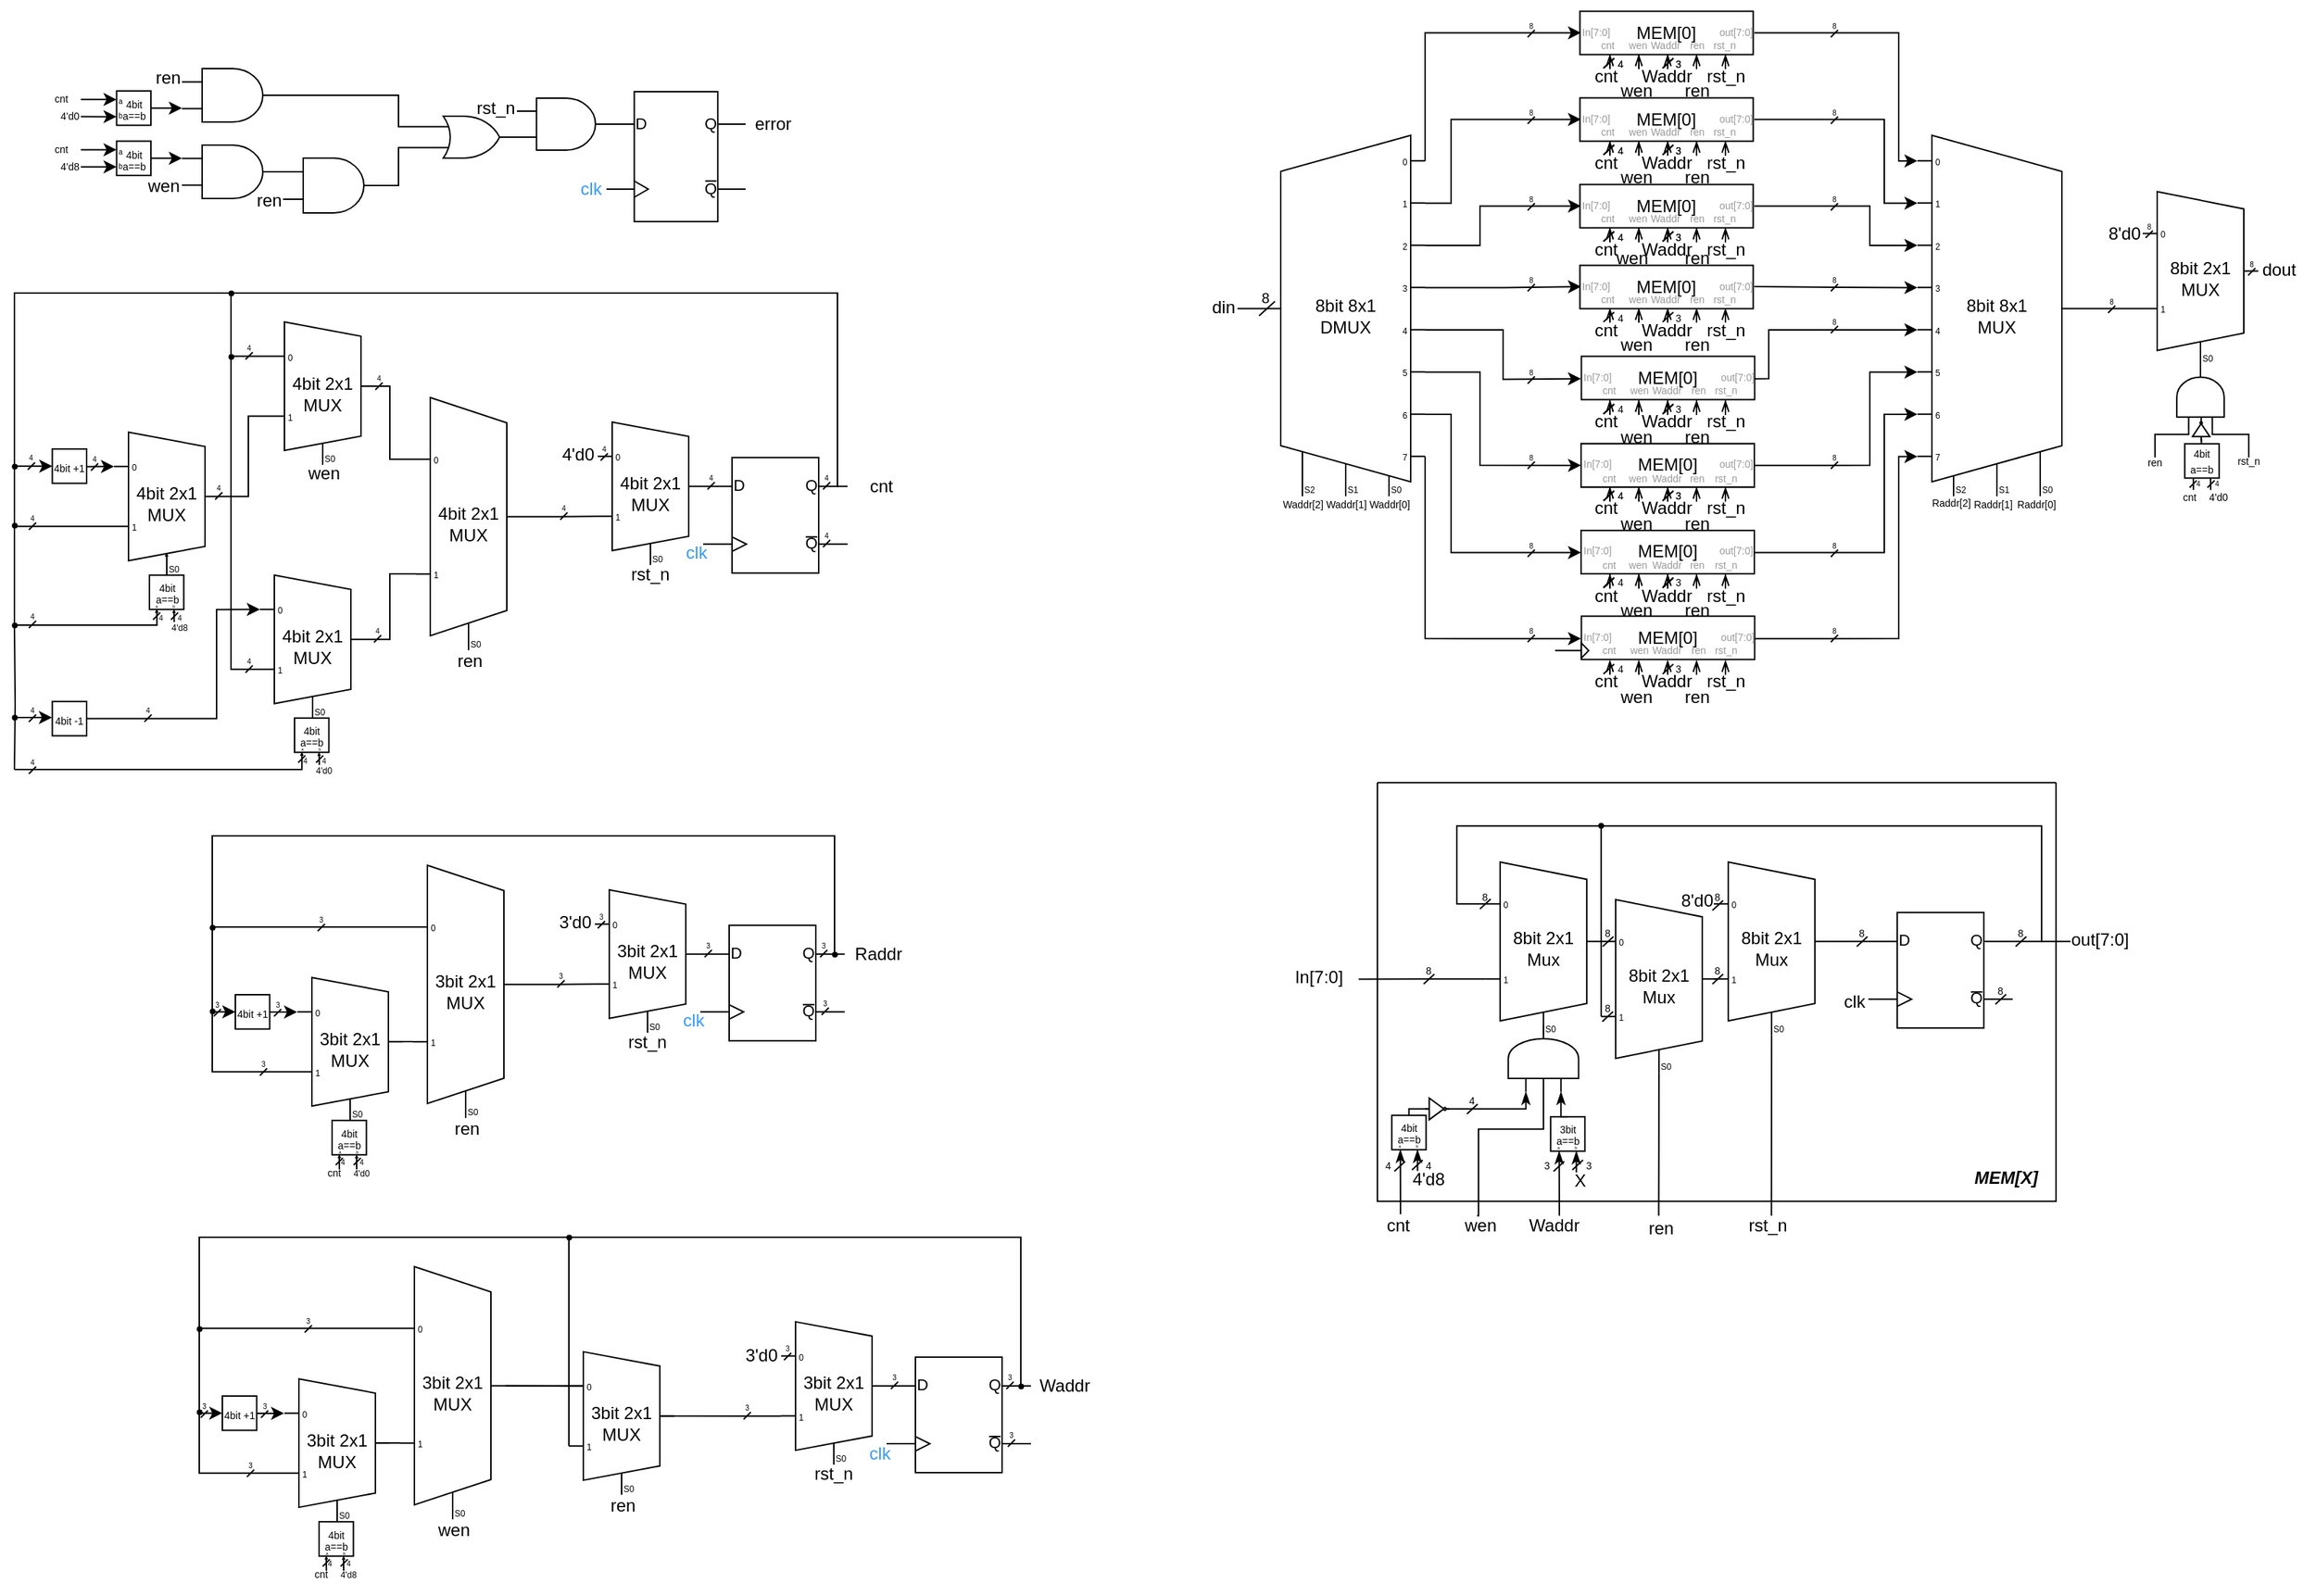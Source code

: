 <mxfile version="24.7.17">
  <diagram name="Page-1" id="BLDxsmB4U7tkwYKSRysB">
    <mxGraphModel dx="498" dy="-315" grid="1" gridSize="10" guides="1" tooltips="1" connect="1" arrows="1" fold="1" page="1" pageScale="1" pageWidth="1169" pageHeight="827" math="0" shadow="0">
      <root>
        <mxCell id="0" />
        <mxCell id="1" parent="0" />
        <mxCell id="WqOxXuwFp3HOKWsbMBFt-1225" value="&lt;p style=&quot;line-height: 50%;&quot;&gt;&lt;font style=&quot;font-size: 7px;&quot;&gt;4bit&lt;br&gt;a==b&lt;/font&gt;&lt;/p&gt;" style="whiteSpace=wrap;html=1;aspect=fixed;" parent="1" vertex="1">
          <mxGeometry x="383.76" y="1523.998" width="23.77" height="23.77" as="geometry" />
        </mxCell>
        <mxCell id="WqOxXuwFp3HOKWsbMBFt-1142" value="&lt;p style=&quot;line-height: 50%;&quot;&gt;&lt;font style=&quot;font-size: 7px;&quot;&gt;4bit&lt;br&gt;a==b&lt;/font&gt;&lt;/p&gt;" style="whiteSpace=wrap;html=1;aspect=fixed;" parent="1" vertex="1">
          <mxGeometry x="406.5" y="1859.368" width="23.77" height="23.77" as="geometry" />
        </mxCell>
        <mxCell id="WqOxXuwFp3HOKWsbMBFt-1193" value="&lt;p style=&quot;line-height: 50%;&quot;&gt;&lt;font style=&quot;font-size: 7px;&quot;&gt;4bit&lt;br&gt;a==b&lt;/font&gt;&lt;/p&gt;" style="whiteSpace=wrap;html=1;aspect=fixed;" parent="1" vertex="1">
          <mxGeometry x="506.99" y="1958.368" width="23.77" height="23.77" as="geometry" />
        </mxCell>
        <mxCell id="WqOxXuwFp3HOKWsbMBFt-1198" value="&lt;font style=&quot;font-size: 5px;&quot;&gt;4&lt;/font&gt;" style="text;html=1;align=center;verticalAlign=middle;resizable=0;points=[];autosize=1;strokeColor=none;fillColor=none;" parent="1" vertex="1">
          <mxGeometry x="499.067" y="1970.672" width="30" height="30" as="geometry" />
        </mxCell>
        <mxCell id="WqOxXuwFp3HOKWsbMBFt-1199" value="&lt;font style=&quot;font-size: 6px;&quot;&gt;4&#39;d0&lt;/font&gt;" style="text;html=1;align=center;verticalAlign=middle;resizable=0;points=[];autosize=1;strokeColor=none;fillColor=none;" parent="1" vertex="1">
          <mxGeometry x="512.29" y="1978.41" width="30" height="30" as="geometry" />
        </mxCell>
        <mxCell id="WqOxXuwFp3HOKWsbMBFt-1200" value="&lt;font style=&quot;font-size: 5px;&quot;&gt;4&lt;/font&gt;" style="text;html=1;align=center;verticalAlign=middle;resizable=0;points=[];autosize=1;strokeColor=none;fillColor=none;" parent="1" vertex="1">
          <mxGeometry x="512.464" y="1970.672" width="30" height="30" as="geometry" />
        </mxCell>
        <mxCell id="WqOxXuwFp3HOKWsbMBFt-1201" value="&lt;font style=&quot;font-size: 3px;&quot;&gt;a&lt;/font&gt;" style="text;html=1;align=center;verticalAlign=middle;resizable=0;points=[];autosize=1;strokeColor=none;fillColor=none;" parent="1" vertex="1">
          <mxGeometry x="496.53" y="1962.27" width="30" height="30" as="geometry" />
        </mxCell>
        <mxCell id="WqOxXuwFp3HOKWsbMBFt-1202" value="&lt;font style=&quot;font-size: 3px;&quot;&gt;b&lt;/font&gt;" style="text;html=1;align=center;verticalAlign=middle;resizable=0;points=[];autosize=1;strokeColor=none;fillColor=none;fillOpacity=100;arcSize=1;" parent="1" vertex="1">
          <mxGeometry x="508.53" y="1962.27" width="30" height="30" as="geometry" />
        </mxCell>
        <mxCell id="WqOxXuwFp3HOKWsbMBFt-1147" value="&lt;font style=&quot;font-size: 5px;&quot;&gt;4&lt;/font&gt;" style="text;html=1;align=center;verticalAlign=middle;resizable=0;points=[];autosize=1;strokeColor=none;fillColor=none;" parent="1" vertex="1">
          <mxGeometry x="398.577" y="1871.672" width="30" height="30" as="geometry" />
        </mxCell>
        <mxCell id="WqOxXuwFp3HOKWsbMBFt-1148" value="&lt;font style=&quot;font-size: 6px;&quot;&gt;4&#39;d8&lt;/font&gt;" style="text;html=1;align=center;verticalAlign=middle;resizable=0;points=[];autosize=1;strokeColor=none;fillColor=none;" parent="1" vertex="1">
          <mxGeometry x="411.8" y="1879.41" width="30" height="30" as="geometry" />
        </mxCell>
        <mxCell id="WqOxXuwFp3HOKWsbMBFt-1149" value="&lt;font style=&quot;font-size: 5px;&quot;&gt;4&lt;/font&gt;" style="text;html=1;align=center;verticalAlign=middle;resizable=0;points=[];autosize=1;strokeColor=none;fillColor=none;" parent="1" vertex="1">
          <mxGeometry x="411.974" y="1871.672" width="30" height="30" as="geometry" />
        </mxCell>
        <mxCell id="WqOxXuwFp3HOKWsbMBFt-1150" value="&lt;font style=&quot;font-size: 3px;&quot;&gt;a&lt;/font&gt;" style="text;html=1;align=center;verticalAlign=middle;resizable=0;points=[];autosize=1;strokeColor=none;fillColor=none;" parent="1" vertex="1">
          <mxGeometry x="396.04" y="1863.27" width="30" height="30" as="geometry" />
        </mxCell>
        <mxCell id="WqOxXuwFp3HOKWsbMBFt-1151" value="&lt;font style=&quot;font-size: 3px;&quot;&gt;b&lt;/font&gt;" style="text;html=1;align=center;verticalAlign=middle;resizable=0;points=[];autosize=1;strokeColor=none;fillColor=none;fillOpacity=100;arcSize=1;" parent="1" vertex="1">
          <mxGeometry x="408.04" y="1863.27" width="30" height="30" as="geometry" />
        </mxCell>
        <mxCell id="WqOxXuwFp3HOKWsbMBFt-1138" style="edgeStyle=orthogonalEdgeStyle;rounded=0;orthogonalLoop=1;jettySize=auto;html=1;exitX=0;exitY=0.21;exitDx=0;exitDy=3;exitPerimeter=0;endArrow=none;endFill=0;" parent="1" source="WqOxXuwFp3HOKWsbMBFt-1122" edge="1">
          <mxGeometry relative="1" as="geometry">
            <mxPoint x="463" y="1707.571" as="targetPoint" />
          </mxGeometry>
        </mxCell>
        <mxCell id="WqOxXuwFp3HOKWsbMBFt-1122" value="4bit 2x1&lt;div&gt;MUX&lt;/div&gt;" style="shadow=0;dashed=0;align=center;html=1;strokeWidth=1;shape=mxgraph.electrical.abstract.mux2;whiteSpace=wrap;" parent="1" vertex="1">
          <mxGeometry x="490" y="1684" width="73" height="99" as="geometry" />
        </mxCell>
        <mxCell id="WqOxXuwFp3HOKWsbMBFt-1123" value="4bit 2x1&lt;div&gt;MUX&lt;/div&gt;" style="shadow=0;dashed=0;align=center;html=1;strokeWidth=1;shape=mxgraph.electrical.abstract.mux2;whiteSpace=wrap;" parent="1" vertex="1">
          <mxGeometry x="591" y="1736.37" width="73" height="175" as="geometry" />
        </mxCell>
        <mxCell id="WqOxXuwFp3HOKWsbMBFt-1137" style="edgeStyle=orthogonalEdgeStyle;rounded=0;orthogonalLoop=1;jettySize=auto;html=1;exitX=0;exitY=0.629;exitDx=0;exitDy=3;exitPerimeter=0;endArrow=none;endFill=0;" parent="1" source="WqOxXuwFp3HOKWsbMBFt-1124" edge="1">
          <mxGeometry relative="1" as="geometry">
            <mxPoint x="463" y="1664" as="targetPoint" />
          </mxGeometry>
        </mxCell>
        <mxCell id="WqOxXuwFp3HOKWsbMBFt-1214" style="edgeStyle=orthogonalEdgeStyle;rounded=0;orthogonalLoop=1;jettySize=auto;html=1;exitX=0;exitY=0.21;exitDx=0;exitDy=3;exitPerimeter=0;entryX=1;entryY=0.5;entryDx=0;entryDy=0;endArrow=none;endFill=0;startArrow=classic;startFill=1;" parent="1" source="WqOxXuwFp3HOKWsbMBFt-1124" target="WqOxXuwFp3HOKWsbMBFt-1208" edge="1">
          <mxGeometry relative="1" as="geometry">
            <Array as="points">
              <mxPoint x="453" y="1883" />
              <mxPoint x="453" y="1959" />
            </Array>
          </mxGeometry>
        </mxCell>
        <mxCell id="WqOxXuwFp3HOKWsbMBFt-1124" value="4bit 2x1&lt;div&gt;MUX&lt;/div&gt;" style="shadow=0;dashed=0;align=center;html=1;strokeWidth=1;shape=mxgraph.electrical.abstract.mux2;whiteSpace=wrap;" parent="1" vertex="1">
          <mxGeometry x="483" y="1859.37" width="73" height="99" as="geometry" />
        </mxCell>
        <mxCell id="WqOxXuwFp3HOKWsbMBFt-1126" style="edgeStyle=orthogonalEdgeStyle;rounded=0;orthogonalLoop=1;jettySize=auto;html=1;exitX=1;exitY=0.5;exitDx=0;exitDy=-5;exitPerimeter=0;entryX=0;entryY=0.227;entryDx=0;entryDy=3;entryPerimeter=0;endArrow=none;endFill=0;" parent="1" source="WqOxXuwFp3HOKWsbMBFt-1122" target="WqOxXuwFp3HOKWsbMBFt-1123" edge="1">
          <mxGeometry relative="1" as="geometry">
            <Array as="points">
              <mxPoint x="573" y="1728.37" />
              <mxPoint x="573" y="1779.37" />
            </Array>
          </mxGeometry>
        </mxCell>
        <mxCell id="WqOxXuwFp3HOKWsbMBFt-1127" style="edgeStyle=orthogonalEdgeStyle;rounded=0;orthogonalLoop=1;jettySize=auto;html=1;exitX=1;exitY=0.5;exitDx=0;exitDy=-5;exitPerimeter=0;entryX=0;entryY=0.681;entryDx=0;entryDy=3;entryPerimeter=0;endArrow=none;endFill=0;" parent="1" source="WqOxXuwFp3HOKWsbMBFt-1124" target="WqOxXuwFp3HOKWsbMBFt-1123" edge="1">
          <mxGeometry relative="1" as="geometry">
            <Array as="points">
              <mxPoint x="573" y="1904.37" />
              <mxPoint x="573" y="1858.37" />
            </Array>
          </mxGeometry>
        </mxCell>
        <mxCell id="WqOxXuwFp3HOKWsbMBFt-1212" style="edgeStyle=orthogonalEdgeStyle;rounded=0;orthogonalLoop=1;jettySize=auto;html=1;exitX=0;exitY=0.21;exitDx=0;exitDy=3;exitPerimeter=0;entryX=1;entryY=0.5;entryDx=0;entryDy=0;endArrow=none;endFill=0;startArrow=classic;startFill=1;" parent="1" source="WqOxXuwFp3HOKWsbMBFt-1128" target="WqOxXuwFp3HOKWsbMBFt-1207" edge="1">
          <mxGeometry relative="1" as="geometry" />
        </mxCell>
        <mxCell id="WqOxXuwFp3HOKWsbMBFt-1128" value="4bit 2x1&lt;div&gt;MUX&lt;/div&gt;" style="shadow=0;dashed=0;align=center;html=1;strokeWidth=1;shape=mxgraph.electrical.abstract.mux2;whiteSpace=wrap;" parent="1" vertex="1">
          <mxGeometry x="382" y="1760.37" width="73" height="99" as="geometry" />
        </mxCell>
        <mxCell id="WqOxXuwFp3HOKWsbMBFt-1129" style="edgeStyle=orthogonalEdgeStyle;rounded=0;orthogonalLoop=1;jettySize=auto;html=1;exitX=1;exitY=0.5;exitDx=0;exitDy=-5;exitPerimeter=0;entryX=0;entryY=0.629;entryDx=0;entryDy=3;entryPerimeter=0;endArrow=none;endFill=0;" parent="1" source="WqOxXuwFp3HOKWsbMBFt-1128" target="WqOxXuwFp3HOKWsbMBFt-1122" edge="1">
          <mxGeometry relative="1" as="geometry" />
        </mxCell>
        <mxCell id="WqOxXuwFp3HOKWsbMBFt-1130" value="4bit 2x1&lt;div&gt;MUX&lt;/div&gt;" style="shadow=0;dashed=0;align=center;html=1;strokeWidth=1;shape=mxgraph.electrical.abstract.mux2;whiteSpace=wrap;" parent="1" vertex="1">
          <mxGeometry x="716.97" y="1753.41" width="73" height="99" as="geometry" />
        </mxCell>
        <mxCell id="WqOxXuwFp3HOKWsbMBFt-1131" style="edgeStyle=orthogonalEdgeStyle;rounded=0;orthogonalLoop=1;jettySize=auto;html=1;exitX=1;exitY=0.5;exitDx=0;exitDy=-5;exitPerimeter=0;entryX=0;entryY=0.629;entryDx=0;entryDy=3;entryPerimeter=0;endArrow=none;endFill=0;" parent="1" source="WqOxXuwFp3HOKWsbMBFt-1123" target="WqOxXuwFp3HOKWsbMBFt-1130" edge="1">
          <mxGeometry relative="1" as="geometry" />
        </mxCell>
        <mxCell id="WqOxXuwFp3HOKWsbMBFt-1132" value="" style="verticalLabelPosition=bottom;shadow=0;dashed=0;align=center;html=1;verticalAlign=top;shape=mxgraph.electrical.logic_gates.d_type_flip-flop;" parent="1" vertex="1">
          <mxGeometry x="790" y="1777.91" width="100" height="80" as="geometry" />
        </mxCell>
        <mxCell id="WqOxXuwFp3HOKWsbMBFt-1133" value="cnt" style="text;html=1;align=center;verticalAlign=middle;resizable=0;points=[];autosize=1;strokeColor=none;fillColor=none;" parent="1" vertex="1">
          <mxGeometry x="883" y="1783" width="60" height="30" as="geometry" />
        </mxCell>
        <mxCell id="WqOxXuwFp3HOKWsbMBFt-1135" value="" style="endArrow=none;html=1;rounded=0;edgeStyle=orthogonalEdgeStyle;entryX=0;entryY=0.629;entryDx=0;entryDy=3;entryPerimeter=0;" parent="1" source="WqOxXuwFp3HOKWsbMBFt-1215" target="WqOxXuwFp3HOKWsbMBFt-1128" edge="1">
          <mxGeometry width="50" height="50" relative="1" as="geometry">
            <mxPoint x="883" y="1798.37" as="sourcePoint" />
            <mxPoint x="883" y="1664" as="targetPoint" />
            <Array as="points">
              <mxPoint x="313" y="1664" />
              <mxPoint x="313" y="1826" />
            </Array>
          </mxGeometry>
        </mxCell>
        <mxCell id="WqOxXuwFp3HOKWsbMBFt-1139" value="wen" style="text;html=1;align=center;verticalAlign=middle;resizable=0;points=[];autosize=1;strokeColor=none;fillColor=none;" parent="1" vertex="1">
          <mxGeometry x="501.5" y="1774" width="50" height="30" as="geometry" />
        </mxCell>
        <mxCell id="WqOxXuwFp3HOKWsbMBFt-1140" value="ren" style="text;html=1;align=center;verticalAlign=middle;resizable=0;points=[];autosize=1;strokeColor=none;fillColor=none;" parent="1" vertex="1">
          <mxGeometry x="607.5" y="1904" width="40" height="30" as="geometry" />
        </mxCell>
        <mxCell id="WqOxXuwFp3HOKWsbMBFt-1141" value="rst_n" style="text;html=1;align=center;verticalAlign=middle;resizable=0;points=[];autosize=1;strokeColor=none;fillColor=none;" parent="1" vertex="1">
          <mxGeometry x="728.47" y="1844" width="50" height="30" as="geometry" />
        </mxCell>
        <mxCell id="WqOxXuwFp3HOKWsbMBFt-1143" value="" style="endArrow=none;html=1;rounded=0;" parent="1" edge="1">
          <mxGeometry width="50" height="50" relative="1" as="geometry">
            <mxPoint x="409.015" y="1890.246" as="sourcePoint" />
            <mxPoint x="413.974" y="1885.328" as="targetPoint" />
          </mxGeometry>
        </mxCell>
        <mxCell id="WqOxXuwFp3HOKWsbMBFt-1144" style="edgeStyle=orthogonalEdgeStyle;rounded=0;orthogonalLoop=1;jettySize=auto;html=1;exitX=0.25;exitY=1;exitDx=0;exitDy=0;endArrow=none;endFill=0;" parent="1" edge="1">
          <mxGeometry relative="1" as="geometry">
            <mxPoint x="313" y="1894" as="targetPoint" />
            <mxPoint x="411.652" y="1883.689" as="sourcePoint" />
            <Array as="points">
              <mxPoint x="412" y="1894" />
            </Array>
          </mxGeometry>
        </mxCell>
        <mxCell id="WqOxXuwFp3HOKWsbMBFt-1145" style="edgeStyle=orthogonalEdgeStyle;rounded=0;orthogonalLoop=1;jettySize=auto;html=1;exitX=0.75;exitY=1;exitDx=0;exitDy=0;endArrow=none;endFill=0;" parent="1" edge="1">
          <mxGeometry relative="1" as="geometry">
            <mxPoint x="423.668" y="1891.885" as="targetPoint" />
            <mxPoint x="423.537" y="1883.689" as="sourcePoint" />
          </mxGeometry>
        </mxCell>
        <mxCell id="WqOxXuwFp3HOKWsbMBFt-1146" value="" style="endArrow=none;html=1;rounded=0;" parent="1" edge="1">
          <mxGeometry width="50" height="50" relative="1" as="geometry">
            <mxPoint x="421.412" y="1890.246" as="sourcePoint" />
            <mxPoint x="426.371" y="1885.328" as="targetPoint" />
          </mxGeometry>
        </mxCell>
        <mxCell id="WqOxXuwFp3HOKWsbMBFt-1157" value="" style="triangle;whiteSpace=wrap;html=1;rotation=-90;" parent="1" vertex="1">
          <mxGeometry x="411.04" y="1884" width="1" height="1" as="geometry" />
        </mxCell>
        <mxCell id="WqOxXuwFp3HOKWsbMBFt-1159" value="" style="triangle;whiteSpace=wrap;html=1;rotation=-90;" parent="1" vertex="1">
          <mxGeometry x="423" y="1884.17" width="1" height="1" as="geometry" />
        </mxCell>
        <mxCell id="WqOxXuwFp3HOKWsbMBFt-1160" value="" style="triangle;whiteSpace=wrap;html=1;rotation=-90;" parent="1" vertex="1">
          <mxGeometry x="417.89" y="1845" width="1" height="1" as="geometry" />
        </mxCell>
        <mxCell id="WqOxXuwFp3HOKWsbMBFt-1194" value="" style="endArrow=none;html=1;rounded=0;" parent="1" edge="1">
          <mxGeometry width="50" height="50" relative="1" as="geometry">
            <mxPoint x="509.505" y="1989.246" as="sourcePoint" />
            <mxPoint x="514.464" y="1984.328" as="targetPoint" />
          </mxGeometry>
        </mxCell>
        <mxCell id="WqOxXuwFp3HOKWsbMBFt-1195" style="edgeStyle=orthogonalEdgeStyle;rounded=0;orthogonalLoop=1;jettySize=auto;html=1;exitX=0.25;exitY=1;exitDx=0;exitDy=0;endArrow=none;endFill=0;" parent="1" edge="1">
          <mxGeometry relative="1" as="geometry">
            <mxPoint x="313" y="1994" as="targetPoint" />
            <mxPoint x="512.142" y="1982.689" as="sourcePoint" />
            <Array as="points">
              <mxPoint x="512" y="1994" />
            </Array>
          </mxGeometry>
        </mxCell>
        <mxCell id="WqOxXuwFp3HOKWsbMBFt-1196" style="edgeStyle=orthogonalEdgeStyle;rounded=0;orthogonalLoop=1;jettySize=auto;html=1;exitX=0.75;exitY=1;exitDx=0;exitDy=0;endArrow=none;endFill=0;" parent="1" edge="1">
          <mxGeometry relative="1" as="geometry">
            <mxPoint x="524.158" y="1990.885" as="targetPoint" />
            <mxPoint x="524.027" y="1982.689" as="sourcePoint" />
          </mxGeometry>
        </mxCell>
        <mxCell id="WqOxXuwFp3HOKWsbMBFt-1197" value="" style="endArrow=none;html=1;rounded=0;" parent="1" edge="1">
          <mxGeometry width="50" height="50" relative="1" as="geometry">
            <mxPoint x="521.902" y="1989.246" as="sourcePoint" />
            <mxPoint x="526.861" y="1984.328" as="targetPoint" />
          </mxGeometry>
        </mxCell>
        <mxCell id="WqOxXuwFp3HOKWsbMBFt-1203" value="" style="triangle;whiteSpace=wrap;html=1;rotation=-90;" parent="1" vertex="1">
          <mxGeometry x="511.53" y="1983" width="1" height="1" as="geometry" />
        </mxCell>
        <mxCell id="WqOxXuwFp3HOKWsbMBFt-1204" value="" style="triangle;whiteSpace=wrap;html=1;rotation=-90;" parent="1" vertex="1">
          <mxGeometry x="523.49" y="1983.17" width="1" height="1" as="geometry" />
        </mxCell>
        <mxCell id="WqOxXuwFp3HOKWsbMBFt-1205" value="" style="endArrow=none;html=1;rounded=0;edgeStyle=orthogonalEdgeStyle;" parent="1" source="WqOxXuwFp3HOKWsbMBFt-1217" edge="1">
          <mxGeometry width="50" height="50" relative="1" as="geometry">
            <mxPoint x="313" y="1994" as="sourcePoint" />
            <mxPoint x="313" y="1824" as="targetPoint" />
          </mxGeometry>
        </mxCell>
        <mxCell id="WqOxXuwFp3HOKWsbMBFt-1209" style="edgeStyle=orthogonalEdgeStyle;rounded=0;orthogonalLoop=1;jettySize=auto;html=1;exitX=0;exitY=0.5;exitDx=0;exitDy=0;startArrow=classic;startFill=1;endArrow=none;endFill=0;" parent="1" source="WqOxXuwFp3HOKWsbMBFt-1207" edge="1">
          <mxGeometry relative="1" as="geometry">
            <mxPoint x="313" y="1783.923" as="targetPoint" />
          </mxGeometry>
        </mxCell>
        <mxCell id="WqOxXuwFp3HOKWsbMBFt-1207" value="&lt;p style=&quot;line-height: 50%;&quot;&gt;&lt;font style=&quot;font-size: 7px;&quot;&gt;4bit +1&lt;/font&gt;&lt;/p&gt;" style="whiteSpace=wrap;html=1;aspect=fixed;" parent="1" vertex="1">
          <mxGeometry x="339.23" y="1771.998" width="23.77" height="23.77" as="geometry" />
        </mxCell>
        <mxCell id="WqOxXuwFp3HOKWsbMBFt-1208" value="&lt;p style=&quot;line-height: 50%;&quot;&gt;&lt;font style=&quot;font-size: 7px;&quot;&gt;4bit -1&lt;/font&gt;&lt;/p&gt;" style="whiteSpace=wrap;html=1;aspect=fixed;" parent="1" vertex="1">
          <mxGeometry x="339.23" y="1946.898" width="23.77" height="23.77" as="geometry" />
        </mxCell>
        <mxCell id="WqOxXuwFp3HOKWsbMBFt-1213" value="" style="endArrow=classic;html=1;rounded=0;" parent="1" edge="1">
          <mxGeometry width="50" height="50" relative="1" as="geometry">
            <mxPoint x="313" y="1958" as="sourcePoint" />
            <mxPoint x="339" y="1958" as="targetPoint" />
          </mxGeometry>
        </mxCell>
        <mxCell id="WqOxXuwFp3HOKWsbMBFt-1216" value="" style="endArrow=none;html=1;rounded=0;edgeStyle=orthogonalEdgeStyle;entryDx=0;entryDy=3;entryPerimeter=0;" parent="1" target="WqOxXuwFp3HOKWsbMBFt-1215" edge="1">
          <mxGeometry width="50" height="50" relative="1" as="geometry">
            <mxPoint x="883" y="1798.37" as="sourcePoint" />
            <mxPoint x="382" y="1826" as="targetPoint" />
            <Array as="points">
              <mxPoint x="883" y="1664" />
            </Array>
          </mxGeometry>
        </mxCell>
        <mxCell id="WqOxXuwFp3HOKWsbMBFt-1215" value="" style="shape=waypoint;sketch=0;fillStyle=solid;size=6;pointerEvents=1;points=[];fillColor=none;resizable=0;rotatable=0;perimeter=centerPerimeter;snapToPoint=1;strokeWidth=0;" parent="1" vertex="1">
          <mxGeometry x="303" y="1774" width="20" height="20" as="geometry" />
        </mxCell>
        <mxCell id="WqOxXuwFp3HOKWsbMBFt-1218" value="" style="endArrow=none;html=1;rounded=0;edgeStyle=orthogonalEdgeStyle;" parent="1" source="WqOxXuwFp3HOKWsbMBFt-1219" target="WqOxXuwFp3HOKWsbMBFt-1217" edge="1">
          <mxGeometry width="50" height="50" relative="1" as="geometry">
            <mxPoint x="313" y="1994" as="sourcePoint" />
            <mxPoint x="313" y="1824" as="targetPoint" />
          </mxGeometry>
        </mxCell>
        <mxCell id="WqOxXuwFp3HOKWsbMBFt-1217" value="" style="shape=waypoint;sketch=0;fillStyle=solid;size=6;pointerEvents=1;points=[];fillColor=none;resizable=0;rotatable=0;perimeter=centerPerimeter;snapToPoint=1;strokeWidth=0;" parent="1" vertex="1">
          <mxGeometry x="303" y="1814.87" width="20" height="20" as="geometry" />
        </mxCell>
        <mxCell id="WqOxXuwFp3HOKWsbMBFt-1220" value="" style="endArrow=none;html=1;rounded=0;edgeStyle=orthogonalEdgeStyle;" parent="1" target="WqOxXuwFp3HOKWsbMBFt-1219" edge="1">
          <mxGeometry width="50" height="50" relative="1" as="geometry">
            <mxPoint x="313" y="1994" as="sourcePoint" />
            <mxPoint x="313" y="1825" as="targetPoint" />
          </mxGeometry>
        </mxCell>
        <mxCell id="WqOxXuwFp3HOKWsbMBFt-1219" value="" style="shape=waypoint;sketch=0;fillStyle=solid;size=6;pointerEvents=1;points=[];fillColor=none;resizable=0;rotatable=0;perimeter=centerPerimeter;snapToPoint=1;strokeWidth=0;" parent="1" vertex="1">
          <mxGeometry x="303" y="1884" width="20" height="20" as="geometry" />
        </mxCell>
        <mxCell id="WqOxXuwFp3HOKWsbMBFt-1221" value="" style="shape=waypoint;sketch=0;fillStyle=solid;size=6;pointerEvents=1;points=[];fillColor=none;resizable=0;rotatable=0;perimeter=centerPerimeter;snapToPoint=1;strokeWidth=0;" parent="1" vertex="1">
          <mxGeometry x="303" y="1947.9" width="20" height="20" as="geometry" />
        </mxCell>
        <mxCell id="WqOxXuwFp3HOKWsbMBFt-1222" value="" style="shape=waypoint;sketch=0;fillStyle=solid;size=6;pointerEvents=1;points=[];fillColor=none;resizable=0;rotatable=0;perimeter=centerPerimeter;snapToPoint=1;strokeWidth=0;" parent="1" vertex="1">
          <mxGeometry x="453" y="1654" width="20" height="20" as="geometry" />
        </mxCell>
        <mxCell id="WqOxXuwFp3HOKWsbMBFt-1223" value="" style="shape=waypoint;sketch=0;fillStyle=solid;size=6;pointerEvents=1;points=[];fillColor=none;resizable=0;rotatable=0;perimeter=centerPerimeter;snapToPoint=1;strokeWidth=0;" parent="1" vertex="1">
          <mxGeometry x="453" y="1698" width="20" height="20" as="geometry" />
        </mxCell>
        <mxCell id="WqOxXuwFp3HOKWsbMBFt-1226" value="&lt;font style=&quot;font-size: 5px;&quot;&gt;a&lt;/font&gt;" style="text;html=1;align=center;verticalAlign=middle;resizable=0;points=[];autosize=1;strokeColor=none;fillColor=none;" parent="1" vertex="1">
          <mxGeometry x="370.94" y="1514" width="30" height="30" as="geometry" />
        </mxCell>
        <mxCell id="WqOxXuwFp3HOKWsbMBFt-1227" value="&lt;font style=&quot;font-size: 5px;&quot;&gt;b&lt;/font&gt;" style="text;html=1;align=center;verticalAlign=middle;resizable=0;points=[];autosize=1;strokeColor=none;fillColor=none;" parent="1" vertex="1">
          <mxGeometry x="370.94" y="1524" width="30" height="30" as="geometry" />
        </mxCell>
        <mxCell id="WqOxXuwFp3HOKWsbMBFt-1228" style="edgeStyle=orthogonalEdgeStyle;rounded=0;orthogonalLoop=1;jettySize=auto;html=1;exitX=0;exitY=0.25;exitDx=0;exitDy=0;endArrow=none;endFill=0;startArrow=classic;startFill=1;" parent="1" source="WqOxXuwFp3HOKWsbMBFt-1225" edge="1">
          <mxGeometry relative="1" as="geometry">
            <mxPoint x="359.0" y="1529.868" as="targetPoint" />
          </mxGeometry>
        </mxCell>
        <mxCell id="WqOxXuwFp3HOKWsbMBFt-1229" style="edgeStyle=orthogonalEdgeStyle;rounded=0;orthogonalLoop=1;jettySize=auto;html=1;exitX=0;exitY=0.75;exitDx=0;exitDy=0;startArrow=classic;startFill=1;endArrow=none;endFill=0;" parent="1" source="WqOxXuwFp3HOKWsbMBFt-1225" edge="1">
          <mxGeometry relative="1" as="geometry">
            <mxPoint x="359.0" y="1541.806" as="targetPoint" />
          </mxGeometry>
        </mxCell>
        <mxCell id="WqOxXuwFp3HOKWsbMBFt-1232" style="edgeStyle=orthogonalEdgeStyle;rounded=0;orthogonalLoop=1;jettySize=auto;html=1;exitX=1;exitY=0.5;exitDx=0;exitDy=0;" parent="1" source="WqOxXuwFp3HOKWsbMBFt-1225" edge="1">
          <mxGeometry relative="1" as="geometry">
            <mxPoint x="429.0" y="1535.915" as="targetPoint" />
          </mxGeometry>
        </mxCell>
        <mxCell id="WqOxXuwFp3HOKWsbMBFt-1230" value="&lt;font style=&quot;font-size: 7px;&quot;&gt;cnt&lt;/font&gt;" style="text;html=1;align=center;verticalAlign=middle;resizable=0;points=[];autosize=1;strokeColor=none;fillColor=none;" parent="1" vertex="1">
          <mxGeometry x="320" y="1513" width="50" height="30" as="geometry" />
        </mxCell>
        <mxCell id="WqOxXuwFp3HOKWsbMBFt-1231" value="&lt;font style=&quot;font-size: 7px;&quot;&gt;4&#39;d0&lt;/font&gt;" style="text;html=1;align=center;verticalAlign=middle;resizable=0;points=[];autosize=1;strokeColor=none;fillColor=none;" parent="1" vertex="1">
          <mxGeometry x="330.94" y="1525" width="40" height="30" as="geometry" />
        </mxCell>
        <mxCell id="WqOxXuwFp3HOKWsbMBFt-1233" value="&lt;p style=&quot;line-height: 50%;&quot;&gt;&lt;font style=&quot;font-size: 7px;&quot;&gt;4bit&lt;br&gt;a==b&lt;/font&gt;&lt;/p&gt;" style="whiteSpace=wrap;html=1;aspect=fixed;" parent="1" vertex="1">
          <mxGeometry x="383.76" y="1558.768" width="23.77" height="23.77" as="geometry" />
        </mxCell>
        <mxCell id="WqOxXuwFp3HOKWsbMBFt-1234" value="&lt;font style=&quot;font-size: 5px;&quot;&gt;a&lt;/font&gt;" style="text;html=1;align=center;verticalAlign=middle;resizable=0;points=[];autosize=1;strokeColor=none;fillColor=none;" parent="1" vertex="1">
          <mxGeometry x="370.94" y="1548.77" width="30" height="30" as="geometry" />
        </mxCell>
        <mxCell id="WqOxXuwFp3HOKWsbMBFt-1235" value="&lt;font style=&quot;font-size: 5px;&quot;&gt;b&lt;/font&gt;" style="text;html=1;align=center;verticalAlign=middle;resizable=0;points=[];autosize=1;strokeColor=none;fillColor=none;" parent="1" vertex="1">
          <mxGeometry x="370.94" y="1558.77" width="30" height="30" as="geometry" />
        </mxCell>
        <mxCell id="WqOxXuwFp3HOKWsbMBFt-1236" style="edgeStyle=orthogonalEdgeStyle;rounded=0;orthogonalLoop=1;jettySize=auto;html=1;exitX=0;exitY=0.25;exitDx=0;exitDy=0;endArrow=none;endFill=0;startArrow=classic;startFill=1;" parent="1" source="WqOxXuwFp3HOKWsbMBFt-1233" edge="1">
          <mxGeometry relative="1" as="geometry">
            <mxPoint x="359.0" y="1564.638" as="targetPoint" />
          </mxGeometry>
        </mxCell>
        <mxCell id="WqOxXuwFp3HOKWsbMBFt-1237" style="edgeStyle=orthogonalEdgeStyle;rounded=0;orthogonalLoop=1;jettySize=auto;html=1;exitX=0;exitY=0.75;exitDx=0;exitDy=0;startArrow=classic;startFill=1;endArrow=none;endFill=0;" parent="1" source="WqOxXuwFp3HOKWsbMBFt-1233" edge="1">
          <mxGeometry relative="1" as="geometry">
            <mxPoint x="359.0" y="1576.576" as="targetPoint" />
          </mxGeometry>
        </mxCell>
        <mxCell id="WqOxXuwFp3HOKWsbMBFt-1238" style="edgeStyle=orthogonalEdgeStyle;rounded=0;orthogonalLoop=1;jettySize=auto;html=1;exitX=1;exitY=0.5;exitDx=0;exitDy=0;" parent="1" source="WqOxXuwFp3HOKWsbMBFt-1233" edge="1">
          <mxGeometry relative="1" as="geometry">
            <mxPoint x="429.0" y="1570.685" as="targetPoint" />
          </mxGeometry>
        </mxCell>
        <mxCell id="WqOxXuwFp3HOKWsbMBFt-1239" value="&lt;font style=&quot;font-size: 7px;&quot;&gt;cnt&lt;/font&gt;" style="text;html=1;align=center;verticalAlign=middle;resizable=0;points=[];autosize=1;strokeColor=none;fillColor=none;" parent="1" vertex="1">
          <mxGeometry x="320" y="1547.77" width="50" height="30" as="geometry" />
        </mxCell>
        <mxCell id="WqOxXuwFp3HOKWsbMBFt-1240" value="&lt;font style=&quot;font-size: 7px;&quot;&gt;4&#39;d8&lt;/font&gt;" style="text;html=1;align=center;verticalAlign=middle;resizable=0;points=[];autosize=1;strokeColor=none;fillColor=none;" parent="1" vertex="1">
          <mxGeometry x="330.94" y="1559.77" width="40" height="30" as="geometry" />
        </mxCell>
        <mxCell id="WqOxXuwFp3HOKWsbMBFt-1242" value="" style="verticalLabelPosition=bottom;shadow=0;dashed=0;align=center;html=1;verticalAlign=top;shape=mxgraph.electrical.logic_gates.logic_gate;operation=and;" parent="1" vertex="1">
          <mxGeometry x="429" y="1508.5" width="70" height="37" as="geometry" />
        </mxCell>
        <mxCell id="WqOxXuwFp3HOKWsbMBFt-1243" value="&lt;font style=&quot;font-size: 12px;&quot;&gt;ren&lt;/font&gt;" style="text;html=1;align=center;verticalAlign=middle;resizable=0;points=[];autosize=1;strokeColor=none;fillColor=none;" parent="1" vertex="1">
          <mxGeometry x="398.53" y="1500" width="40" height="30" as="geometry" />
        </mxCell>
        <mxCell id="WqOxXuwFp3HOKWsbMBFt-1244" value="" style="verticalLabelPosition=bottom;shadow=0;dashed=0;align=center;html=1;verticalAlign=top;shape=mxgraph.electrical.logic_gates.logic_gate;operation=and;" parent="1" vertex="1">
          <mxGeometry x="429" y="1561.5" width="70" height="37" as="geometry" />
        </mxCell>
        <mxCell id="WqOxXuwFp3HOKWsbMBFt-1245" value="&lt;font style=&quot;font-size: 12px;&quot;&gt;wen&lt;/font&gt;" style="text;html=1;align=center;verticalAlign=middle;resizable=0;points=[];autosize=1;strokeColor=none;fillColor=none;" parent="1" vertex="1">
          <mxGeometry x="390.5" y="1574.5" width="50" height="30" as="geometry" />
        </mxCell>
        <mxCell id="WqOxXuwFp3HOKWsbMBFt-1246" value="" style="verticalLabelPosition=bottom;shadow=0;dashed=0;align=center;html=1;verticalAlign=top;shape=mxgraph.electrical.logic_gates.logic_gate;operation=and;" parent="1" vertex="1">
          <mxGeometry x="499" y="1570.5" width="70" height="38" as="geometry" />
        </mxCell>
        <mxCell id="WqOxXuwFp3HOKWsbMBFt-1247" value="&lt;font style=&quot;font-size: 12px;&quot;&gt;ren&lt;/font&gt;" style="text;html=1;align=center;verticalAlign=middle;resizable=0;points=[];autosize=1;strokeColor=none;fillColor=none;" parent="1" vertex="1">
          <mxGeometry x="469" y="1584.77" width="40" height="30" as="geometry" />
        </mxCell>
        <mxCell id="WqOxXuwFp3HOKWsbMBFt-1248" value="" style="verticalLabelPosition=bottom;shadow=0;dashed=0;align=center;html=1;verticalAlign=top;shape=mxgraph.electrical.logic_gates.logic_gate;operation=or;" parent="1" vertex="1">
          <mxGeometry x="601" y="1541.5" width="60" height="29" as="geometry" />
        </mxCell>
        <mxCell id="WqOxXuwFp3HOKWsbMBFt-1249" style="edgeStyle=orthogonalEdgeStyle;rounded=0;orthogonalLoop=1;jettySize=auto;html=1;exitX=1;exitY=0.5;exitDx=0;exitDy=0;exitPerimeter=0;entryX=0;entryY=0.25;entryDx=0;entryDy=0;entryPerimeter=0;endArrow=none;endFill=0;" parent="1" source="WqOxXuwFp3HOKWsbMBFt-1242" target="WqOxXuwFp3HOKWsbMBFt-1248" edge="1">
          <mxGeometry relative="1" as="geometry">
            <Array as="points">
              <mxPoint x="579" y="1527" />
              <mxPoint x="579" y="1549" />
            </Array>
          </mxGeometry>
        </mxCell>
        <mxCell id="WqOxXuwFp3HOKWsbMBFt-1250" style="edgeStyle=orthogonalEdgeStyle;rounded=0;orthogonalLoop=1;jettySize=auto;html=1;exitX=1;exitY=0.5;exitDx=0;exitDy=0;exitPerimeter=0;entryX=0;entryY=0.75;entryDx=0;entryDy=0;entryPerimeter=0;endArrow=none;endFill=0;" parent="1" source="WqOxXuwFp3HOKWsbMBFt-1246" target="WqOxXuwFp3HOKWsbMBFt-1248" edge="1">
          <mxGeometry relative="1" as="geometry">
            <Array as="points">
              <mxPoint x="579" y="1589" />
              <mxPoint x="579" y="1563" />
            </Array>
          </mxGeometry>
        </mxCell>
        <mxCell id="WqOxXuwFp3HOKWsbMBFt-1251" value="" style="verticalLabelPosition=bottom;shadow=0;dashed=0;align=center;html=1;verticalAlign=top;shape=mxgraph.electrical.logic_gates.logic_gate;operation=and;" parent="1" vertex="1">
          <mxGeometry x="661" y="1529" width="68" height="36" as="geometry" />
        </mxCell>
        <mxCell id="WqOxXuwFp3HOKWsbMBFt-1252" value="&lt;font style=&quot;font-size: 12px;&quot;&gt;rst_n&lt;/font&gt;" style="text;html=1;align=center;verticalAlign=middle;resizable=0;points=[];autosize=1;strokeColor=none;fillColor=none;" parent="1" vertex="1">
          <mxGeometry x="621.47" y="1520.5" width="50" height="30" as="geometry" />
        </mxCell>
        <mxCell id="WqOxXuwFp3HOKWsbMBFt-1253" value="&lt;font style=&quot;font-size: 12px;&quot;&gt;error&lt;/font&gt;" style="text;html=1;align=center;verticalAlign=middle;resizable=0;points=[];autosize=1;strokeColor=none;fillColor=none;" parent="1" vertex="1">
          <mxGeometry x="812.53" y="1532" width="50" height="30" as="geometry" />
        </mxCell>
        <mxCell id="WqOxXuwFp3HOKWsbMBFt-1254" value="&lt;font color=&quot;#3399ff&quot;&gt;clk&lt;/font&gt;" style="text;html=1;align=center;verticalAlign=middle;resizable=0;points=[];autosize=1;strokeColor=none;fillColor=none;" parent="1" vertex="1">
          <mxGeometry x="765" y="1829.37" width="40" height="30" as="geometry" />
        </mxCell>
        <mxCell id="WqOxXuwFp3HOKWsbMBFt-1256" value="" style="verticalLabelPosition=bottom;shadow=0;dashed=0;align=center;html=1;verticalAlign=top;shape=mxgraph.electrical.logic_gates.d_type_flip-flop;" parent="1" vertex="1">
          <mxGeometry x="723" y="1524.5" width="96.43" height="90" as="geometry" />
        </mxCell>
        <mxCell id="WqOxXuwFp3HOKWsbMBFt-1257" value="&lt;font color=&quot;#3399ff&quot;&gt;clk&lt;/font&gt;" style="text;html=1;align=center;verticalAlign=middle;resizable=0;points=[];autosize=1;strokeColor=none;fillColor=none;" parent="1" vertex="1">
          <mxGeometry x="692" y="1576.77" width="40" height="30" as="geometry" />
        </mxCell>
        <mxCell id="WqOxXuwFp3HOKWsbMBFt-1392" value="" style="group" parent="1" vertex="1" connectable="0">
          <mxGeometry x="309.23" y="1761.37" width="30" height="30" as="geometry" />
        </mxCell>
        <mxCell id="WqOxXuwFp3HOKWsbMBFt-1393" value="&lt;span style=&quot;font-size: 5px;&quot;&gt;4&lt;/span&gt;" style="text;html=1;align=center;verticalAlign=middle;resizable=0;points=[];autosize=1;strokeColor=none;fillColor=none;" parent="WqOxXuwFp3HOKWsbMBFt-1392" vertex="1">
          <mxGeometry width="30" height="30" as="geometry" />
        </mxCell>
        <mxCell id="WqOxXuwFp3HOKWsbMBFt-1394" value="" style="endArrow=none;html=1;rounded=0;jumpSize=0;" parent="WqOxXuwFp3HOKWsbMBFt-1392" edge="1">
          <mxGeometry width="50" height="50" relative="1" as="geometry">
            <mxPoint x="13" y="25" as="sourcePoint" />
            <mxPoint x="18" y="20" as="targetPoint" />
          </mxGeometry>
        </mxCell>
        <mxCell id="WqOxXuwFp3HOKWsbMBFt-1395" value="" style="group" parent="1" vertex="1" connectable="0">
          <mxGeometry x="310" y="1803" width="30" height="30" as="geometry" />
        </mxCell>
        <mxCell id="WqOxXuwFp3HOKWsbMBFt-1396" value="&lt;font style=&quot;font-size: 5px;&quot;&gt;4&lt;/font&gt;" style="text;html=1;align=center;verticalAlign=middle;resizable=0;points=[];autosize=1;strokeColor=none;fillColor=none;" parent="WqOxXuwFp3HOKWsbMBFt-1395" vertex="1">
          <mxGeometry width="30" height="30" as="geometry" />
        </mxCell>
        <mxCell id="WqOxXuwFp3HOKWsbMBFt-1397" value="" style="endArrow=none;html=1;rounded=0;jumpSize=0;" parent="WqOxXuwFp3HOKWsbMBFt-1395" edge="1">
          <mxGeometry width="50" height="50" relative="1" as="geometry">
            <mxPoint x="13" y="25" as="sourcePoint" />
            <mxPoint x="18" y="20" as="targetPoint" />
          </mxGeometry>
        </mxCell>
        <mxCell id="WqOxXuwFp3HOKWsbMBFt-1398" value="" style="group" parent="1" vertex="1" connectable="0">
          <mxGeometry x="353" y="1762" width="30" height="30" as="geometry" />
        </mxCell>
        <mxCell id="WqOxXuwFp3HOKWsbMBFt-1399" value="&lt;font style=&quot;font-size: 5px;&quot;&gt;4&lt;/font&gt;" style="text;html=1;align=center;verticalAlign=middle;resizable=0;points=[];autosize=1;strokeColor=none;fillColor=none;" parent="WqOxXuwFp3HOKWsbMBFt-1398" vertex="1">
          <mxGeometry width="30" height="30" as="geometry" />
        </mxCell>
        <mxCell id="WqOxXuwFp3HOKWsbMBFt-1400" value="" style="endArrow=none;html=1;rounded=0;jumpSize=0;" parent="WqOxXuwFp3HOKWsbMBFt-1398" edge="1">
          <mxGeometry width="50" height="50" relative="1" as="geometry">
            <mxPoint x="13" y="25" as="sourcePoint" />
            <mxPoint x="18" y="20" as="targetPoint" />
          </mxGeometry>
        </mxCell>
        <mxCell id="WqOxXuwFp3HOKWsbMBFt-1401" value="" style="group" parent="1" vertex="1" connectable="0">
          <mxGeometry x="310" y="1871" width="30" height="30" as="geometry" />
        </mxCell>
        <mxCell id="WqOxXuwFp3HOKWsbMBFt-1402" value="&lt;font style=&quot;font-size: 5px;&quot;&gt;4&lt;/font&gt;" style="text;html=1;align=center;verticalAlign=middle;resizable=0;points=[];autosize=1;strokeColor=none;fillColor=none;" parent="WqOxXuwFp3HOKWsbMBFt-1401" vertex="1">
          <mxGeometry width="30" height="30" as="geometry" />
        </mxCell>
        <mxCell id="WqOxXuwFp3HOKWsbMBFt-1403" value="" style="endArrow=none;html=1;rounded=0;jumpSize=0;" parent="WqOxXuwFp3HOKWsbMBFt-1401" edge="1">
          <mxGeometry width="50" height="50" relative="1" as="geometry">
            <mxPoint x="13" y="25" as="sourcePoint" />
            <mxPoint x="18" y="20" as="targetPoint" />
          </mxGeometry>
        </mxCell>
        <mxCell id="WqOxXuwFp3HOKWsbMBFt-1404" value="" style="group" parent="1" vertex="1" connectable="0">
          <mxGeometry x="310" y="1936" width="30" height="30" as="geometry" />
        </mxCell>
        <mxCell id="WqOxXuwFp3HOKWsbMBFt-1405" value="&lt;font style=&quot;font-size: 5px;&quot;&gt;4&lt;/font&gt;" style="text;html=1;align=center;verticalAlign=middle;resizable=0;points=[];autosize=1;strokeColor=none;fillColor=none;" parent="WqOxXuwFp3HOKWsbMBFt-1404" vertex="1">
          <mxGeometry width="30" height="30" as="geometry" />
        </mxCell>
        <mxCell id="WqOxXuwFp3HOKWsbMBFt-1406" value="" style="endArrow=none;html=1;rounded=0;jumpSize=0;" parent="WqOxXuwFp3HOKWsbMBFt-1404" edge="1">
          <mxGeometry width="50" height="50" relative="1" as="geometry">
            <mxPoint x="13" y="25" as="sourcePoint" />
            <mxPoint x="18" y="20" as="targetPoint" />
          </mxGeometry>
        </mxCell>
        <mxCell id="WqOxXuwFp3HOKWsbMBFt-1407" value="" style="group" parent="1" vertex="1" connectable="0">
          <mxGeometry x="310" y="1972" width="30" height="30" as="geometry" />
        </mxCell>
        <mxCell id="WqOxXuwFp3HOKWsbMBFt-1408" value="&lt;font style=&quot;font-size: 5px;&quot;&gt;4&lt;/font&gt;" style="text;html=1;align=center;verticalAlign=middle;resizable=0;points=[];autosize=1;strokeColor=none;fillColor=none;" parent="WqOxXuwFp3HOKWsbMBFt-1407" vertex="1">
          <mxGeometry width="30" height="30" as="geometry" />
        </mxCell>
        <mxCell id="WqOxXuwFp3HOKWsbMBFt-1409" value="" style="endArrow=none;html=1;rounded=0;jumpSize=0;" parent="WqOxXuwFp3HOKWsbMBFt-1407" edge="1">
          <mxGeometry width="50" height="50" relative="1" as="geometry">
            <mxPoint x="13" y="25" as="sourcePoint" />
            <mxPoint x="18" y="20" as="targetPoint" />
          </mxGeometry>
        </mxCell>
        <mxCell id="WqOxXuwFp3HOKWsbMBFt-1410" value="" style="group" parent="1" vertex="1" connectable="0">
          <mxGeometry x="549" y="1881" width="30" height="30" as="geometry" />
        </mxCell>
        <mxCell id="WqOxXuwFp3HOKWsbMBFt-1411" value="&lt;font style=&quot;font-size: 5px;&quot;&gt;4&lt;/font&gt;" style="text;html=1;align=center;verticalAlign=middle;resizable=0;points=[];autosize=1;strokeColor=none;fillColor=none;" parent="WqOxXuwFp3HOKWsbMBFt-1410" vertex="1">
          <mxGeometry width="30" height="30" as="geometry" />
        </mxCell>
        <mxCell id="WqOxXuwFp3HOKWsbMBFt-1412" value="" style="endArrow=none;html=1;rounded=0;jumpSize=0;" parent="WqOxXuwFp3HOKWsbMBFt-1410" edge="1">
          <mxGeometry width="50" height="50" relative="1" as="geometry">
            <mxPoint x="13" y="25" as="sourcePoint" />
            <mxPoint x="18" y="20" as="targetPoint" />
          </mxGeometry>
        </mxCell>
        <mxCell id="WqOxXuwFp3HOKWsbMBFt-1413" value="" style="group" parent="1" vertex="1" connectable="0">
          <mxGeometry x="550" y="1706" width="30" height="30" as="geometry" />
        </mxCell>
        <mxCell id="WqOxXuwFp3HOKWsbMBFt-1414" value="&lt;font style=&quot;font-size: 5px;&quot;&gt;4&lt;/font&gt;" style="text;html=1;align=center;verticalAlign=middle;resizable=0;points=[];autosize=1;strokeColor=none;fillColor=none;" parent="WqOxXuwFp3HOKWsbMBFt-1413" vertex="1">
          <mxGeometry width="30" height="30" as="geometry" />
        </mxCell>
        <mxCell id="WqOxXuwFp3HOKWsbMBFt-1415" value="" style="endArrow=none;html=1;rounded=0;jumpSize=0;" parent="WqOxXuwFp3HOKWsbMBFt-1413" edge="1">
          <mxGeometry width="50" height="50" relative="1" as="geometry">
            <mxPoint x="13" y="25" as="sourcePoint" />
            <mxPoint x="18" y="20" as="targetPoint" />
          </mxGeometry>
        </mxCell>
        <mxCell id="WqOxXuwFp3HOKWsbMBFt-1416" value="" style="group" parent="1" vertex="1" connectable="0">
          <mxGeometry x="439" y="1782" width="30" height="30" as="geometry" />
        </mxCell>
        <mxCell id="WqOxXuwFp3HOKWsbMBFt-1417" value="&lt;font style=&quot;font-size: 5px;&quot;&gt;4&lt;/font&gt;" style="text;html=1;align=center;verticalAlign=middle;resizable=0;points=[];autosize=1;strokeColor=none;fillColor=none;" parent="WqOxXuwFp3HOKWsbMBFt-1416" vertex="1">
          <mxGeometry width="30" height="30" as="geometry" />
        </mxCell>
        <mxCell id="WqOxXuwFp3HOKWsbMBFt-1418" value="" style="endArrow=none;html=1;rounded=0;jumpSize=0;" parent="WqOxXuwFp3HOKWsbMBFt-1416" edge="1">
          <mxGeometry width="50" height="50" relative="1" as="geometry">
            <mxPoint x="13" y="25" as="sourcePoint" />
            <mxPoint x="18" y="20" as="targetPoint" />
          </mxGeometry>
        </mxCell>
        <mxCell id="WqOxXuwFp3HOKWsbMBFt-1419" value="" style="group" parent="1" vertex="1" connectable="0">
          <mxGeometry x="460" y="1685" width="30" height="30" as="geometry" />
        </mxCell>
        <mxCell id="WqOxXuwFp3HOKWsbMBFt-1420" value="&lt;font style=&quot;font-size: 5px;&quot;&gt;4&lt;/font&gt;" style="text;html=1;align=center;verticalAlign=middle;resizable=0;points=[];autosize=1;strokeColor=none;fillColor=none;" parent="WqOxXuwFp3HOKWsbMBFt-1419" vertex="1">
          <mxGeometry width="30" height="30" as="geometry" />
        </mxCell>
        <mxCell id="WqOxXuwFp3HOKWsbMBFt-1421" value="" style="endArrow=none;html=1;rounded=0;jumpSize=0;" parent="WqOxXuwFp3HOKWsbMBFt-1419" edge="1">
          <mxGeometry width="50" height="50" relative="1" as="geometry">
            <mxPoint x="13" y="25" as="sourcePoint" />
            <mxPoint x="18" y="20" as="targetPoint" />
          </mxGeometry>
        </mxCell>
        <mxCell id="WqOxXuwFp3HOKWsbMBFt-1422" value="4&#39;d0" style="text;html=1;align=center;verticalAlign=middle;resizable=0;points=[];autosize=1;strokeColor=none;fillColor=none;" parent="1" vertex="1">
          <mxGeometry x="678" y="1761.37" width="50" height="30" as="geometry" />
        </mxCell>
        <mxCell id="WqOxXuwFp3HOKWsbMBFt-1423" value="" style="group" parent="1" vertex="1" connectable="0">
          <mxGeometry x="678" y="1796" width="30" height="30" as="geometry" />
        </mxCell>
        <mxCell id="WqOxXuwFp3HOKWsbMBFt-1424" value="&lt;font style=&quot;font-size: 5px;&quot;&gt;4&lt;/font&gt;" style="text;html=1;align=center;verticalAlign=middle;resizable=0;points=[];autosize=1;strokeColor=none;fillColor=none;" parent="WqOxXuwFp3HOKWsbMBFt-1423" vertex="1">
          <mxGeometry width="30" height="30" as="geometry" />
        </mxCell>
        <mxCell id="WqOxXuwFp3HOKWsbMBFt-1425" value="" style="endArrow=none;html=1;rounded=0;jumpSize=0;" parent="WqOxXuwFp3HOKWsbMBFt-1423" edge="1">
          <mxGeometry width="50" height="50" relative="1" as="geometry">
            <mxPoint x="13" y="25" as="sourcePoint" />
            <mxPoint x="18" y="20" as="targetPoint" />
          </mxGeometry>
        </mxCell>
        <mxCell id="WqOxXuwFp3HOKWsbMBFt-1426" value="" style="group" parent="1" vertex="1" connectable="0">
          <mxGeometry x="706" y="1755" width="30" height="30" as="geometry" />
        </mxCell>
        <mxCell id="WqOxXuwFp3HOKWsbMBFt-1427" value="&lt;font style=&quot;font-size: 5px;&quot;&gt;4&lt;/font&gt;" style="text;html=1;align=center;verticalAlign=middle;resizable=0;points=[];autosize=1;strokeColor=none;fillColor=none;" parent="WqOxXuwFp3HOKWsbMBFt-1426" vertex="1">
          <mxGeometry width="30" height="30" as="geometry" />
        </mxCell>
        <mxCell id="WqOxXuwFp3HOKWsbMBFt-1428" value="" style="endArrow=none;html=1;rounded=0;jumpSize=0;" parent="WqOxXuwFp3HOKWsbMBFt-1426" edge="1">
          <mxGeometry width="50" height="50" relative="1" as="geometry">
            <mxPoint x="13" y="25" as="sourcePoint" />
            <mxPoint x="18" y="20" as="targetPoint" />
          </mxGeometry>
        </mxCell>
        <mxCell id="WqOxXuwFp3HOKWsbMBFt-1429" value="" style="group" parent="1" vertex="1" connectable="0">
          <mxGeometry x="780" y="1775" width="30" height="30" as="geometry" />
        </mxCell>
        <mxCell id="WqOxXuwFp3HOKWsbMBFt-1430" value="&lt;font style=&quot;font-size: 5px;&quot;&gt;4&lt;/font&gt;" style="text;html=1;align=center;verticalAlign=middle;resizable=0;points=[];autosize=1;strokeColor=none;fillColor=none;" parent="WqOxXuwFp3HOKWsbMBFt-1429" vertex="1">
          <mxGeometry width="30" height="30" as="geometry" />
        </mxCell>
        <mxCell id="WqOxXuwFp3HOKWsbMBFt-1431" value="" style="endArrow=none;html=1;rounded=0;jumpSize=0;" parent="WqOxXuwFp3HOKWsbMBFt-1429" edge="1">
          <mxGeometry width="50" height="50" relative="1" as="geometry">
            <mxPoint x="13" y="25" as="sourcePoint" />
            <mxPoint x="18" y="20" as="targetPoint" />
          </mxGeometry>
        </mxCell>
        <mxCell id="WqOxXuwFp3HOKWsbMBFt-1432" value="" style="group" parent="1" vertex="1" connectable="0">
          <mxGeometry x="860" y="1775" width="30" height="30" as="geometry" />
        </mxCell>
        <mxCell id="WqOxXuwFp3HOKWsbMBFt-1433" value="&lt;font style=&quot;font-size: 5px;&quot;&gt;4&lt;/font&gt;" style="text;html=1;align=center;verticalAlign=middle;resizable=0;points=[];autosize=1;strokeColor=none;fillColor=none;" parent="WqOxXuwFp3HOKWsbMBFt-1432" vertex="1">
          <mxGeometry width="30" height="30" as="geometry" />
        </mxCell>
        <mxCell id="WqOxXuwFp3HOKWsbMBFt-1434" value="" style="endArrow=none;html=1;rounded=0;jumpSize=0;" parent="WqOxXuwFp3HOKWsbMBFt-1432" edge="1">
          <mxGeometry width="50" height="50" relative="1" as="geometry">
            <mxPoint x="13" y="25" as="sourcePoint" />
            <mxPoint x="18" y="20" as="targetPoint" />
          </mxGeometry>
        </mxCell>
        <mxCell id="WqOxXuwFp3HOKWsbMBFt-1435" value="" style="group" parent="1" vertex="1" connectable="0">
          <mxGeometry x="460" y="1902" width="30" height="30" as="geometry" />
        </mxCell>
        <mxCell id="WqOxXuwFp3HOKWsbMBFt-1436" value="&lt;font style=&quot;font-size: 5px;&quot;&gt;4&lt;/font&gt;" style="text;html=1;align=center;verticalAlign=middle;resizable=0;points=[];autosize=1;strokeColor=none;fillColor=none;" parent="WqOxXuwFp3HOKWsbMBFt-1435" vertex="1">
          <mxGeometry width="30" height="30" as="geometry" />
        </mxCell>
        <mxCell id="WqOxXuwFp3HOKWsbMBFt-1437" value="" style="endArrow=none;html=1;rounded=0;jumpSize=0;" parent="WqOxXuwFp3HOKWsbMBFt-1435" edge="1">
          <mxGeometry width="50" height="50" relative="1" as="geometry">
            <mxPoint x="13" y="25" as="sourcePoint" />
            <mxPoint x="18" y="20" as="targetPoint" />
          </mxGeometry>
        </mxCell>
        <mxCell id="WqOxXuwFp3HOKWsbMBFt-1438" value="" style="group" parent="1" vertex="1" connectable="0">
          <mxGeometry x="390" y="1936" width="30" height="30" as="geometry" />
        </mxCell>
        <mxCell id="WqOxXuwFp3HOKWsbMBFt-1439" value="&lt;font style=&quot;font-size: 5px;&quot;&gt;4&lt;/font&gt;" style="text;html=1;align=center;verticalAlign=middle;resizable=0;points=[];autosize=1;strokeColor=none;fillColor=none;" parent="WqOxXuwFp3HOKWsbMBFt-1438" vertex="1">
          <mxGeometry width="30" height="30" as="geometry" />
        </mxCell>
        <mxCell id="WqOxXuwFp3HOKWsbMBFt-1440" value="" style="endArrow=none;html=1;rounded=0;jumpSize=0;" parent="WqOxXuwFp3HOKWsbMBFt-1438" edge="1">
          <mxGeometry width="50" height="50" relative="1" as="geometry">
            <mxPoint x="13" y="25" as="sourcePoint" />
            <mxPoint x="18" y="20" as="targetPoint" />
          </mxGeometry>
        </mxCell>
        <mxCell id="WqOxXuwFp3HOKWsbMBFt-1597" style="edgeStyle=orthogonalEdgeStyle;rounded=0;orthogonalLoop=1;jettySize=auto;html=1;exitX=0;exitY=0.227;exitDx=0;exitDy=3;exitPerimeter=0;endArrow=none;endFill=0;" parent="1" source="WqOxXuwFp3HOKWsbMBFt-1455" target="WqOxXuwFp3HOKWsbMBFt-1599" edge="1">
          <mxGeometry relative="1" as="geometry">
            <mxPoint x="508" y="2103" as="targetPoint" />
            <Array as="points">
              <mxPoint x="450" y="2103" />
              <mxPoint x="450" y="2040" />
              <mxPoint x="881" y="2040" />
            </Array>
          </mxGeometry>
        </mxCell>
        <mxCell id="WqOxXuwFp3HOKWsbMBFt-1455" value="3bit 2x1&lt;div&gt;MUX&lt;/div&gt;" style="shadow=0;dashed=0;align=center;html=1;strokeWidth=1;shape=mxgraph.electrical.abstract.mux2;whiteSpace=wrap;" parent="1" vertex="1">
          <mxGeometry x="589" y="2060.37" width="73" height="175" as="geometry" />
        </mxCell>
        <mxCell id="WqOxXuwFp3HOKWsbMBFt-1460" style="rounded=0;orthogonalLoop=1;jettySize=auto;html=1;exitX=0.943;exitY=0.731;exitDx=0;exitDy=0;exitPerimeter=0;entryX=0;entryY=0.681;entryDx=0;entryDy=3;entryPerimeter=0;endArrow=none;endFill=0;" parent="1" target="WqOxXuwFp3HOKWsbMBFt-1455" edge="1">
          <mxGeometry relative="1" as="geometry">
            <mxPoint x="570.06" y="2182.56" as="sourcePoint" />
          </mxGeometry>
        </mxCell>
        <mxCell id="WqOxXuwFp3HOKWsbMBFt-1464" value="3bit 2x1&lt;div&gt;MUX&lt;/div&gt;" style="shadow=0;dashed=0;align=center;html=1;strokeWidth=1;shape=mxgraph.electrical.abstract.mux2;whiteSpace=wrap;" parent="1" vertex="1">
          <mxGeometry x="714.97" y="2077.41" width="73" height="99" as="geometry" />
        </mxCell>
        <mxCell id="WqOxXuwFp3HOKWsbMBFt-1465" style="edgeStyle=orthogonalEdgeStyle;rounded=0;orthogonalLoop=1;jettySize=auto;html=1;exitX=1;exitY=0.5;exitDx=0;exitDy=-5;exitPerimeter=0;entryX=0;entryY=0.629;entryDx=0;entryDy=3;entryPerimeter=0;endArrow=none;endFill=0;" parent="1" source="WqOxXuwFp3HOKWsbMBFt-1455" target="WqOxXuwFp3HOKWsbMBFt-1464" edge="1">
          <mxGeometry relative="1" as="geometry" />
        </mxCell>
        <mxCell id="WqOxXuwFp3HOKWsbMBFt-1466" value="" style="verticalLabelPosition=bottom;shadow=0;dashed=0;align=center;html=1;verticalAlign=top;shape=mxgraph.electrical.logic_gates.d_type_flip-flop;" parent="1" vertex="1">
          <mxGeometry x="788" y="2101.91" width="100" height="80" as="geometry" />
        </mxCell>
        <mxCell id="WqOxXuwFp3HOKWsbMBFt-1467" value="Raddr" style="text;html=1;align=center;verticalAlign=middle;resizable=0;points=[];autosize=1;strokeColor=none;fillColor=none;" parent="1" vertex="1">
          <mxGeometry x="881" y="2107" width="60" height="30" as="geometry" />
        </mxCell>
        <mxCell id="WqOxXuwFp3HOKWsbMBFt-1470" value="ren" style="text;html=1;align=center;verticalAlign=middle;resizable=0;points=[];autosize=1;strokeColor=none;fillColor=none;" parent="1" vertex="1">
          <mxGeometry x="605.5" y="2228" width="40" height="30" as="geometry" />
        </mxCell>
        <mxCell id="WqOxXuwFp3HOKWsbMBFt-1471" value="rst_n" style="text;html=1;align=center;verticalAlign=middle;resizable=0;points=[];autosize=1;strokeColor=none;fillColor=none;" parent="1" vertex="1">
          <mxGeometry x="726.47" y="2168" width="50" height="30" as="geometry" />
        </mxCell>
        <mxCell id="WqOxXuwFp3HOKWsbMBFt-1499" value="&lt;font color=&quot;#3399ff&quot;&gt;clk&lt;/font&gt;" style="text;html=1;align=center;verticalAlign=middle;resizable=0;points=[];autosize=1;strokeColor=none;fillColor=none;" parent="1" vertex="1">
          <mxGeometry x="763" y="2153.37" width="40" height="30" as="geometry" />
        </mxCell>
        <mxCell id="WqOxXuwFp3HOKWsbMBFt-1530" value="3&#39;d0" style="text;html=1;align=center;verticalAlign=middle;resizable=0;points=[];autosize=1;strokeColor=none;fillColor=none;" parent="1" vertex="1">
          <mxGeometry x="676" y="2085.37" width="50" height="30" as="geometry" />
        </mxCell>
        <mxCell id="WqOxXuwFp3HOKWsbMBFt-1531" value="" style="group" parent="1" vertex="1" connectable="0">
          <mxGeometry x="676" y="2120" width="30" height="30" as="geometry" />
        </mxCell>
        <mxCell id="WqOxXuwFp3HOKWsbMBFt-1532" value="&lt;font style=&quot;font-size: 5px;&quot;&gt;3&lt;/font&gt;" style="text;html=1;align=center;verticalAlign=middle;resizable=0;points=[];autosize=1;strokeColor=none;fillColor=none;" parent="WqOxXuwFp3HOKWsbMBFt-1531" vertex="1">
          <mxGeometry width="30" height="30" as="geometry" />
        </mxCell>
        <mxCell id="WqOxXuwFp3HOKWsbMBFt-1533" value="" style="endArrow=none;html=1;rounded=0;jumpSize=0;" parent="WqOxXuwFp3HOKWsbMBFt-1531" edge="1">
          <mxGeometry width="50" height="50" relative="1" as="geometry">
            <mxPoint x="13" y="25" as="sourcePoint" />
            <mxPoint x="18" y="20" as="targetPoint" />
          </mxGeometry>
        </mxCell>
        <mxCell id="WqOxXuwFp3HOKWsbMBFt-1534" value="" style="group" parent="1" vertex="1" connectable="0">
          <mxGeometry x="704" y="2079" width="30" height="30" as="geometry" />
        </mxCell>
        <mxCell id="WqOxXuwFp3HOKWsbMBFt-1535" value="&lt;font style=&quot;font-size: 5px;&quot;&gt;3&lt;/font&gt;" style="text;html=1;align=center;verticalAlign=middle;resizable=0;points=[];autosize=1;strokeColor=none;fillColor=none;" parent="WqOxXuwFp3HOKWsbMBFt-1534" vertex="1">
          <mxGeometry width="30" height="30" as="geometry" />
        </mxCell>
        <mxCell id="WqOxXuwFp3HOKWsbMBFt-1536" value="" style="endArrow=none;html=1;rounded=0;jumpSize=0;" parent="WqOxXuwFp3HOKWsbMBFt-1534" edge="1">
          <mxGeometry width="50" height="50" relative="1" as="geometry">
            <mxPoint x="13" y="25" as="sourcePoint" />
            <mxPoint x="18" y="20" as="targetPoint" />
          </mxGeometry>
        </mxCell>
        <mxCell id="WqOxXuwFp3HOKWsbMBFt-1537" value="" style="group" parent="1" vertex="1" connectable="0">
          <mxGeometry x="778" y="2099" width="30" height="30" as="geometry" />
        </mxCell>
        <mxCell id="WqOxXuwFp3HOKWsbMBFt-1538" value="&lt;font style=&quot;font-size: 5px;&quot;&gt;3&lt;/font&gt;" style="text;html=1;align=center;verticalAlign=middle;resizable=0;points=[];autosize=1;strokeColor=none;fillColor=none;" parent="WqOxXuwFp3HOKWsbMBFt-1537" vertex="1">
          <mxGeometry width="30" height="30" as="geometry" />
        </mxCell>
        <mxCell id="WqOxXuwFp3HOKWsbMBFt-1539" value="" style="endArrow=none;html=1;rounded=0;jumpSize=0;" parent="WqOxXuwFp3HOKWsbMBFt-1537" edge="1">
          <mxGeometry width="50" height="50" relative="1" as="geometry">
            <mxPoint x="13" y="25" as="sourcePoint" />
            <mxPoint x="18" y="20" as="targetPoint" />
          </mxGeometry>
        </mxCell>
        <mxCell id="WqOxXuwFp3HOKWsbMBFt-1540" value="" style="group" parent="1" vertex="1" connectable="0">
          <mxGeometry x="858" y="2099" width="30" height="30" as="geometry" />
        </mxCell>
        <mxCell id="WqOxXuwFp3HOKWsbMBFt-1541" value="&lt;font style=&quot;font-size: 5px;&quot;&gt;3&lt;/font&gt;" style="text;html=1;align=center;verticalAlign=middle;resizable=0;points=[];autosize=1;strokeColor=none;fillColor=none;" parent="WqOxXuwFp3HOKWsbMBFt-1540" vertex="1">
          <mxGeometry width="30" height="30" as="geometry" />
        </mxCell>
        <mxCell id="WqOxXuwFp3HOKWsbMBFt-1542" value="" style="endArrow=none;html=1;rounded=0;jumpSize=0;" parent="WqOxXuwFp3HOKWsbMBFt-1540" edge="1">
          <mxGeometry width="50" height="50" relative="1" as="geometry">
            <mxPoint x="13" y="25" as="sourcePoint" />
            <mxPoint x="18" y="20" as="targetPoint" />
          </mxGeometry>
        </mxCell>
        <mxCell id="WqOxXuwFp3HOKWsbMBFt-1554" value="" style="group" parent="1" vertex="1" connectable="0">
          <mxGeometry x="859" y="2139" width="30" height="30" as="geometry" />
        </mxCell>
        <mxCell id="WqOxXuwFp3HOKWsbMBFt-1555" value="&lt;font style=&quot;font-size: 5px;&quot;&gt;3&lt;/font&gt;" style="text;html=1;align=center;verticalAlign=middle;resizable=0;points=[];autosize=1;strokeColor=none;fillColor=none;" parent="WqOxXuwFp3HOKWsbMBFt-1554" vertex="1">
          <mxGeometry width="30" height="30" as="geometry" />
        </mxCell>
        <mxCell id="WqOxXuwFp3HOKWsbMBFt-1556" value="" style="endArrow=none;html=1;rounded=0;jumpSize=0;" parent="WqOxXuwFp3HOKWsbMBFt-1554" edge="1">
          <mxGeometry width="50" height="50" relative="1" as="geometry">
            <mxPoint x="13" y="25" as="sourcePoint" />
            <mxPoint x="18" y="20" as="targetPoint" />
          </mxGeometry>
        </mxCell>
        <mxCell id="WqOxXuwFp3HOKWsbMBFt-1557" value="" style="group" parent="1" vertex="1" connectable="0">
          <mxGeometry x="860" y="1815" width="30" height="30" as="geometry" />
        </mxCell>
        <mxCell id="WqOxXuwFp3HOKWsbMBFt-1558" value="&lt;font style=&quot;font-size: 5px;&quot;&gt;4&lt;/font&gt;" style="text;html=1;align=center;verticalAlign=middle;resizable=0;points=[];autosize=1;strokeColor=none;fillColor=none;" parent="WqOxXuwFp3HOKWsbMBFt-1557" vertex="1">
          <mxGeometry width="30" height="30" as="geometry" />
        </mxCell>
        <mxCell id="WqOxXuwFp3HOKWsbMBFt-1559" value="" style="endArrow=none;html=1;rounded=0;jumpSize=0;" parent="WqOxXuwFp3HOKWsbMBFt-1557" edge="1">
          <mxGeometry width="50" height="50" relative="1" as="geometry">
            <mxPoint x="13" y="25" as="sourcePoint" />
            <mxPoint x="18" y="20" as="targetPoint" />
          </mxGeometry>
        </mxCell>
        <mxCell id="WqOxXuwFp3HOKWsbMBFt-1599" value="" style="shape=waypoint;sketch=0;fillStyle=solid;size=6;pointerEvents=1;points=[];fillColor=none;resizable=0;rotatable=0;perimeter=centerPerimeter;snapToPoint=1;strokeWidth=0;" parent="1" vertex="1">
          <mxGeometry x="871" y="2112" width="20" height="20" as="geometry" />
        </mxCell>
        <mxCell id="WqOxXuwFp3HOKWsbMBFt-1605" style="edgeStyle=orthogonalEdgeStyle;rounded=0;orthogonalLoop=1;jettySize=auto;html=1;exitX=0;exitY=0.21;exitDx=0;exitDy=3;exitPerimeter=0;entryX=1;entryY=0.5;entryDx=0;entryDy=0;endArrow=none;endFill=0;startArrow=classic;startFill=1;" parent="1" target="WqOxXuwFp3HOKWsbMBFt-1606" edge="1">
          <mxGeometry relative="1" as="geometry">
            <mxPoint x="508.77" y="2162" as="sourcePoint" />
          </mxGeometry>
        </mxCell>
        <mxCell id="WqOxXuwFp3HOKWsbMBFt-1619" style="edgeStyle=orthogonalEdgeStyle;rounded=0;orthogonalLoop=1;jettySize=auto;html=1;exitX=0;exitY=0.5;exitDx=0;exitDy=0;startArrow=classic;startFill=1;endArrow=none;endFill=0;" parent="1" source="WqOxXuwFp3HOKWsbMBFt-1606" edge="1">
          <mxGeometry relative="1" as="geometry">
            <mxPoint x="450" y="2161.846" as="targetPoint" />
          </mxGeometry>
        </mxCell>
        <mxCell id="WqOxXuwFp3HOKWsbMBFt-1606" value="&lt;p style=&quot;line-height: 50%;&quot;&gt;&lt;font style=&quot;font-size: 7px;&quot;&gt;4bit +1&lt;/font&gt;&lt;/p&gt;" style="whiteSpace=wrap;html=1;aspect=fixed;" parent="1" vertex="1">
          <mxGeometry x="466" y="2149.998" width="23.77" height="23.77" as="geometry" />
        </mxCell>
        <mxCell id="WqOxXuwFp3HOKWsbMBFt-1607" value="" style="group" parent="1" vertex="1" connectable="0">
          <mxGeometry x="479.77" y="2140" width="30" height="30" as="geometry" />
        </mxCell>
        <mxCell id="WqOxXuwFp3HOKWsbMBFt-1608" value="&lt;font style=&quot;font-size: 5px;&quot;&gt;3&lt;/font&gt;" style="text;html=1;align=center;verticalAlign=middle;resizable=0;points=[];autosize=1;strokeColor=none;fillColor=none;" parent="WqOxXuwFp3HOKWsbMBFt-1607" vertex="1">
          <mxGeometry width="30" height="30" as="geometry" />
        </mxCell>
        <mxCell id="WqOxXuwFp3HOKWsbMBFt-1609" value="" style="endArrow=none;html=1;rounded=0;jumpSize=0;" parent="WqOxXuwFp3HOKWsbMBFt-1607" edge="1">
          <mxGeometry width="50" height="50" relative="1" as="geometry">
            <mxPoint x="13" y="25" as="sourcePoint" />
            <mxPoint x="18" y="20" as="targetPoint" />
          </mxGeometry>
        </mxCell>
        <mxCell id="WqOxXuwFp3HOKWsbMBFt-1612" value="3bit 2x1&lt;div&gt;MUX&lt;/div&gt;" style="shadow=0;dashed=0;align=center;html=1;strokeWidth=1;shape=mxgraph.electrical.abstract.mux2;whiteSpace=wrap;" parent="1" vertex="1">
          <mxGeometry x="509" y="2138.115" width="73" height="99" as="geometry" />
        </mxCell>
        <mxCell id="WqOxXuwFp3HOKWsbMBFt-1616" value="" style="shape=waypoint;sketch=0;fillStyle=solid;size=6;pointerEvents=1;points=[];fillColor=none;resizable=0;rotatable=0;perimeter=centerPerimeter;snapToPoint=1;strokeWidth=0;" parent="1" vertex="1">
          <mxGeometry x="440" y="2093.37" width="20" height="20" as="geometry" />
        </mxCell>
        <mxCell id="WqOxXuwFp3HOKWsbMBFt-1618" style="edgeStyle=orthogonalEdgeStyle;rounded=0;orthogonalLoop=1;jettySize=auto;html=1;exitX=0;exitY=0.629;exitDx=0;exitDy=3;exitPerimeter=0;entryX=0.469;entryY=0.655;entryDx=0;entryDy=0;entryPerimeter=0;startArrow=none;startFill=0;endArrow=none;endFill=0;" parent="1" source="WqOxXuwFp3HOKWsbMBFt-1612" target="WqOxXuwFp3HOKWsbMBFt-1616" edge="1">
          <mxGeometry relative="1" as="geometry" />
        </mxCell>
        <mxCell id="WqOxXuwFp3HOKWsbMBFt-1621" value="" style="group" parent="1" vertex="1" connectable="0">
          <mxGeometry x="438" y="2140" width="30" height="30" as="geometry" />
        </mxCell>
        <mxCell id="WqOxXuwFp3HOKWsbMBFt-1622" value="&lt;font style=&quot;font-size: 5px;&quot;&gt;3&lt;/font&gt;" style="text;html=1;align=center;verticalAlign=middle;resizable=0;points=[];autosize=1;strokeColor=none;fillColor=none;" parent="WqOxXuwFp3HOKWsbMBFt-1621" vertex="1">
          <mxGeometry width="30" height="30" as="geometry" />
        </mxCell>
        <mxCell id="WqOxXuwFp3HOKWsbMBFt-1623" value="" style="endArrow=none;html=1;rounded=0;jumpSize=0;" parent="WqOxXuwFp3HOKWsbMBFt-1621" edge="1">
          <mxGeometry width="50" height="50" relative="1" as="geometry">
            <mxPoint x="13" y="25" as="sourcePoint" />
            <mxPoint x="18" y="20" as="targetPoint" />
          </mxGeometry>
        </mxCell>
        <mxCell id="WqOxXuwFp3HOKWsbMBFt-1624" value="&lt;p style=&quot;line-height: 50%;&quot;&gt;&lt;font style=&quot;font-size: 7px;&quot;&gt;4bit&lt;br&gt;a==b&lt;/font&gt;&lt;/p&gt;" style="whiteSpace=wrap;html=1;aspect=fixed;" parent="1" vertex="1">
          <mxGeometry x="532.99" y="2237.118" width="23.77" height="23.77" as="geometry" />
        </mxCell>
        <mxCell id="WqOxXuwFp3HOKWsbMBFt-1625" value="&lt;font style=&quot;font-size: 5px;&quot;&gt;4&lt;/font&gt;" style="text;html=1;align=center;verticalAlign=middle;resizable=0;points=[];autosize=1;strokeColor=none;fillColor=none;" parent="1" vertex="1">
          <mxGeometry x="525.067" y="2249.422" width="30" height="30" as="geometry" />
        </mxCell>
        <mxCell id="WqOxXuwFp3HOKWsbMBFt-1626" value="&lt;font style=&quot;font-size: 6px;&quot;&gt;4&#39;d0&lt;/font&gt;" style="text;html=1;align=center;verticalAlign=middle;resizable=0;points=[];autosize=1;strokeColor=none;fillColor=none;" parent="1" vertex="1">
          <mxGeometry x="538.29" y="2257.16" width="30" height="30" as="geometry" />
        </mxCell>
        <mxCell id="WqOxXuwFp3HOKWsbMBFt-1627" value="&lt;font style=&quot;font-size: 5px;&quot;&gt;4&lt;/font&gt;" style="text;html=1;align=center;verticalAlign=middle;resizable=0;points=[];autosize=1;strokeColor=none;fillColor=none;" parent="1" vertex="1">
          <mxGeometry x="538.464" y="2249.422" width="30" height="30" as="geometry" />
        </mxCell>
        <mxCell id="WqOxXuwFp3HOKWsbMBFt-1628" value="&lt;font style=&quot;font-size: 3px;&quot;&gt;a&lt;/font&gt;" style="text;html=1;align=center;verticalAlign=middle;resizable=0;points=[];autosize=1;strokeColor=none;fillColor=none;" parent="1" vertex="1">
          <mxGeometry x="522.53" y="2241.02" width="30" height="30" as="geometry" />
        </mxCell>
        <mxCell id="WqOxXuwFp3HOKWsbMBFt-1629" value="&lt;font style=&quot;font-size: 3px;&quot;&gt;b&lt;/font&gt;" style="text;html=1;align=center;verticalAlign=middle;resizable=0;points=[];autosize=1;strokeColor=none;fillColor=none;fillOpacity=100;arcSize=1;" parent="1" vertex="1">
          <mxGeometry x="534.53" y="2241.02" width="30" height="30" as="geometry" />
        </mxCell>
        <mxCell id="WqOxXuwFp3HOKWsbMBFt-1630" value="" style="endArrow=none;html=1;rounded=0;" parent="1" edge="1">
          <mxGeometry width="50" height="50" relative="1" as="geometry">
            <mxPoint x="535.505" y="2267.996" as="sourcePoint" />
            <mxPoint x="540.464" y="2263.078" as="targetPoint" />
          </mxGeometry>
        </mxCell>
        <mxCell id="WqOxXuwFp3HOKWsbMBFt-1631" style="edgeStyle=orthogonalEdgeStyle;rounded=0;orthogonalLoop=1;jettySize=auto;html=1;exitX=0.75;exitY=1;exitDx=0;exitDy=0;endArrow=none;endFill=0;" parent="1" edge="1">
          <mxGeometry relative="1" as="geometry">
            <mxPoint x="550.038" y="2270.985" as="targetPoint" />
            <mxPoint x="549.907" y="2262.789" as="sourcePoint" />
          </mxGeometry>
        </mxCell>
        <mxCell id="WqOxXuwFp3HOKWsbMBFt-1632" value="" style="endArrow=none;html=1;rounded=0;" parent="1" edge="1">
          <mxGeometry width="50" height="50" relative="1" as="geometry">
            <mxPoint x="547.902" y="2267.996" as="sourcePoint" />
            <mxPoint x="552.861" y="2263.078" as="targetPoint" />
          </mxGeometry>
        </mxCell>
        <mxCell id="WqOxXuwFp3HOKWsbMBFt-1633" value="" style="triangle;whiteSpace=wrap;html=1;rotation=-90;" parent="1" vertex="1">
          <mxGeometry x="537.53" y="2261.75" width="1" height="1" as="geometry" />
        </mxCell>
        <mxCell id="WqOxXuwFp3HOKWsbMBFt-1634" value="" style="triangle;whiteSpace=wrap;html=1;rotation=-90;" parent="1" vertex="1">
          <mxGeometry x="549.49" y="2261.92" width="1" height="1" as="geometry" />
        </mxCell>
        <mxCell id="WqOxXuwFp3HOKWsbMBFt-1635" style="edgeStyle=orthogonalEdgeStyle;rounded=0;orthogonalLoop=1;jettySize=auto;html=1;exitX=0.75;exitY=1;exitDx=0;exitDy=0;endArrow=none;endFill=0;" parent="1" edge="1">
          <mxGeometry relative="1" as="geometry">
            <mxPoint x="538.078" y="2270.985" as="targetPoint" />
            <mxPoint x="537.947" y="2262.789" as="sourcePoint" />
          </mxGeometry>
        </mxCell>
        <mxCell id="WqOxXuwFp3HOKWsbMBFt-1636" value="&lt;font style=&quot;font-size: 7px;&quot;&gt;cnt&lt;/font&gt;" style="text;html=1;align=center;verticalAlign=middle;resizable=0;points=[];autosize=1;strokeColor=none;fillColor=none;" parent="1" vertex="1">
          <mxGeometry x="508.53" y="2257.16" width="50" height="30" as="geometry" />
        </mxCell>
        <mxCell id="WqOxXuwFp3HOKWsbMBFt-1637" value="" style="group" parent="1" vertex="1" connectable="0">
          <mxGeometry x="470" y="2181" width="30" height="30" as="geometry" />
        </mxCell>
        <mxCell id="WqOxXuwFp3HOKWsbMBFt-1638" value="&lt;font style=&quot;font-size: 5px;&quot;&gt;3&lt;/font&gt;" style="text;html=1;align=center;verticalAlign=middle;resizable=0;points=[];autosize=1;strokeColor=none;fillColor=none;" parent="WqOxXuwFp3HOKWsbMBFt-1637" vertex="1">
          <mxGeometry width="30" height="30" as="geometry" />
        </mxCell>
        <mxCell id="WqOxXuwFp3HOKWsbMBFt-1639" value="" style="endArrow=none;html=1;rounded=0;jumpSize=0;" parent="WqOxXuwFp3HOKWsbMBFt-1637" edge="1">
          <mxGeometry width="50" height="50" relative="1" as="geometry">
            <mxPoint x="13" y="25" as="sourcePoint" />
            <mxPoint x="18" y="20" as="targetPoint" />
          </mxGeometry>
        </mxCell>
        <mxCell id="WqOxXuwFp3HOKWsbMBFt-1640" value="" style="group" parent="1" vertex="1" connectable="0">
          <mxGeometry x="510" y="2081" width="30" height="30" as="geometry" />
        </mxCell>
        <mxCell id="WqOxXuwFp3HOKWsbMBFt-1641" value="&lt;font style=&quot;font-size: 5px;&quot;&gt;3&lt;/font&gt;" style="text;html=1;align=center;verticalAlign=middle;resizable=0;points=[];autosize=1;strokeColor=none;fillColor=none;" parent="WqOxXuwFp3HOKWsbMBFt-1640" vertex="1">
          <mxGeometry width="30" height="30" as="geometry" />
        </mxCell>
        <mxCell id="WqOxXuwFp3HOKWsbMBFt-1642" value="" style="endArrow=none;html=1;rounded=0;jumpSize=0;" parent="WqOxXuwFp3HOKWsbMBFt-1640" edge="1">
          <mxGeometry width="50" height="50" relative="1" as="geometry">
            <mxPoint x="13" y="25" as="sourcePoint" />
            <mxPoint x="18" y="20" as="targetPoint" />
          </mxGeometry>
        </mxCell>
        <mxCell id="WqOxXuwFp3HOKWsbMBFt-1643" style="edgeStyle=orthogonalEdgeStyle;rounded=0;orthogonalLoop=1;jettySize=auto;html=1;exitX=0;exitY=0.227;exitDx=0;exitDy=3;exitPerimeter=0;endArrow=none;endFill=0;" parent="1" source="WqOxXuwFp3HOKWsbMBFt-1644" target="WqOxXuwFp3HOKWsbMBFt-1669" edge="1">
          <mxGeometry relative="1" as="geometry">
            <mxPoint x="499" y="2380.97" as="targetPoint" />
            <Array as="points">
              <mxPoint x="441" y="2381" />
              <mxPoint x="441" y="2318" />
              <mxPoint x="1010" y="2318" />
            </Array>
          </mxGeometry>
        </mxCell>
        <mxCell id="WqOxXuwFp3HOKWsbMBFt-1644" value="3bit 2x1&lt;div&gt;MUX&lt;/div&gt;" style="shadow=0;dashed=0;align=center;html=1;strokeWidth=1;shape=mxgraph.electrical.abstract.mux2;whiteSpace=wrap;" parent="1" vertex="1">
          <mxGeometry x="580" y="2338.34" width="73" height="175" as="geometry" />
        </mxCell>
        <mxCell id="WqOxXuwFp3HOKWsbMBFt-1645" style="rounded=0;orthogonalLoop=1;jettySize=auto;html=1;exitX=0.943;exitY=0.731;exitDx=0;exitDy=0;exitPerimeter=0;entryX=0;entryY=0.681;entryDx=0;entryDy=3;entryPerimeter=0;endArrow=none;endFill=0;" parent="1" target="WqOxXuwFp3HOKWsbMBFt-1644" edge="1">
          <mxGeometry relative="1" as="geometry">
            <mxPoint x="561.06" y="2460.53" as="sourcePoint" />
          </mxGeometry>
        </mxCell>
        <mxCell id="WqOxXuwFp3HOKWsbMBFt-1646" value="3bit 2x1&lt;div&gt;MUX&lt;/div&gt;" style="shadow=0;dashed=0;align=center;html=1;strokeWidth=1;shape=mxgraph.electrical.abstract.mux2;whiteSpace=wrap;" parent="1" vertex="1">
          <mxGeometry x="843.97" y="2376.56" width="73" height="99" as="geometry" />
        </mxCell>
        <mxCell id="WqOxXuwFp3HOKWsbMBFt-1647" style="edgeStyle=orthogonalEdgeStyle;rounded=0;orthogonalLoop=1;jettySize=auto;html=1;exitX=1;exitY=0.5;exitDx=0;exitDy=-5;exitPerimeter=0;entryX=0;entryY=0.629;entryDx=0;entryDy=3;entryPerimeter=0;endArrow=none;endFill=0;" parent="1" source="WqOxXuwFp3HOKWsbMBFt-1644" target="WqOxXuwFp3HOKWsbMBFt-1646" edge="1">
          <mxGeometry relative="1" as="geometry" />
        </mxCell>
        <mxCell id="WqOxXuwFp3HOKWsbMBFt-1648" value="" style="verticalLabelPosition=bottom;shadow=0;dashed=0;align=center;html=1;verticalAlign=top;shape=mxgraph.electrical.logic_gates.d_type_flip-flop;" parent="1" vertex="1">
          <mxGeometry x="917" y="2401.06" width="100" height="80" as="geometry" />
        </mxCell>
        <mxCell id="WqOxXuwFp3HOKWsbMBFt-1649" value="Waddr" style="text;html=1;align=center;verticalAlign=middle;resizable=0;points=[];autosize=1;strokeColor=none;fillColor=none;" parent="1" vertex="1">
          <mxGeometry x="1010" y="2406.15" width="60" height="30" as="geometry" />
        </mxCell>
        <mxCell id="WqOxXuwFp3HOKWsbMBFt-1650" value="wen" style="text;html=1;align=center;verticalAlign=middle;resizable=0;points=[];autosize=1;strokeColor=none;fillColor=none;" parent="1" vertex="1">
          <mxGeometry x="591.5" y="2505.97" width="50" height="30" as="geometry" />
        </mxCell>
        <mxCell id="WqOxXuwFp3HOKWsbMBFt-1651" value="rst_n" style="text;html=1;align=center;verticalAlign=middle;resizable=0;points=[];autosize=1;strokeColor=none;fillColor=none;" parent="1" vertex="1">
          <mxGeometry x="855.47" y="2467.15" width="50" height="30" as="geometry" />
        </mxCell>
        <mxCell id="WqOxXuwFp3HOKWsbMBFt-1652" value="&lt;font color=&quot;#3399ff&quot;&gt;clk&lt;/font&gt;" style="text;html=1;align=center;verticalAlign=middle;resizable=0;points=[];autosize=1;strokeColor=none;fillColor=none;" parent="1" vertex="1">
          <mxGeometry x="892" y="2452.52" width="40" height="30" as="geometry" />
        </mxCell>
        <mxCell id="WqOxXuwFp3HOKWsbMBFt-1653" value="3&#39;d0" style="text;html=1;align=center;verticalAlign=middle;resizable=0;points=[];autosize=1;strokeColor=none;fillColor=none;" parent="1" vertex="1">
          <mxGeometry x="805" y="2384.52" width="50" height="30" as="geometry" />
        </mxCell>
        <mxCell id="WqOxXuwFp3HOKWsbMBFt-1654" value="" style="group" parent="1" vertex="1" connectable="0">
          <mxGeometry x="805" y="2419.15" width="30" height="30" as="geometry" />
        </mxCell>
        <mxCell id="WqOxXuwFp3HOKWsbMBFt-1655" value="&lt;font style=&quot;font-size: 5px;&quot;&gt;3&lt;/font&gt;" style="text;html=1;align=center;verticalAlign=middle;resizable=0;points=[];autosize=1;strokeColor=none;fillColor=none;" parent="WqOxXuwFp3HOKWsbMBFt-1654" vertex="1">
          <mxGeometry width="30" height="30" as="geometry" />
        </mxCell>
        <mxCell id="WqOxXuwFp3HOKWsbMBFt-1656" value="" style="endArrow=none;html=1;rounded=0;jumpSize=0;" parent="WqOxXuwFp3HOKWsbMBFt-1654" edge="1">
          <mxGeometry width="50" height="50" relative="1" as="geometry">
            <mxPoint x="13" y="25" as="sourcePoint" />
            <mxPoint x="18" y="20" as="targetPoint" />
          </mxGeometry>
        </mxCell>
        <mxCell id="WqOxXuwFp3HOKWsbMBFt-1657" value="" style="group" parent="1" vertex="1" connectable="0">
          <mxGeometry x="833" y="2378.15" width="30" height="30" as="geometry" />
        </mxCell>
        <mxCell id="WqOxXuwFp3HOKWsbMBFt-1658" value="&lt;font style=&quot;font-size: 5px;&quot;&gt;3&lt;/font&gt;" style="text;html=1;align=center;verticalAlign=middle;resizable=0;points=[];autosize=1;strokeColor=none;fillColor=none;" parent="WqOxXuwFp3HOKWsbMBFt-1657" vertex="1">
          <mxGeometry width="30" height="30" as="geometry" />
        </mxCell>
        <mxCell id="WqOxXuwFp3HOKWsbMBFt-1659" value="" style="endArrow=none;html=1;rounded=0;jumpSize=0;" parent="WqOxXuwFp3HOKWsbMBFt-1657" edge="1">
          <mxGeometry width="50" height="50" relative="1" as="geometry">
            <mxPoint x="13" y="25" as="sourcePoint" />
            <mxPoint x="18" y="20" as="targetPoint" />
          </mxGeometry>
        </mxCell>
        <mxCell id="WqOxXuwFp3HOKWsbMBFt-1660" value="" style="group" parent="1" vertex="1" connectable="0">
          <mxGeometry x="907" y="2398.15" width="30" height="30" as="geometry" />
        </mxCell>
        <mxCell id="WqOxXuwFp3HOKWsbMBFt-1661" value="&lt;font style=&quot;font-size: 5px;&quot;&gt;3&lt;/font&gt;" style="text;html=1;align=center;verticalAlign=middle;resizable=0;points=[];autosize=1;strokeColor=none;fillColor=none;" parent="WqOxXuwFp3HOKWsbMBFt-1660" vertex="1">
          <mxGeometry width="30" height="30" as="geometry" />
        </mxCell>
        <mxCell id="WqOxXuwFp3HOKWsbMBFt-1662" value="" style="endArrow=none;html=1;rounded=0;jumpSize=0;" parent="WqOxXuwFp3HOKWsbMBFt-1660" edge="1">
          <mxGeometry width="50" height="50" relative="1" as="geometry">
            <mxPoint x="13" y="25" as="sourcePoint" />
            <mxPoint x="18" y="20" as="targetPoint" />
          </mxGeometry>
        </mxCell>
        <mxCell id="WqOxXuwFp3HOKWsbMBFt-1663" value="" style="group" parent="1" vertex="1" connectable="0">
          <mxGeometry x="987" y="2398.15" width="30" height="30" as="geometry" />
        </mxCell>
        <mxCell id="WqOxXuwFp3HOKWsbMBFt-1664" value="&lt;font style=&quot;font-size: 5px;&quot;&gt;3&lt;/font&gt;" style="text;html=1;align=center;verticalAlign=middle;resizable=0;points=[];autosize=1;strokeColor=none;fillColor=none;" parent="WqOxXuwFp3HOKWsbMBFt-1663" vertex="1">
          <mxGeometry width="30" height="30" as="geometry" />
        </mxCell>
        <mxCell id="WqOxXuwFp3HOKWsbMBFt-1665" value="" style="endArrow=none;html=1;rounded=0;jumpSize=0;" parent="WqOxXuwFp3HOKWsbMBFt-1663" edge="1">
          <mxGeometry width="50" height="50" relative="1" as="geometry">
            <mxPoint x="13" y="25" as="sourcePoint" />
            <mxPoint x="18" y="20" as="targetPoint" />
          </mxGeometry>
        </mxCell>
        <mxCell id="WqOxXuwFp3HOKWsbMBFt-1666" value="" style="group" parent="1" vertex="1" connectable="0">
          <mxGeometry x="988" y="2438.15" width="30" height="30" as="geometry" />
        </mxCell>
        <mxCell id="WqOxXuwFp3HOKWsbMBFt-1667" value="&lt;font style=&quot;font-size: 5px;&quot;&gt;3&lt;/font&gt;" style="text;html=1;align=center;verticalAlign=middle;resizable=0;points=[];autosize=1;strokeColor=none;fillColor=none;" parent="WqOxXuwFp3HOKWsbMBFt-1666" vertex="1">
          <mxGeometry width="30" height="30" as="geometry" />
        </mxCell>
        <mxCell id="WqOxXuwFp3HOKWsbMBFt-1668" value="" style="endArrow=none;html=1;rounded=0;jumpSize=0;" parent="WqOxXuwFp3HOKWsbMBFt-1666" edge="1">
          <mxGeometry width="50" height="50" relative="1" as="geometry">
            <mxPoint x="13" y="25" as="sourcePoint" />
            <mxPoint x="18" y="20" as="targetPoint" />
          </mxGeometry>
        </mxCell>
        <mxCell id="WqOxXuwFp3HOKWsbMBFt-1669" value="" style="shape=waypoint;sketch=0;fillStyle=solid;size=6;pointerEvents=1;points=[];fillColor=none;resizable=0;rotatable=0;perimeter=centerPerimeter;snapToPoint=1;strokeWidth=0;" parent="1" vertex="1">
          <mxGeometry x="1000" y="2411.15" width="20" height="20" as="geometry" />
        </mxCell>
        <mxCell id="WqOxXuwFp3HOKWsbMBFt-1670" style="edgeStyle=orthogonalEdgeStyle;rounded=0;orthogonalLoop=1;jettySize=auto;html=1;exitX=0;exitY=0.21;exitDx=0;exitDy=3;exitPerimeter=0;entryX=1;entryY=0.5;entryDx=0;entryDy=0;endArrow=none;endFill=0;startArrow=classic;startFill=1;" parent="1" target="WqOxXuwFp3HOKWsbMBFt-1672" edge="1">
          <mxGeometry relative="1" as="geometry">
            <mxPoint x="499.77" y="2439.97" as="sourcePoint" />
          </mxGeometry>
        </mxCell>
        <mxCell id="WqOxXuwFp3HOKWsbMBFt-1671" style="edgeStyle=orthogonalEdgeStyle;rounded=0;orthogonalLoop=1;jettySize=auto;html=1;exitX=0;exitY=0.5;exitDx=0;exitDy=0;startArrow=classic;startFill=1;endArrow=none;endFill=0;" parent="1" source="WqOxXuwFp3HOKWsbMBFt-1672" edge="1">
          <mxGeometry relative="1" as="geometry">
            <mxPoint x="441" y="2439.816" as="targetPoint" />
          </mxGeometry>
        </mxCell>
        <mxCell id="WqOxXuwFp3HOKWsbMBFt-1672" value="&lt;p style=&quot;line-height: 50%;&quot;&gt;&lt;font style=&quot;font-size: 7px;&quot;&gt;4bit +1&lt;/font&gt;&lt;/p&gt;" style="whiteSpace=wrap;html=1;aspect=fixed;" parent="1" vertex="1">
          <mxGeometry x="457" y="2427.968" width="23.77" height="23.77" as="geometry" />
        </mxCell>
        <mxCell id="WqOxXuwFp3HOKWsbMBFt-1673" value="" style="group" parent="1" vertex="1" connectable="0">
          <mxGeometry x="470.77" y="2417.97" width="30" height="30" as="geometry" />
        </mxCell>
        <mxCell id="WqOxXuwFp3HOKWsbMBFt-1674" value="&lt;font style=&quot;font-size: 5px;&quot;&gt;3&lt;/font&gt;" style="text;html=1;align=center;verticalAlign=middle;resizable=0;points=[];autosize=1;strokeColor=none;fillColor=none;" parent="WqOxXuwFp3HOKWsbMBFt-1673" vertex="1">
          <mxGeometry width="30" height="30" as="geometry" />
        </mxCell>
        <mxCell id="WqOxXuwFp3HOKWsbMBFt-1675" value="" style="endArrow=none;html=1;rounded=0;jumpSize=0;" parent="WqOxXuwFp3HOKWsbMBFt-1673" edge="1">
          <mxGeometry width="50" height="50" relative="1" as="geometry">
            <mxPoint x="13" y="25" as="sourcePoint" />
            <mxPoint x="18" y="20" as="targetPoint" />
          </mxGeometry>
        </mxCell>
        <mxCell id="WqOxXuwFp3HOKWsbMBFt-1676" value="3bit 2x1&lt;div&gt;MUX&lt;/div&gt;" style="shadow=0;dashed=0;align=center;html=1;strokeWidth=1;shape=mxgraph.electrical.abstract.mux2;whiteSpace=wrap;" parent="1" vertex="1">
          <mxGeometry x="500" y="2416.085" width="73" height="99" as="geometry" />
        </mxCell>
        <mxCell id="WqOxXuwFp3HOKWsbMBFt-1677" value="" style="shape=waypoint;sketch=0;fillStyle=solid;size=6;pointerEvents=1;points=[];fillColor=none;resizable=0;rotatable=0;perimeter=centerPerimeter;snapToPoint=1;strokeWidth=0;" parent="1" vertex="1">
          <mxGeometry x="431" y="2371.34" width="20" height="20" as="geometry" />
        </mxCell>
        <mxCell id="WqOxXuwFp3HOKWsbMBFt-1678" style="edgeStyle=orthogonalEdgeStyle;rounded=0;orthogonalLoop=1;jettySize=auto;html=1;exitX=0;exitY=0.629;exitDx=0;exitDy=3;exitPerimeter=0;entryX=0.469;entryY=0.655;entryDx=0;entryDy=0;entryPerimeter=0;startArrow=none;startFill=0;endArrow=none;endFill=0;" parent="1" source="WqOxXuwFp3HOKWsbMBFt-1676" target="WqOxXuwFp3HOKWsbMBFt-1677" edge="1">
          <mxGeometry relative="1" as="geometry" />
        </mxCell>
        <mxCell id="WqOxXuwFp3HOKWsbMBFt-1679" value="" style="group" parent="1" vertex="1" connectable="0">
          <mxGeometry x="429" y="2417.97" width="30" height="30" as="geometry" />
        </mxCell>
        <mxCell id="WqOxXuwFp3HOKWsbMBFt-1680" value="&lt;font style=&quot;font-size: 5px;&quot;&gt;3&lt;/font&gt;" style="text;html=1;align=center;verticalAlign=middle;resizable=0;points=[];autosize=1;strokeColor=none;fillColor=none;" parent="WqOxXuwFp3HOKWsbMBFt-1679" vertex="1">
          <mxGeometry width="30" height="30" as="geometry" />
        </mxCell>
        <mxCell id="WqOxXuwFp3HOKWsbMBFt-1681" value="" style="endArrow=none;html=1;rounded=0;jumpSize=0;" parent="WqOxXuwFp3HOKWsbMBFt-1679" edge="1">
          <mxGeometry width="50" height="50" relative="1" as="geometry">
            <mxPoint x="13" y="25" as="sourcePoint" />
            <mxPoint x="18" y="20" as="targetPoint" />
          </mxGeometry>
        </mxCell>
        <mxCell id="WqOxXuwFp3HOKWsbMBFt-1707" value="" style="shape=waypoint;sketch=0;fillStyle=solid;size=6;pointerEvents=1;points=[];fillColor=none;resizable=0;rotatable=0;perimeter=centerPerimeter;snapToPoint=1;strokeWidth=0;" parent="WqOxXuwFp3HOKWsbMBFt-1679" vertex="1">
          <mxGeometry x="2" y="11.0" width="20" height="20" as="geometry" />
        </mxCell>
        <mxCell id="WqOxXuwFp3HOKWsbMBFt-1682" value="&lt;p style=&quot;line-height: 50%;&quot;&gt;&lt;font style=&quot;font-size: 7px;&quot;&gt;4bit&lt;br&gt;a==b&lt;/font&gt;&lt;/p&gt;" style="whiteSpace=wrap;html=1;aspect=fixed;" parent="1" vertex="1">
          <mxGeometry x="523.99" y="2515.088" width="23.77" height="23.77" as="geometry" />
        </mxCell>
        <mxCell id="WqOxXuwFp3HOKWsbMBFt-1683" value="&lt;font style=&quot;font-size: 5px;&quot;&gt;4&lt;/font&gt;" style="text;html=1;align=center;verticalAlign=middle;resizable=0;points=[];autosize=1;strokeColor=none;fillColor=none;" parent="1" vertex="1">
          <mxGeometry x="516.067" y="2527.392" width="30" height="30" as="geometry" />
        </mxCell>
        <mxCell id="WqOxXuwFp3HOKWsbMBFt-1684" value="&lt;font style=&quot;font-size: 6px;&quot;&gt;4&#39;d8&lt;/font&gt;" style="text;html=1;align=center;verticalAlign=middle;resizable=0;points=[];autosize=1;strokeColor=none;fillColor=none;" parent="1" vertex="1">
          <mxGeometry x="529.29" y="2535.13" width="30" height="30" as="geometry" />
        </mxCell>
        <mxCell id="WqOxXuwFp3HOKWsbMBFt-1685" value="&lt;font style=&quot;font-size: 5px;&quot;&gt;4&lt;/font&gt;" style="text;html=1;align=center;verticalAlign=middle;resizable=0;points=[];autosize=1;strokeColor=none;fillColor=none;" parent="1" vertex="1">
          <mxGeometry x="529.464" y="2527.392" width="30" height="30" as="geometry" />
        </mxCell>
        <mxCell id="WqOxXuwFp3HOKWsbMBFt-1686" value="&lt;font style=&quot;font-size: 3px;&quot;&gt;a&lt;/font&gt;" style="text;html=1;align=center;verticalAlign=middle;resizable=0;points=[];autosize=1;strokeColor=none;fillColor=none;" parent="1" vertex="1">
          <mxGeometry x="513.53" y="2518.99" width="30" height="30" as="geometry" />
        </mxCell>
        <mxCell id="WqOxXuwFp3HOKWsbMBFt-1687" value="&lt;font style=&quot;font-size: 3px;&quot;&gt;b&lt;/font&gt;" style="text;html=1;align=center;verticalAlign=middle;resizable=0;points=[];autosize=1;strokeColor=none;fillColor=none;fillOpacity=100;arcSize=1;" parent="1" vertex="1">
          <mxGeometry x="525.53" y="2518.99" width="30" height="30" as="geometry" />
        </mxCell>
        <mxCell id="WqOxXuwFp3HOKWsbMBFt-1688" value="" style="endArrow=none;html=1;rounded=0;" parent="1" edge="1">
          <mxGeometry width="50" height="50" relative="1" as="geometry">
            <mxPoint x="526.505" y="2545.966" as="sourcePoint" />
            <mxPoint x="531.464" y="2541.048" as="targetPoint" />
          </mxGeometry>
        </mxCell>
        <mxCell id="WqOxXuwFp3HOKWsbMBFt-1689" style="edgeStyle=orthogonalEdgeStyle;rounded=0;orthogonalLoop=1;jettySize=auto;html=1;exitX=0.75;exitY=1;exitDx=0;exitDy=0;endArrow=none;endFill=0;" parent="1" edge="1">
          <mxGeometry relative="1" as="geometry">
            <mxPoint x="541.038" y="2548.955" as="targetPoint" />
            <mxPoint x="540.907" y="2540.759" as="sourcePoint" />
          </mxGeometry>
        </mxCell>
        <mxCell id="WqOxXuwFp3HOKWsbMBFt-1690" value="" style="endArrow=none;html=1;rounded=0;" parent="1" edge="1">
          <mxGeometry width="50" height="50" relative="1" as="geometry">
            <mxPoint x="538.902" y="2545.966" as="sourcePoint" />
            <mxPoint x="543.861" y="2541.048" as="targetPoint" />
          </mxGeometry>
        </mxCell>
        <mxCell id="WqOxXuwFp3HOKWsbMBFt-1691" value="" style="triangle;whiteSpace=wrap;html=1;rotation=-90;" parent="1" vertex="1">
          <mxGeometry x="528.53" y="2539.72" width="1" height="1" as="geometry" />
        </mxCell>
        <mxCell id="WqOxXuwFp3HOKWsbMBFt-1692" value="" style="triangle;whiteSpace=wrap;html=1;rotation=-90;" parent="1" vertex="1">
          <mxGeometry x="540.49" y="2539.89" width="1" height="1" as="geometry" />
        </mxCell>
        <mxCell id="WqOxXuwFp3HOKWsbMBFt-1693" style="edgeStyle=orthogonalEdgeStyle;rounded=0;orthogonalLoop=1;jettySize=auto;html=1;exitX=0.75;exitY=1;exitDx=0;exitDy=0;endArrow=none;endFill=0;" parent="1" edge="1">
          <mxGeometry relative="1" as="geometry">
            <mxPoint x="529.078" y="2548.955" as="targetPoint" />
            <mxPoint x="528.947" y="2540.759" as="sourcePoint" />
          </mxGeometry>
        </mxCell>
        <mxCell id="WqOxXuwFp3HOKWsbMBFt-1694" value="&lt;font style=&quot;font-size: 7px;&quot;&gt;cnt&lt;/font&gt;" style="text;html=1;align=center;verticalAlign=middle;resizable=0;points=[];autosize=1;strokeColor=none;fillColor=none;" parent="1" vertex="1">
          <mxGeometry x="499.53" y="2535.13" width="50" height="30" as="geometry" />
        </mxCell>
        <mxCell id="WqOxXuwFp3HOKWsbMBFt-1695" value="" style="group" parent="1" vertex="1" connectable="0">
          <mxGeometry x="461" y="2458.97" width="30" height="30" as="geometry" />
        </mxCell>
        <mxCell id="WqOxXuwFp3HOKWsbMBFt-1696" value="&lt;font style=&quot;font-size: 5px;&quot;&gt;3&lt;/font&gt;" style="text;html=1;align=center;verticalAlign=middle;resizable=0;points=[];autosize=1;strokeColor=none;fillColor=none;" parent="WqOxXuwFp3HOKWsbMBFt-1695" vertex="1">
          <mxGeometry width="30" height="30" as="geometry" />
        </mxCell>
        <mxCell id="WqOxXuwFp3HOKWsbMBFt-1697" value="" style="endArrow=none;html=1;rounded=0;jumpSize=0;" parent="WqOxXuwFp3HOKWsbMBFt-1695" edge="1">
          <mxGeometry width="50" height="50" relative="1" as="geometry">
            <mxPoint x="13" y="25" as="sourcePoint" />
            <mxPoint x="18" y="20" as="targetPoint" />
          </mxGeometry>
        </mxCell>
        <mxCell id="WqOxXuwFp3HOKWsbMBFt-1698" value="" style="group" parent="1" vertex="1" connectable="0">
          <mxGeometry x="501" y="2358.97" width="30" height="30" as="geometry" />
        </mxCell>
        <mxCell id="WqOxXuwFp3HOKWsbMBFt-1699" value="&lt;font style=&quot;font-size: 5px;&quot;&gt;3&lt;/font&gt;" style="text;html=1;align=center;verticalAlign=middle;resizable=0;points=[];autosize=1;strokeColor=none;fillColor=none;" parent="WqOxXuwFp3HOKWsbMBFt-1698" vertex="1">
          <mxGeometry width="30" height="30" as="geometry" />
        </mxCell>
        <mxCell id="WqOxXuwFp3HOKWsbMBFt-1700" value="" style="endArrow=none;html=1;rounded=0;jumpSize=0;" parent="WqOxXuwFp3HOKWsbMBFt-1698" edge="1">
          <mxGeometry width="50" height="50" relative="1" as="geometry">
            <mxPoint x="13" y="25" as="sourcePoint" />
            <mxPoint x="18" y="20" as="targetPoint" />
          </mxGeometry>
        </mxCell>
        <mxCell id="WqOxXuwFp3HOKWsbMBFt-1704" style="edgeStyle=orthogonalEdgeStyle;rounded=0;orthogonalLoop=1;jettySize=auto;html=1;exitX=0;exitY=0.629;exitDx=0;exitDy=3;exitPerimeter=0;endArrow=none;endFill=0;" parent="1" source="WqOxXuwFp3HOKWsbMBFt-1701" edge="1">
          <mxGeometry relative="1" as="geometry">
            <mxPoint x="697" y="2318" as="targetPoint" />
            <Array as="points">
              <mxPoint x="697" y="2408" />
              <mxPoint x="697" y="2408" />
            </Array>
          </mxGeometry>
        </mxCell>
        <mxCell id="WqOxXuwFp3HOKWsbMBFt-1701" value="3bit 2x1&lt;div&gt;MUX&lt;/div&gt;" style="shadow=0;dashed=0;align=center;html=1;strokeWidth=1;shape=mxgraph.electrical.abstract.mux2;whiteSpace=wrap;" parent="1" vertex="1">
          <mxGeometry x="697" y="2397.315" width="73" height="99" as="geometry" />
        </mxCell>
        <mxCell id="WqOxXuwFp3HOKWsbMBFt-1702" style="rounded=0;orthogonalLoop=1;jettySize=auto;html=1;exitX=0;exitY=0.21;exitDx=0;exitDy=3;exitPerimeter=0;entryX=1;entryY=0.5;entryDx=0;entryDy=-5;entryPerimeter=0;endArrow=none;endFill=0;" parent="1" source="WqOxXuwFp3HOKWsbMBFt-1701" target="WqOxXuwFp3HOKWsbMBFt-1644" edge="1">
          <mxGeometry relative="1" as="geometry" />
        </mxCell>
        <mxCell id="WqOxXuwFp3HOKWsbMBFt-1705" value="" style="shape=waypoint;sketch=0;fillStyle=solid;size=6;pointerEvents=1;points=[];fillColor=none;resizable=0;rotatable=0;perimeter=centerPerimeter;snapToPoint=1;strokeWidth=0;" parent="1" vertex="1">
          <mxGeometry x="440.04" y="2151.41" width="20" height="20" as="geometry" />
        </mxCell>
        <mxCell id="WqOxXuwFp3HOKWsbMBFt-1706" value="" style="shape=waypoint;sketch=0;fillStyle=solid;size=6;pointerEvents=1;points=[];fillColor=none;resizable=0;rotatable=0;perimeter=centerPerimeter;snapToPoint=1;strokeWidth=0;" parent="1" vertex="1">
          <mxGeometry x="687" y="2308" width="20" height="20" as="geometry" />
        </mxCell>
        <mxCell id="SsDKgiBLX6DKRnUhXf29-752" value="Waddr" style="text;html=1;align=center;verticalAlign=middle;resizable=0;points=[];autosize=1;strokeColor=none;fillColor=none;" parent="1" vertex="1">
          <mxGeometry x="1427" y="1858.72" width="60" height="30" as="geometry" />
        </mxCell>
        <mxCell id="SsDKgiBLX6DKRnUhXf29-753" value="cnt" style="text;html=1;align=center;verticalAlign=middle;resizable=0;points=[];autosize=1;strokeColor=none;fillColor=none;" parent="1" vertex="1">
          <mxGeometry x="1394.53" y="1858.72" width="40" height="30" as="geometry" />
        </mxCell>
        <mxCell id="SsDKgiBLX6DKRnUhXf29-754" value="wen" style="text;html=1;align=center;verticalAlign=middle;resizable=0;points=[];autosize=1;strokeColor=none;fillColor=none;" parent="1" vertex="1">
          <mxGeometry x="1410.53" y="1869.09" width="50" height="30" as="geometry" />
        </mxCell>
        <mxCell id="SsDKgiBLX6DKRnUhXf29-755" value="Waddr" style="text;html=1;align=center;verticalAlign=middle;resizable=0;points=[];autosize=1;strokeColor=none;fillColor=none;" parent="1" vertex="1">
          <mxGeometry x="1427" y="1738.17" width="60" height="30" as="geometry" />
        </mxCell>
        <mxCell id="SsDKgiBLX6DKRnUhXf29-756" value="cnt" style="text;html=1;align=center;verticalAlign=middle;resizable=0;points=[];autosize=1;strokeColor=none;fillColor=none;" parent="1" vertex="1">
          <mxGeometry x="1394.53" y="1738.17" width="40" height="30" as="geometry" />
        </mxCell>
        <mxCell id="SsDKgiBLX6DKRnUhXf29-757" value="rst_n" style="text;html=1;align=center;verticalAlign=middle;resizable=0;points=[];autosize=1;strokeColor=none;fillColor=none;" parent="1" vertex="1">
          <mxGeometry x="1472.53" y="1918.35" width="50" height="30" as="geometry" />
        </mxCell>
        <mxCell id="SsDKgiBLX6DKRnUhXf29-758" value="&lt;font style=&quot;font-size: 7px;&quot;&gt;3&lt;/font&gt;" style="text;html=1;align=center;verticalAlign=middle;resizable=1;points=[];autosize=1;strokeColor=none;fillColor=none;movable=1;rotatable=1;deletable=1;editable=1;locked=0;connectable=1;" parent="1" vertex="1">
          <mxGeometry x="1450.49" y="1908.35" width="30" height="30" as="geometry" />
        </mxCell>
        <mxCell id="SsDKgiBLX6DKRnUhXf29-759" value="Waddr" style="text;html=1;align=center;verticalAlign=middle;resizable=0;points=[];autosize=1;strokeColor=none;fillColor=none;" parent="1" vertex="1">
          <mxGeometry x="1427" y="1918.35" width="60" height="30" as="geometry" />
        </mxCell>
        <mxCell id="SsDKgiBLX6DKRnUhXf29-760" value="&lt;font style=&quot;font-size: 7px;&quot;&gt;4&lt;/font&gt;" style="text;html=1;align=center;verticalAlign=middle;resizable=1;points=[];autosize=1;strokeColor=none;fillColor=none;movable=1;rotatable=1;deletable=1;editable=1;locked=0;connectable=1;" parent="1" vertex="1">
          <mxGeometry x="1409.5" y="1908.35" width="30" height="30" as="geometry" />
        </mxCell>
        <mxCell id="SsDKgiBLX6DKRnUhXf29-761" value="cnt" style="text;html=1;align=center;verticalAlign=middle;resizable=0;points=[];autosize=1;strokeColor=none;fillColor=none;" parent="1" vertex="1">
          <mxGeometry x="1394.53" y="1918.35" width="40" height="30" as="geometry" />
        </mxCell>
        <mxCell id="SsDKgiBLX6DKRnUhXf29-762" value="" style="endArrow=none;html=1;rounded=0;" parent="1" edge="1">
          <mxGeometry width="50" height="50" relative="1" as="geometry">
            <mxPoint x="1175" y="1679.72" as="sourcePoint" />
            <mxPoint x="1186" y="1669.72" as="targetPoint" />
          </mxGeometry>
        </mxCell>
        <mxCell id="SsDKgiBLX6DKRnUhXf29-763" style="edgeStyle=orthogonalEdgeStyle;rounded=0;orthogonalLoop=1;jettySize=auto;html=1;exitX=0;exitY=0.48;exitDx=0;exitDy=0;exitPerimeter=0;endArrow=none;endFill=0;" parent="1" source="SsDKgiBLX6DKRnUhXf29-772" edge="1">
          <mxGeometry relative="1" as="geometry">
            <mxPoint x="1160" y="1674.72" as="targetPoint" />
          </mxGeometry>
        </mxCell>
        <mxCell id="SsDKgiBLX6DKRnUhXf29-764" style="edgeStyle=orthogonalEdgeStyle;rounded=0;orthogonalLoop=1;jettySize=auto;html=1;exitX=1;exitY=0.059;exitDx=0;exitDy=3;exitPerimeter=0;entryX=0;entryY=0.5;entryDx=0;entryDy=0;" parent="1" source="SsDKgiBLX6DKRnUhXf29-772" edge="1">
          <mxGeometry relative="1" as="geometry">
            <mxPoint x="1398" y="1483.72" as="targetPoint" />
            <Array as="points">
              <mxPoint x="1290" y="1483.72" />
            </Array>
          </mxGeometry>
        </mxCell>
        <mxCell id="SsDKgiBLX6DKRnUhXf29-765" style="edgeStyle=orthogonalEdgeStyle;rounded=0;orthogonalLoop=1;jettySize=auto;html=1;exitX=1;exitY=0.176;exitDx=0;exitDy=3;exitPerimeter=0;" parent="1" source="SsDKgiBLX6DKRnUhXf29-772" edge="1">
          <mxGeometry relative="1" as="geometry">
            <mxPoint x="1398" y="1543.736" as="targetPoint" />
            <Array as="points">
              <mxPoint x="1308" y="1601.72" />
              <mxPoint x="1308" y="1543.72" />
            </Array>
          </mxGeometry>
        </mxCell>
        <mxCell id="SsDKgiBLX6DKRnUhXf29-766" style="edgeStyle=orthogonalEdgeStyle;rounded=0;orthogonalLoop=1;jettySize=auto;html=1;exitX=1;exitY=0.293;exitDx=0;exitDy=3;exitPerimeter=0;entryX=0;entryY=0.5;entryDx=0;entryDy=0;" parent="1" source="SsDKgiBLX6DKRnUhXf29-772" edge="1">
          <mxGeometry relative="1" as="geometry">
            <mxPoint x="1398" y="1603.72" as="targetPoint" />
            <Array as="points">
              <mxPoint x="1328" y="1630.72" />
              <mxPoint x="1328" y="1603.72" />
            </Array>
          </mxGeometry>
        </mxCell>
        <mxCell id="SsDKgiBLX6DKRnUhXf29-767" style="edgeStyle=orthogonalEdgeStyle;rounded=0;orthogonalLoop=1;jettySize=auto;html=1;exitX=1;exitY=0.41;exitDx=0;exitDy=3;exitPerimeter=0;entryX=0;entryY=0.5;entryDx=0;entryDy=0;" parent="1" source="SsDKgiBLX6DKRnUhXf29-772" edge="1">
          <mxGeometry relative="1" as="geometry">
            <mxPoint x="1398" y="1659.53" as="targetPoint" />
          </mxGeometry>
        </mxCell>
        <mxCell id="SsDKgiBLX6DKRnUhXf29-768" style="edgeStyle=orthogonalEdgeStyle;rounded=0;orthogonalLoop=1;jettySize=auto;html=1;exitX=1;exitY=0.527;exitDx=0;exitDy=3;exitPerimeter=0;entryX=0;entryY=0.5;entryDx=0;entryDy=0;" parent="1" source="SsDKgiBLX6DKRnUhXf29-772" edge="1">
          <mxGeometry relative="1" as="geometry">
            <mxPoint x="1398" y="1723.35" as="targetPoint" />
          </mxGeometry>
        </mxCell>
        <mxCell id="SsDKgiBLX6DKRnUhXf29-769" style="edgeStyle=orthogonalEdgeStyle;rounded=0;orthogonalLoop=1;jettySize=auto;html=1;exitX=1;exitY=0.644;exitDx=0;exitDy=3;exitPerimeter=0;entryX=0;entryY=0.5;entryDx=0;entryDy=0;" parent="1" source="SsDKgiBLX6DKRnUhXf29-772" target="SsDKgiBLX6DKRnUhXf29-825" edge="1">
          <mxGeometry relative="1" as="geometry">
            <Array as="points">
              <mxPoint x="1328" y="1718.72" />
              <mxPoint x="1328" y="1783.72" />
            </Array>
          </mxGeometry>
        </mxCell>
        <mxCell id="SsDKgiBLX6DKRnUhXf29-770" style="edgeStyle=orthogonalEdgeStyle;rounded=0;orthogonalLoop=1;jettySize=auto;html=1;exitX=1;exitY=0.761;exitDx=0;exitDy=3;exitPerimeter=0;entryX=0;entryY=0.5;entryDx=0;entryDy=0;" parent="1" source="SsDKgiBLX6DKRnUhXf29-772" edge="1">
          <mxGeometry relative="1" as="geometry">
            <mxPoint x="1398" y="1843.72" as="targetPoint" />
            <Array as="points">
              <mxPoint x="1308" y="1747.72" />
              <mxPoint x="1308" y="1843.72" />
            </Array>
          </mxGeometry>
        </mxCell>
        <mxCell id="SsDKgiBLX6DKRnUhXf29-771" style="edgeStyle=orthogonalEdgeStyle;rounded=0;orthogonalLoop=1;jettySize=auto;html=1;exitX=1;exitY=0.878;exitDx=0;exitDy=3;exitPerimeter=0;entryX=0;entryY=0.5;entryDx=0;entryDy=0;" parent="1" source="SsDKgiBLX6DKRnUhXf29-772" edge="1">
          <mxGeometry relative="1" as="geometry">
            <mxPoint x="1398" y="1903.35" as="targetPoint" />
            <Array as="points">
              <mxPoint x="1290" y="1903.72" />
            </Array>
          </mxGeometry>
        </mxCell>
        <mxCell id="SsDKgiBLX6DKRnUhXf29-772" value="8bit 8x1&lt;br&gt;DMUX" style="shadow=0;dashed=0;align=center;html=1;strokeWidth=1;shape=mxgraph.electrical.abstract.mux2;operation=demux;whiteSpace=wrap;selectorPins=3;" parent="1" vertex="1">
          <mxGeometry x="1180" y="1554.72" width="110" height="250" as="geometry" />
        </mxCell>
        <mxCell id="SsDKgiBLX6DKRnUhXf29-773" value="&lt;font style=&quot;font-size: 10px;&quot;&gt;8&lt;/font&gt;" style="text;html=1;align=center;verticalAlign=middle;resizable=0;points=[];autosize=1;strokeColor=none;fillColor=none;" parent="1" vertex="1">
          <mxGeometry x="1164" y="1651.72" width="30" height="30" as="geometry" />
        </mxCell>
        <mxCell id="SsDKgiBLX6DKRnUhXf29-774" value="din" style="text;html=1;align=center;verticalAlign=middle;resizable=0;points=[];autosize=1;strokeColor=none;fillColor=none;" parent="1" vertex="1">
          <mxGeometry x="1130" y="1658.72" width="40" height="30" as="geometry" />
        </mxCell>
        <mxCell id="SsDKgiBLX6DKRnUhXf29-775" value="&lt;font style=&quot;font-size: 7px;&quot;&gt;Waddr[0]&lt;/font&gt;" style="text;html=1;align=center;verticalAlign=middle;resizable=0;points=[];autosize=1;strokeColor=none;fillColor=none;" parent="1" vertex="1">
          <mxGeometry x="1240" y="1793.73" width="50" height="30" as="geometry" />
        </mxCell>
        <mxCell id="SsDKgiBLX6DKRnUhXf29-776" value="&lt;font style=&quot;font-size: 7px;&quot;&gt;Waddr[1]&lt;/font&gt;" style="text;html=1;align=center;verticalAlign=middle;resizable=0;points=[];autosize=1;strokeColor=none;fillColor=none;" parent="1" vertex="1">
          <mxGeometry x="1210" y="1793.73" width="50" height="30" as="geometry" />
        </mxCell>
        <mxCell id="SsDKgiBLX6DKRnUhXf29-777" value="&lt;font style=&quot;font-size: 7px;&quot;&gt;Waddr[2]&lt;/font&gt;" style="text;html=1;align=center;verticalAlign=middle;resizable=0;points=[];autosize=1;strokeColor=none;fillColor=none;" parent="1" vertex="1">
          <mxGeometry x="1180" y="1793.73" width="50" height="30" as="geometry" />
        </mxCell>
        <mxCell id="SsDKgiBLX6DKRnUhXf29-778" value="8bit 8x1&lt;div&gt;MUX&lt;/div&gt;" style="shadow=0;dashed=0;align=center;html=1;strokeWidth=1;shape=mxgraph.electrical.abstract.mux2;whiteSpace=wrap;selectorPins=3;" parent="1" vertex="1">
          <mxGeometry x="1631" y="1554.72" width="110" height="250" as="geometry" />
        </mxCell>
        <mxCell id="SsDKgiBLX6DKRnUhXf29-779" value="&lt;font style=&quot;font-size: 7px;&quot;&gt;Raddr[0]&lt;/font&gt;" style="text;html=1;align=center;verticalAlign=middle;resizable=0;points=[];autosize=1;strokeColor=none;fillColor=none;" parent="1" vertex="1">
          <mxGeometry x="1688" y="1793.73" width="50" height="30" as="geometry" />
        </mxCell>
        <mxCell id="SsDKgiBLX6DKRnUhXf29-780" value="&lt;font style=&quot;font-size: 7px;&quot;&gt;Raddr[1]&lt;/font&gt;" style="text;html=1;align=center;verticalAlign=middle;resizable=0;points=[];autosize=1;strokeColor=none;fillColor=none;" parent="1" vertex="1">
          <mxGeometry x="1658" y="1793.73" width="50" height="30" as="geometry" />
        </mxCell>
        <mxCell id="SsDKgiBLX6DKRnUhXf29-781" value="8bit 2x1&lt;br&gt;MUX" style="shadow=0;dashed=0;align=center;html=1;strokeWidth=1;shape=mxgraph.electrical.abstract.mux2;whiteSpace=wrap;" parent="1" vertex="1">
          <mxGeometry x="1787" y="1593.72" width="80" height="120" as="geometry" />
        </mxCell>
        <mxCell id="SsDKgiBLX6DKRnUhXf29-782" style="edgeStyle=orthogonalEdgeStyle;rounded=0;orthogonalLoop=1;jettySize=auto;html=1;exitX=1;exitY=0.5;exitDx=0;exitDy=-5;exitPerimeter=0;entryX=0;entryY=0.65;entryDx=0;entryDy=3;entryPerimeter=0;endArrow=none;endFill=0;" parent="1" source="SsDKgiBLX6DKRnUhXf29-778" target="SsDKgiBLX6DKRnUhXf29-781" edge="1">
          <mxGeometry relative="1" as="geometry" />
        </mxCell>
        <mxCell id="SsDKgiBLX6DKRnUhXf29-783" value="&lt;font style=&quot;font-size: 12px;&quot;&gt;8&#39;d0&lt;/font&gt;" style="text;html=1;align=center;verticalAlign=middle;resizable=0;points=[];autosize=1;strokeColor=none;fillColor=none;" parent="1" vertex="1">
          <mxGeometry x="1749" y="1607.72" width="50" height="30" as="geometry" />
        </mxCell>
        <mxCell id="SsDKgiBLX6DKRnUhXf29-784" value="" style="group" parent="1" vertex="1" connectable="0">
          <mxGeometry x="1750" y="1652.72" width="30" height="30" as="geometry" />
        </mxCell>
        <mxCell id="SsDKgiBLX6DKRnUhXf29-785" value="&lt;font style=&quot;font-size: 5px;&quot;&gt;8&lt;/font&gt;" style="text;html=1;align=center;verticalAlign=middle;resizable=0;points=[];autosize=1;strokeColor=none;fillColor=none;" parent="SsDKgiBLX6DKRnUhXf29-784" vertex="1">
          <mxGeometry width="30" height="30" as="geometry" />
        </mxCell>
        <mxCell id="SsDKgiBLX6DKRnUhXf29-786" value="" style="endArrow=none;html=1;rounded=0;jumpSize=0;" parent="SsDKgiBLX6DKRnUhXf29-784" edge="1">
          <mxGeometry width="50" height="50" relative="1" as="geometry">
            <mxPoint x="13" y="25" as="sourcePoint" />
            <mxPoint x="18" y="20" as="targetPoint" />
          </mxGeometry>
        </mxCell>
        <mxCell id="SsDKgiBLX6DKRnUhXf29-787" value="dout" style="text;html=1;align=center;verticalAlign=middle;resizable=0;points=[];autosize=1;strokeColor=none;fillColor=none;" parent="1" vertex="1">
          <mxGeometry x="1855.96" y="1633.26" width="50" height="30" as="geometry" />
        </mxCell>
        <mxCell id="SsDKgiBLX6DKRnUhXf29-788" style="edgeStyle=orthogonalEdgeStyle;rounded=0;orthogonalLoop=1;jettySize=auto;html=1;exitX=0.5;exitY=1;exitDx=0;exitDy=0;endArrow=none;endFill=0;" parent="1" edge="1">
          <mxGeometry relative="1" as="geometry">
            <mxPoint x="1458" y="1508.72" as="targetPoint" />
            <mxPoint x="1458" y="1498.72" as="sourcePoint" />
          </mxGeometry>
        </mxCell>
        <mxCell id="SsDKgiBLX6DKRnUhXf29-789" value="" style="endArrow=none;html=1;rounded=0;" parent="1" edge="1">
          <mxGeometry width="50" height="50" relative="1" as="geometry">
            <mxPoint x="1418" y="1508.72" as="sourcePoint" />
            <mxPoint x="1418" y="1498.72" as="targetPoint" />
          </mxGeometry>
        </mxCell>
        <mxCell id="SsDKgiBLX6DKRnUhXf29-790" value="" style="endArrow=none;html=1;rounded=0;" parent="1" edge="1">
          <mxGeometry width="50" height="50" relative="1" as="geometry">
            <mxPoint x="1438" y="1508.72" as="sourcePoint" />
            <mxPoint x="1438" y="1498.72" as="targetPoint" />
          </mxGeometry>
        </mxCell>
        <mxCell id="SsDKgiBLX6DKRnUhXf29-791" value="" style="endArrow=none;html=1;rounded=0;" parent="1" edge="1">
          <mxGeometry width="50" height="50" relative="1" as="geometry">
            <mxPoint x="1498" y="1508.72" as="sourcePoint" />
            <mxPoint x="1498" y="1498.72" as="targetPoint" />
          </mxGeometry>
        </mxCell>
        <mxCell id="SsDKgiBLX6DKRnUhXf29-792" value="" style="endArrow=none;html=1;rounded=0;" parent="1" edge="1">
          <mxGeometry width="50" height="50" relative="1" as="geometry">
            <mxPoint x="1478" y="1508.72" as="sourcePoint" />
            <mxPoint x="1478" y="1498.72" as="targetPoint" />
          </mxGeometry>
        </mxCell>
        <mxCell id="SsDKgiBLX6DKRnUhXf29-793" value="&lt;font style=&quot;font-size: 7px;&quot;&gt;3&lt;/font&gt;" style="text;html=1;align=center;verticalAlign=middle;resizable=1;points=[];autosize=1;strokeColor=none;fillColor=none;movable=1;rotatable=1;deletable=1;editable=1;locked=0;connectable=1;" parent="1" vertex="1">
          <mxGeometry x="1450.49" y="1488.72" width="30" height="30" as="geometry" />
        </mxCell>
        <mxCell id="SsDKgiBLX6DKRnUhXf29-794" value="" style="endArrow=none;html=1;rounded=0;entryX=0.581;entryY=0.926;entryDx=0;entryDy=0;entryPerimeter=0;" parent="1" edge="1">
          <mxGeometry width="50" height="50" relative="1" as="geometry">
            <mxPoint x="1454.49" y="1508.22" as="sourcePoint" />
            <mxPoint x="1461.92" y="1501.4" as="targetPoint" />
          </mxGeometry>
        </mxCell>
        <mxCell id="SsDKgiBLX6DKRnUhXf29-795" value="&lt;font style=&quot;font-size: 7px;&quot;&gt;4&lt;/font&gt;" style="text;html=1;align=center;verticalAlign=middle;resizable=1;points=[];autosize=1;strokeColor=none;fillColor=none;movable=1;rotatable=1;deletable=1;editable=1;locked=0;connectable=1;" parent="1" vertex="1">
          <mxGeometry x="1409.5" y="1488.72" width="30" height="30" as="geometry" />
        </mxCell>
        <mxCell id="SsDKgiBLX6DKRnUhXf29-796" value="" style="endArrow=none;html=1;rounded=0;entryX=0.581;entryY=0.926;entryDx=0;entryDy=0;entryPerimeter=0;" parent="1" edge="1">
          <mxGeometry width="50" height="50" relative="1" as="geometry">
            <mxPoint x="1413.5" y="1508.22" as="sourcePoint" />
            <mxPoint x="1420.93" y="1501.4" as="targetPoint" />
          </mxGeometry>
        </mxCell>
        <mxCell id="SsDKgiBLX6DKRnUhXf29-797" style="edgeStyle=orthogonalEdgeStyle;rounded=0;orthogonalLoop=1;jettySize=auto;html=1;exitX=0.5;exitY=1;exitDx=0;exitDy=0;endArrow=none;endFill=0;" parent="1" edge="1">
          <mxGeometry relative="1" as="geometry">
            <mxPoint x="1458" y="1568.72" as="targetPoint" />
            <mxPoint x="1458" y="1558.72" as="sourcePoint" />
          </mxGeometry>
        </mxCell>
        <mxCell id="SsDKgiBLX6DKRnUhXf29-798" value="" style="endArrow=none;html=1;rounded=0;" parent="1" edge="1">
          <mxGeometry width="50" height="50" relative="1" as="geometry">
            <mxPoint x="1418" y="1568.72" as="sourcePoint" />
            <mxPoint x="1418" y="1558.72" as="targetPoint" />
          </mxGeometry>
        </mxCell>
        <mxCell id="SsDKgiBLX6DKRnUhXf29-799" value="" style="endArrow=none;html=1;rounded=0;" parent="1" edge="1">
          <mxGeometry width="50" height="50" relative="1" as="geometry">
            <mxPoint x="1438" y="1568.72" as="sourcePoint" />
            <mxPoint x="1438" y="1558.72" as="targetPoint" />
          </mxGeometry>
        </mxCell>
        <mxCell id="SsDKgiBLX6DKRnUhXf29-800" value="" style="endArrow=none;html=1;rounded=0;" parent="1" edge="1">
          <mxGeometry width="50" height="50" relative="1" as="geometry">
            <mxPoint x="1498" y="1568.72" as="sourcePoint" />
            <mxPoint x="1498" y="1558.72" as="targetPoint" />
          </mxGeometry>
        </mxCell>
        <mxCell id="SsDKgiBLX6DKRnUhXf29-801" value="" style="endArrow=none;html=1;rounded=0;" parent="1" edge="1">
          <mxGeometry width="50" height="50" relative="1" as="geometry">
            <mxPoint x="1478" y="1568.72" as="sourcePoint" />
            <mxPoint x="1478" y="1558.72" as="targetPoint" />
          </mxGeometry>
        </mxCell>
        <mxCell id="SsDKgiBLX6DKRnUhXf29-802" value="&lt;font style=&quot;font-size: 7px;&quot;&gt;3&lt;/font&gt;" style="text;html=1;align=center;verticalAlign=middle;resizable=1;points=[];autosize=1;strokeColor=none;fillColor=none;movable=1;rotatable=1;deletable=1;editable=1;locked=0;connectable=1;" parent="1" vertex="1">
          <mxGeometry x="1450.49" y="1548.72" width="30" height="30" as="geometry" />
        </mxCell>
        <mxCell id="SsDKgiBLX6DKRnUhXf29-803" value="" style="endArrow=none;html=1;rounded=0;entryX=0.581;entryY=0.926;entryDx=0;entryDy=0;entryPerimeter=0;" parent="1" edge="1">
          <mxGeometry width="50" height="50" relative="1" as="geometry">
            <mxPoint x="1454.49" y="1568.22" as="sourcePoint" />
            <mxPoint x="1461.92" y="1561.4" as="targetPoint" />
          </mxGeometry>
        </mxCell>
        <mxCell id="SsDKgiBLX6DKRnUhXf29-804" value="&lt;font style=&quot;font-size: 7px;&quot;&gt;4&lt;/font&gt;" style="text;html=1;align=center;verticalAlign=middle;resizable=1;points=[];autosize=1;strokeColor=none;fillColor=none;movable=1;rotatable=1;deletable=1;editable=1;locked=0;connectable=1;" parent="1" vertex="1">
          <mxGeometry x="1409.5" y="1548.72" width="30" height="30" as="geometry" />
        </mxCell>
        <mxCell id="SsDKgiBLX6DKRnUhXf29-805" value="" style="endArrow=none;html=1;rounded=0;entryX=0.581;entryY=0.926;entryDx=0;entryDy=0;entryPerimeter=0;" parent="1" edge="1">
          <mxGeometry width="50" height="50" relative="1" as="geometry">
            <mxPoint x="1413.5" y="1568.22" as="sourcePoint" />
            <mxPoint x="1420.93" y="1561.4" as="targetPoint" />
          </mxGeometry>
        </mxCell>
        <mxCell id="SsDKgiBLX6DKRnUhXf29-806" style="edgeStyle=orthogonalEdgeStyle;rounded=0;orthogonalLoop=1;jettySize=auto;html=1;exitX=0.5;exitY=1;exitDx=0;exitDy=0;endArrow=none;endFill=0;" parent="1" edge="1">
          <mxGeometry relative="1" as="geometry">
            <mxPoint x="1458" y="1628.72" as="targetPoint" />
            <mxPoint x="1458" y="1618.72" as="sourcePoint" />
          </mxGeometry>
        </mxCell>
        <mxCell id="SsDKgiBLX6DKRnUhXf29-807" value="" style="endArrow=none;html=1;rounded=0;" parent="1" edge="1">
          <mxGeometry width="50" height="50" relative="1" as="geometry">
            <mxPoint x="1418" y="1628.72" as="sourcePoint" />
            <mxPoint x="1418" y="1618.72" as="targetPoint" />
          </mxGeometry>
        </mxCell>
        <mxCell id="SsDKgiBLX6DKRnUhXf29-808" value="" style="endArrow=none;html=1;rounded=0;" parent="1" edge="1">
          <mxGeometry width="50" height="50" relative="1" as="geometry">
            <mxPoint x="1438" y="1628.72" as="sourcePoint" />
            <mxPoint x="1438" y="1618.72" as="targetPoint" />
          </mxGeometry>
        </mxCell>
        <mxCell id="SsDKgiBLX6DKRnUhXf29-809" value="" style="endArrow=none;html=1;rounded=0;" parent="1" edge="1">
          <mxGeometry width="50" height="50" relative="1" as="geometry">
            <mxPoint x="1498" y="1628.72" as="sourcePoint" />
            <mxPoint x="1498" y="1618.72" as="targetPoint" />
          </mxGeometry>
        </mxCell>
        <mxCell id="SsDKgiBLX6DKRnUhXf29-810" value="" style="endArrow=none;html=1;rounded=0;" parent="1" edge="1">
          <mxGeometry width="50" height="50" relative="1" as="geometry">
            <mxPoint x="1478" y="1628.72" as="sourcePoint" />
            <mxPoint x="1478" y="1618.72" as="targetPoint" />
          </mxGeometry>
        </mxCell>
        <mxCell id="SsDKgiBLX6DKRnUhXf29-811" value="&lt;font style=&quot;font-size: 7px;&quot;&gt;3&lt;/font&gt;" style="text;html=1;align=center;verticalAlign=middle;resizable=1;points=[];autosize=1;strokeColor=none;fillColor=none;movable=1;rotatable=1;deletable=1;editable=1;locked=0;connectable=1;" parent="1" vertex="1">
          <mxGeometry x="1450.49" y="1608.72" width="30" height="30" as="geometry" />
        </mxCell>
        <mxCell id="SsDKgiBLX6DKRnUhXf29-812" value="" style="endArrow=none;html=1;rounded=0;entryX=0.581;entryY=0.926;entryDx=0;entryDy=0;entryPerimeter=0;" parent="1" edge="1">
          <mxGeometry width="50" height="50" relative="1" as="geometry">
            <mxPoint x="1454.49" y="1628.22" as="sourcePoint" />
            <mxPoint x="1461.92" y="1621.4" as="targetPoint" />
          </mxGeometry>
        </mxCell>
        <mxCell id="SsDKgiBLX6DKRnUhXf29-813" value="&lt;font style=&quot;font-size: 7px;&quot;&gt;4&lt;/font&gt;" style="text;html=1;align=center;verticalAlign=middle;resizable=1;points=[];autosize=1;strokeColor=none;fillColor=none;movable=1;rotatable=1;deletable=1;editable=1;locked=0;connectable=1;" parent="1" vertex="1">
          <mxGeometry x="1409.5" y="1608.72" width="30" height="30" as="geometry" />
        </mxCell>
        <mxCell id="SsDKgiBLX6DKRnUhXf29-814" value="" style="endArrow=none;html=1;rounded=0;entryX=0.581;entryY=0.926;entryDx=0;entryDy=0;entryPerimeter=0;" parent="1" edge="1">
          <mxGeometry width="50" height="50" relative="1" as="geometry">
            <mxPoint x="1413.5" y="1628.22" as="sourcePoint" />
            <mxPoint x="1420.93" y="1621.4" as="targetPoint" />
          </mxGeometry>
        </mxCell>
        <mxCell id="SsDKgiBLX6DKRnUhXf29-815" style="edgeStyle=orthogonalEdgeStyle;rounded=0;orthogonalLoop=1;jettySize=auto;html=1;exitX=0.5;exitY=1;exitDx=0;exitDy=0;endArrow=none;endFill=0;" parent="1" edge="1">
          <mxGeometry relative="1" as="geometry">
            <mxPoint x="1458" y="1748.35" as="targetPoint" />
            <mxPoint x="1458" y="1738.35" as="sourcePoint" />
          </mxGeometry>
        </mxCell>
        <mxCell id="SsDKgiBLX6DKRnUhXf29-816" value="" style="endArrow=none;html=1;rounded=0;" parent="1" edge="1">
          <mxGeometry width="50" height="50" relative="1" as="geometry">
            <mxPoint x="1418" y="1748.35" as="sourcePoint" />
            <mxPoint x="1418" y="1738.35" as="targetPoint" />
          </mxGeometry>
        </mxCell>
        <mxCell id="SsDKgiBLX6DKRnUhXf29-817" value="" style="endArrow=none;html=1;rounded=0;" parent="1" edge="1">
          <mxGeometry width="50" height="50" relative="1" as="geometry">
            <mxPoint x="1438" y="1748.35" as="sourcePoint" />
            <mxPoint x="1438" y="1738.35" as="targetPoint" />
          </mxGeometry>
        </mxCell>
        <mxCell id="SsDKgiBLX6DKRnUhXf29-818" value="" style="endArrow=none;html=1;rounded=0;" parent="1" edge="1">
          <mxGeometry width="50" height="50" relative="1" as="geometry">
            <mxPoint x="1498" y="1748.35" as="sourcePoint" />
            <mxPoint x="1498" y="1738.35" as="targetPoint" />
          </mxGeometry>
        </mxCell>
        <mxCell id="SsDKgiBLX6DKRnUhXf29-819" value="" style="endArrow=none;html=1;rounded=0;" parent="1" edge="1">
          <mxGeometry width="50" height="50" relative="1" as="geometry">
            <mxPoint x="1478" y="1748.35" as="sourcePoint" />
            <mxPoint x="1478" y="1738.35" as="targetPoint" />
          </mxGeometry>
        </mxCell>
        <mxCell id="SsDKgiBLX6DKRnUhXf29-820" value="&lt;font style=&quot;font-size: 7px;&quot;&gt;3&lt;/font&gt;" style="text;html=1;align=center;verticalAlign=middle;resizable=1;points=[];autosize=1;strokeColor=none;fillColor=none;movable=1;rotatable=1;deletable=1;editable=1;locked=0;connectable=1;" parent="1" vertex="1">
          <mxGeometry x="1450.49" y="1728.35" width="30" height="30" as="geometry" />
        </mxCell>
        <mxCell id="SsDKgiBLX6DKRnUhXf29-821" value="" style="endArrow=none;html=1;rounded=0;entryX=0.581;entryY=0.926;entryDx=0;entryDy=0;entryPerimeter=0;" parent="1" edge="1">
          <mxGeometry width="50" height="50" relative="1" as="geometry">
            <mxPoint x="1454.49" y="1747.85" as="sourcePoint" />
            <mxPoint x="1461.92" y="1741.03" as="targetPoint" />
          </mxGeometry>
        </mxCell>
        <mxCell id="SsDKgiBLX6DKRnUhXf29-822" value="&lt;font style=&quot;font-size: 7px;&quot;&gt;4&lt;/font&gt;" style="text;html=1;align=center;verticalAlign=middle;resizable=1;points=[];autosize=1;strokeColor=none;fillColor=none;movable=1;rotatable=1;deletable=1;editable=1;locked=0;connectable=1;" parent="1" vertex="1">
          <mxGeometry x="1409.5" y="1728.35" width="30" height="30" as="geometry" />
        </mxCell>
        <mxCell id="SsDKgiBLX6DKRnUhXf29-823" value="" style="endArrow=none;html=1;rounded=0;entryX=0.581;entryY=0.926;entryDx=0;entryDy=0;entryPerimeter=0;" parent="1" edge="1">
          <mxGeometry width="50" height="50" relative="1" as="geometry">
            <mxPoint x="1413.5" y="1747.85" as="sourcePoint" />
            <mxPoint x="1420.93" y="1741.03" as="targetPoint" />
          </mxGeometry>
        </mxCell>
        <mxCell id="SsDKgiBLX6DKRnUhXf29-824" style="edgeStyle=orthogonalEdgeStyle;rounded=0;orthogonalLoop=1;jettySize=auto;html=1;exitX=0.5;exitY=1;exitDx=0;exitDy=0;endArrow=none;endFill=0;" parent="1" source="SsDKgiBLX6DKRnUhXf29-825" edge="1">
          <mxGeometry relative="1" as="geometry">
            <mxPoint x="1458" y="1808.35" as="targetPoint" />
          </mxGeometry>
        </mxCell>
        <mxCell id="SsDKgiBLX6DKRnUhXf29-825" value="MEM[0]" style="rounded=0;whiteSpace=wrap;html=1;" parent="1" vertex="1">
          <mxGeometry x="1398" y="1768.35" width="120" height="30" as="geometry" />
        </mxCell>
        <mxCell id="SsDKgiBLX6DKRnUhXf29-826" value="" style="endArrow=none;html=1;rounded=0;" parent="1" edge="1">
          <mxGeometry width="50" height="50" relative="1" as="geometry">
            <mxPoint x="1418" y="1808.35" as="sourcePoint" />
            <mxPoint x="1418" y="1798.35" as="targetPoint" />
          </mxGeometry>
        </mxCell>
        <mxCell id="SsDKgiBLX6DKRnUhXf29-827" value="" style="endArrow=none;html=1;rounded=0;" parent="1" edge="1">
          <mxGeometry width="50" height="50" relative="1" as="geometry">
            <mxPoint x="1438" y="1808.35" as="sourcePoint" />
            <mxPoint x="1438" y="1798.35" as="targetPoint" />
          </mxGeometry>
        </mxCell>
        <mxCell id="SsDKgiBLX6DKRnUhXf29-828" value="" style="endArrow=none;html=1;rounded=0;" parent="1" edge="1">
          <mxGeometry width="50" height="50" relative="1" as="geometry">
            <mxPoint x="1498" y="1808.35" as="sourcePoint" />
            <mxPoint x="1498" y="1798.35" as="targetPoint" />
          </mxGeometry>
        </mxCell>
        <mxCell id="SsDKgiBLX6DKRnUhXf29-829" value="" style="endArrow=none;html=1;rounded=0;" parent="1" edge="1">
          <mxGeometry width="50" height="50" relative="1" as="geometry">
            <mxPoint x="1478" y="1808.35" as="sourcePoint" />
            <mxPoint x="1478" y="1798.35" as="targetPoint" />
          </mxGeometry>
        </mxCell>
        <mxCell id="SsDKgiBLX6DKRnUhXf29-830" value="&lt;font style=&quot;font-size: 7px;&quot;&gt;3&lt;/font&gt;" style="text;html=1;align=center;verticalAlign=middle;resizable=1;points=[];autosize=1;strokeColor=none;fillColor=none;movable=1;rotatable=1;deletable=1;editable=1;locked=0;connectable=1;" parent="1" vertex="1">
          <mxGeometry x="1450.49" y="1788.35" width="30" height="30" as="geometry" />
        </mxCell>
        <mxCell id="SsDKgiBLX6DKRnUhXf29-831" value="" style="endArrow=none;html=1;rounded=0;entryX=0.581;entryY=0.926;entryDx=0;entryDy=0;entryPerimeter=0;" parent="1" edge="1">
          <mxGeometry width="50" height="50" relative="1" as="geometry">
            <mxPoint x="1454.49" y="1807.85" as="sourcePoint" />
            <mxPoint x="1461.92" y="1801.03" as="targetPoint" />
          </mxGeometry>
        </mxCell>
        <mxCell id="SsDKgiBLX6DKRnUhXf29-832" value="&lt;font style=&quot;font-size: 7px;&quot;&gt;4&lt;/font&gt;" style="text;html=1;align=center;verticalAlign=middle;resizable=1;points=[];autosize=1;strokeColor=none;fillColor=none;movable=1;rotatable=1;deletable=1;editable=1;locked=0;connectable=1;" parent="1" vertex="1">
          <mxGeometry x="1409.5" y="1788.35" width="30" height="30" as="geometry" />
        </mxCell>
        <mxCell id="SsDKgiBLX6DKRnUhXf29-833" value="" style="endArrow=none;html=1;rounded=0;entryX=0.581;entryY=0.926;entryDx=0;entryDy=0;entryPerimeter=0;" parent="1" edge="1">
          <mxGeometry width="50" height="50" relative="1" as="geometry">
            <mxPoint x="1413.5" y="1807.85" as="sourcePoint" />
            <mxPoint x="1420.93" y="1801.03" as="targetPoint" />
          </mxGeometry>
        </mxCell>
        <mxCell id="SsDKgiBLX6DKRnUhXf29-834" style="edgeStyle=orthogonalEdgeStyle;rounded=0;orthogonalLoop=1;jettySize=auto;html=1;exitX=0.5;exitY=1;exitDx=0;exitDy=0;endArrow=none;endFill=0;" parent="1" edge="1">
          <mxGeometry relative="1" as="geometry">
            <mxPoint x="1458" y="1868.35" as="targetPoint" />
            <mxPoint x="1458" y="1858.72" as="sourcePoint" />
          </mxGeometry>
        </mxCell>
        <mxCell id="SsDKgiBLX6DKRnUhXf29-835" value="" style="endArrow=none;html=1;rounded=0;" parent="1" edge="1">
          <mxGeometry width="50" height="50" relative="1" as="geometry">
            <mxPoint x="1418" y="1868.35" as="sourcePoint" />
            <mxPoint x="1418" y="1858.35" as="targetPoint" />
          </mxGeometry>
        </mxCell>
        <mxCell id="SsDKgiBLX6DKRnUhXf29-836" value="" style="endArrow=none;html=1;rounded=0;" parent="1" edge="1">
          <mxGeometry width="50" height="50" relative="1" as="geometry">
            <mxPoint x="1438" y="1868.35" as="sourcePoint" />
            <mxPoint x="1438" y="1858.35" as="targetPoint" />
          </mxGeometry>
        </mxCell>
        <mxCell id="SsDKgiBLX6DKRnUhXf29-837" value="" style="endArrow=none;html=1;rounded=0;" parent="1" edge="1">
          <mxGeometry width="50" height="50" relative="1" as="geometry">
            <mxPoint x="1498" y="1868.35" as="sourcePoint" />
            <mxPoint x="1498" y="1858.35" as="targetPoint" />
          </mxGeometry>
        </mxCell>
        <mxCell id="SsDKgiBLX6DKRnUhXf29-838" value="" style="endArrow=none;html=1;rounded=0;" parent="1" edge="1">
          <mxGeometry width="50" height="50" relative="1" as="geometry">
            <mxPoint x="1478" y="1868.35" as="sourcePoint" />
            <mxPoint x="1478" y="1858.35" as="targetPoint" />
          </mxGeometry>
        </mxCell>
        <mxCell id="SsDKgiBLX6DKRnUhXf29-839" value="&lt;font style=&quot;font-size: 7px;&quot;&gt;3&lt;/font&gt;" style="text;html=1;align=center;verticalAlign=middle;resizable=1;points=[];autosize=1;strokeColor=none;fillColor=none;movable=1;rotatable=1;deletable=1;editable=1;locked=0;connectable=1;" parent="1" vertex="1">
          <mxGeometry x="1450.49" y="1848.35" width="30" height="30" as="geometry" />
        </mxCell>
        <mxCell id="SsDKgiBLX6DKRnUhXf29-840" value="" style="endArrow=none;html=1;rounded=0;entryX=0.581;entryY=0.926;entryDx=0;entryDy=0;entryPerimeter=0;" parent="1" edge="1">
          <mxGeometry width="50" height="50" relative="1" as="geometry">
            <mxPoint x="1454.49" y="1867.85" as="sourcePoint" />
            <mxPoint x="1461.92" y="1861.03" as="targetPoint" />
          </mxGeometry>
        </mxCell>
        <mxCell id="SsDKgiBLX6DKRnUhXf29-841" value="&lt;font style=&quot;font-size: 7px;&quot;&gt;4&lt;/font&gt;" style="text;html=1;align=center;verticalAlign=middle;resizable=1;points=[];autosize=1;strokeColor=none;fillColor=none;movable=1;rotatable=1;deletable=1;editable=1;locked=0;connectable=1;" parent="1" vertex="1">
          <mxGeometry x="1409.5" y="1848.35" width="30" height="30" as="geometry" />
        </mxCell>
        <mxCell id="SsDKgiBLX6DKRnUhXf29-842" value="" style="endArrow=none;html=1;rounded=0;entryX=0.581;entryY=0.926;entryDx=0;entryDy=0;entryPerimeter=0;" parent="1" edge="1">
          <mxGeometry width="50" height="50" relative="1" as="geometry">
            <mxPoint x="1413.5" y="1867.85" as="sourcePoint" />
            <mxPoint x="1420.93" y="1861.03" as="targetPoint" />
          </mxGeometry>
        </mxCell>
        <mxCell id="SsDKgiBLX6DKRnUhXf29-843" style="edgeStyle=orthogonalEdgeStyle;rounded=0;orthogonalLoop=1;jettySize=auto;html=1;exitX=0.5;exitY=1;exitDx=0;exitDy=0;endArrow=none;endFill=0;startArrow=openThin;startFill=0;" parent="1" edge="1">
          <mxGeometry relative="1" as="geometry">
            <mxPoint x="1458" y="1928.35" as="targetPoint" />
            <mxPoint x="1458" y="1918.35" as="sourcePoint" />
          </mxGeometry>
        </mxCell>
        <mxCell id="SsDKgiBLX6DKRnUhXf29-844" value="" style="endArrow=openThin;html=1;rounded=0;endFill=0;" parent="1" edge="1">
          <mxGeometry width="50" height="50" relative="1" as="geometry">
            <mxPoint x="1418" y="1928.35" as="sourcePoint" />
            <mxPoint x="1418" y="1918.35" as="targetPoint" />
          </mxGeometry>
        </mxCell>
        <mxCell id="SsDKgiBLX6DKRnUhXf29-845" value="" style="endArrow=openThin;html=1;rounded=0;endFill=0;" parent="1" edge="1">
          <mxGeometry width="50" height="50" relative="1" as="geometry">
            <mxPoint x="1438" y="1928.35" as="sourcePoint" />
            <mxPoint x="1438" y="1918.35" as="targetPoint" />
          </mxGeometry>
        </mxCell>
        <mxCell id="SsDKgiBLX6DKRnUhXf29-846" value="" style="endArrow=openThin;html=1;rounded=0;endFill=0;" parent="1" edge="1">
          <mxGeometry width="50" height="50" relative="1" as="geometry">
            <mxPoint x="1498" y="1928.35" as="sourcePoint" />
            <mxPoint x="1498" y="1918.35" as="targetPoint" />
          </mxGeometry>
        </mxCell>
        <mxCell id="SsDKgiBLX6DKRnUhXf29-847" value="" style="endArrow=openThin;html=1;rounded=0;endFill=0;" parent="1" edge="1">
          <mxGeometry width="50" height="50" relative="1" as="geometry">
            <mxPoint x="1478" y="1928.35" as="sourcePoint" />
            <mxPoint x="1478" y="1918.35" as="targetPoint" />
          </mxGeometry>
        </mxCell>
        <mxCell id="SsDKgiBLX6DKRnUhXf29-848" value="" style="endArrow=none;html=1;rounded=0;entryX=0.581;entryY=0.926;entryDx=0;entryDy=0;entryPerimeter=0;" parent="1" edge="1">
          <mxGeometry width="50" height="50" relative="1" as="geometry">
            <mxPoint x="1454.49" y="1927.85" as="sourcePoint" />
            <mxPoint x="1461.92" y="1921.03" as="targetPoint" />
          </mxGeometry>
        </mxCell>
        <mxCell id="SsDKgiBLX6DKRnUhXf29-849" value="" style="endArrow=none;html=1;rounded=0;entryX=0.581;entryY=0.926;entryDx=0;entryDy=0;entryPerimeter=0;" parent="1" edge="1">
          <mxGeometry width="50" height="50" relative="1" as="geometry">
            <mxPoint x="1413.5" y="1927.85" as="sourcePoint" />
            <mxPoint x="1420.93" y="1921.03" as="targetPoint" />
          </mxGeometry>
        </mxCell>
        <mxCell id="SsDKgiBLX6DKRnUhXf29-850" style="edgeStyle=orthogonalEdgeStyle;rounded=0;orthogonalLoop=1;jettySize=auto;html=1;exitX=1;exitY=0.5;exitDx=0;exitDy=0;entryX=0;entryY=0.059;entryDx=0;entryDy=3;entryPerimeter=0;" parent="1" target="SsDKgiBLX6DKRnUhXf29-778" edge="1">
          <mxGeometry relative="1" as="geometry">
            <mxPoint x="1518" y="1483.72" as="sourcePoint" />
            <Array as="points">
              <mxPoint x="1618" y="1483.72" />
              <mxPoint x="1618" y="1572.72" />
            </Array>
          </mxGeometry>
        </mxCell>
        <mxCell id="SsDKgiBLX6DKRnUhXf29-851" style="edgeStyle=orthogonalEdgeStyle;rounded=0;orthogonalLoop=1;jettySize=auto;html=1;exitX=1;exitY=0.5;exitDx=0;exitDy=0;entryX=0;entryY=0.176;entryDx=0;entryDy=3;entryPerimeter=0;" parent="1" target="SsDKgiBLX6DKRnUhXf29-778" edge="1">
          <mxGeometry relative="1" as="geometry">
            <mxPoint x="1518" y="1543.72" as="sourcePoint" />
            <Array as="points">
              <mxPoint x="1608" y="1543.72" />
              <mxPoint x="1608" y="1601.72" />
            </Array>
          </mxGeometry>
        </mxCell>
        <mxCell id="SsDKgiBLX6DKRnUhXf29-852" style="edgeStyle=orthogonalEdgeStyle;rounded=0;orthogonalLoop=1;jettySize=auto;html=1;exitX=1;exitY=0.5;exitDx=0;exitDy=0;entryX=0;entryY=0.293;entryDx=0;entryDy=3;entryPerimeter=0;" parent="1" target="SsDKgiBLX6DKRnUhXf29-778" edge="1">
          <mxGeometry relative="1" as="geometry">
            <mxPoint x="1518" y="1603.72" as="sourcePoint" />
            <Array as="points">
              <mxPoint x="1598" y="1603.72" />
              <mxPoint x="1598" y="1630.72" />
            </Array>
          </mxGeometry>
        </mxCell>
        <mxCell id="SsDKgiBLX6DKRnUhXf29-853" style="edgeStyle=orthogonalEdgeStyle;rounded=0;orthogonalLoop=1;jettySize=auto;html=1;exitX=1;exitY=0.5;exitDx=0;exitDy=0;entryX=0;entryY=0.41;entryDx=0;entryDy=3;entryPerimeter=0;" parent="1" target="SsDKgiBLX6DKRnUhXf29-778" edge="1">
          <mxGeometry relative="1" as="geometry">
            <mxPoint x="1518" y="1659.53" as="sourcePoint" />
          </mxGeometry>
        </mxCell>
        <mxCell id="SsDKgiBLX6DKRnUhXf29-854" style="edgeStyle=orthogonalEdgeStyle;rounded=0;orthogonalLoop=1;jettySize=auto;html=1;exitX=1;exitY=0.5;exitDx=0;exitDy=0;entryX=0;entryY=0.527;entryDx=0;entryDy=3;entryPerimeter=0;" parent="1" target="SsDKgiBLX6DKRnUhXf29-778" edge="1">
          <mxGeometry relative="1" as="geometry">
            <mxPoint x="1518" y="1723.35" as="sourcePoint" />
            <Array as="points">
              <mxPoint x="1528" y="1723.72" />
              <mxPoint x="1528" y="1689.72" />
            </Array>
          </mxGeometry>
        </mxCell>
        <mxCell id="SsDKgiBLX6DKRnUhXf29-855" style="edgeStyle=orthogonalEdgeStyle;rounded=0;orthogonalLoop=1;jettySize=auto;html=1;exitX=1;exitY=0.5;exitDx=0;exitDy=0;entryX=0;entryY=0.644;entryDx=0;entryDy=3;entryPerimeter=0;" parent="1" source="SsDKgiBLX6DKRnUhXf29-825" target="SsDKgiBLX6DKRnUhXf29-778" edge="1">
          <mxGeometry relative="1" as="geometry">
            <Array as="points">
              <mxPoint x="1598" y="1783.72" />
              <mxPoint x="1598" y="1718.72" />
            </Array>
          </mxGeometry>
        </mxCell>
        <mxCell id="SsDKgiBLX6DKRnUhXf29-856" style="edgeStyle=orthogonalEdgeStyle;rounded=0;orthogonalLoop=1;jettySize=auto;html=1;exitX=1;exitY=0.5;exitDx=0;exitDy=0;entryX=0;entryY=0.761;entryDx=0;entryDy=3;entryPerimeter=0;" parent="1" target="SsDKgiBLX6DKRnUhXf29-778" edge="1">
          <mxGeometry relative="1" as="geometry">
            <mxPoint x="1518" y="1843.72" as="sourcePoint" />
            <Array as="points">
              <mxPoint x="1608" y="1843.72" />
              <mxPoint x="1608" y="1747.72" />
            </Array>
          </mxGeometry>
        </mxCell>
        <mxCell id="SsDKgiBLX6DKRnUhXf29-857" style="edgeStyle=orthogonalEdgeStyle;rounded=0;orthogonalLoop=1;jettySize=auto;html=1;exitX=1;exitY=0.5;exitDx=0;exitDy=0;entryX=0;entryY=0.878;entryDx=0;entryDy=3;entryPerimeter=0;" parent="1" target="SsDKgiBLX6DKRnUhXf29-778" edge="1">
          <mxGeometry relative="1" as="geometry">
            <mxPoint x="1518" y="1903.35" as="sourcePoint" />
            <Array as="points">
              <mxPoint x="1618" y="1903.72" />
              <mxPoint x="1618" y="1776.72" />
            </Array>
          </mxGeometry>
        </mxCell>
        <mxCell id="SsDKgiBLX6DKRnUhXf29-858" value="wen" style="text;html=1;align=center;verticalAlign=middle;resizable=0;points=[];autosize=1;strokeColor=none;fillColor=none;" parent="1" vertex="1">
          <mxGeometry x="1410.53" y="1928.72" width="50" height="30" as="geometry" />
        </mxCell>
        <mxCell id="SsDKgiBLX6DKRnUhXf29-859" value="ren" style="text;html=1;align=center;verticalAlign=middle;resizable=0;points=[];autosize=1;strokeColor=none;fillColor=none;" parent="1" vertex="1">
          <mxGeometry x="1458.49" y="1928.72" width="40" height="30" as="geometry" />
        </mxCell>
        <mxCell id="SsDKgiBLX6DKRnUhXf29-860" value="rst_n" style="text;html=1;align=center;verticalAlign=middle;resizable=0;points=[];autosize=1;strokeColor=none;fillColor=none;" parent="1" vertex="1">
          <mxGeometry x="1472.53" y="1858.72" width="50" height="30" as="geometry" />
        </mxCell>
        <mxCell id="SsDKgiBLX6DKRnUhXf29-861" style="edgeStyle=orthogonalEdgeStyle;rounded=0;orthogonalLoop=1;jettySize=auto;html=1;exitX=0.5;exitY=1;exitDx=0;exitDy=0;endArrow=none;endFill=0;startArrow=openThin;startFill=0;" parent="1" edge="1">
          <mxGeometry relative="1" as="geometry">
            <mxPoint x="1458" y="1868.72" as="targetPoint" />
            <mxPoint x="1458" y="1858.72" as="sourcePoint" />
          </mxGeometry>
        </mxCell>
        <mxCell id="SsDKgiBLX6DKRnUhXf29-862" value="" style="endArrow=openThin;html=1;rounded=0;endFill=0;" parent="1" edge="1">
          <mxGeometry width="50" height="50" relative="1" as="geometry">
            <mxPoint x="1418" y="1868.72" as="sourcePoint" />
            <mxPoint x="1418" y="1858.72" as="targetPoint" />
          </mxGeometry>
        </mxCell>
        <mxCell id="SsDKgiBLX6DKRnUhXf29-863" value="" style="endArrow=openThin;html=1;rounded=0;endFill=0;" parent="1" edge="1">
          <mxGeometry width="50" height="50" relative="1" as="geometry">
            <mxPoint x="1438" y="1868.72" as="sourcePoint" />
            <mxPoint x="1438" y="1858.72" as="targetPoint" />
          </mxGeometry>
        </mxCell>
        <mxCell id="SsDKgiBLX6DKRnUhXf29-864" value="" style="endArrow=openThin;html=1;rounded=0;endFill=0;" parent="1" edge="1">
          <mxGeometry width="50" height="50" relative="1" as="geometry">
            <mxPoint x="1498" y="1868.72" as="sourcePoint" />
            <mxPoint x="1498" y="1858.72" as="targetPoint" />
          </mxGeometry>
        </mxCell>
        <mxCell id="SsDKgiBLX6DKRnUhXf29-865" value="" style="endArrow=openThin;html=1;rounded=0;endFill=0;" parent="1" edge="1">
          <mxGeometry width="50" height="50" relative="1" as="geometry">
            <mxPoint x="1478" y="1868.72" as="sourcePoint" />
            <mxPoint x="1478" y="1858.72" as="targetPoint" />
          </mxGeometry>
        </mxCell>
        <mxCell id="SsDKgiBLX6DKRnUhXf29-866" value="" style="endArrow=none;html=1;rounded=0;entryX=0.581;entryY=0.926;entryDx=0;entryDy=0;entryPerimeter=0;" parent="1" edge="1">
          <mxGeometry width="50" height="50" relative="1" as="geometry">
            <mxPoint x="1454.49" y="1868.22" as="sourcePoint" />
            <mxPoint x="1461.92" y="1861.4" as="targetPoint" />
          </mxGeometry>
        </mxCell>
        <mxCell id="SsDKgiBLX6DKRnUhXf29-867" value="" style="endArrow=none;html=1;rounded=0;entryX=0.581;entryY=0.926;entryDx=0;entryDy=0;entryPerimeter=0;" parent="1" edge="1">
          <mxGeometry width="50" height="50" relative="1" as="geometry">
            <mxPoint x="1413.5" y="1868.22" as="sourcePoint" />
            <mxPoint x="1420.93" y="1861.4" as="targetPoint" />
          </mxGeometry>
        </mxCell>
        <mxCell id="SsDKgiBLX6DKRnUhXf29-868" value="ren" style="text;html=1;align=center;verticalAlign=middle;resizable=0;points=[];autosize=1;strokeColor=none;fillColor=none;" parent="1" vertex="1">
          <mxGeometry x="1458.49" y="1869.09" width="40" height="30" as="geometry" />
        </mxCell>
        <mxCell id="SsDKgiBLX6DKRnUhXf29-869" value="rst_n" style="text;html=1;align=center;verticalAlign=middle;resizable=0;points=[];autosize=1;strokeColor=none;fillColor=none;" parent="1" vertex="1">
          <mxGeometry x="1472.53" y="1798.35" width="50" height="30" as="geometry" />
        </mxCell>
        <mxCell id="SsDKgiBLX6DKRnUhXf29-870" value="&lt;font style=&quot;font-size: 7px;&quot;&gt;3&lt;/font&gt;" style="text;html=1;align=center;verticalAlign=middle;resizable=1;points=[];autosize=1;strokeColor=none;fillColor=none;movable=1;rotatable=1;deletable=1;editable=1;locked=0;connectable=1;" parent="1" vertex="1">
          <mxGeometry x="1450.49" y="1788.35" width="30" height="30" as="geometry" />
        </mxCell>
        <mxCell id="SsDKgiBLX6DKRnUhXf29-871" value="Waddr" style="text;html=1;align=center;verticalAlign=middle;resizable=0;points=[];autosize=1;strokeColor=none;fillColor=none;" parent="1" vertex="1">
          <mxGeometry x="1427" y="1798.35" width="60" height="30" as="geometry" />
        </mxCell>
        <mxCell id="SsDKgiBLX6DKRnUhXf29-872" value="&lt;font style=&quot;font-size: 7px;&quot;&gt;4&lt;/font&gt;" style="text;html=1;align=center;verticalAlign=middle;resizable=1;points=[];autosize=1;strokeColor=none;fillColor=none;movable=1;rotatable=1;deletable=1;editable=1;locked=0;connectable=1;" parent="1" vertex="1">
          <mxGeometry x="1409.5" y="1788.35" width="30" height="30" as="geometry" />
        </mxCell>
        <mxCell id="SsDKgiBLX6DKRnUhXf29-873" value="cnt" style="text;html=1;align=center;verticalAlign=middle;resizable=0;points=[];autosize=1;strokeColor=none;fillColor=none;" parent="1" vertex="1">
          <mxGeometry x="1394.53" y="1798.35" width="40" height="30" as="geometry" />
        </mxCell>
        <mxCell id="SsDKgiBLX6DKRnUhXf29-874" style="edgeStyle=orthogonalEdgeStyle;rounded=0;orthogonalLoop=1;jettySize=auto;html=1;exitX=0.5;exitY=1;exitDx=0;exitDy=0;endArrow=none;endFill=0;startArrow=openThin;startFill=0;" parent="1" source="SsDKgiBLX6DKRnUhXf29-950" edge="1">
          <mxGeometry relative="1" as="geometry">
            <mxPoint x="1458" y="1808.35" as="targetPoint" />
          </mxGeometry>
        </mxCell>
        <mxCell id="SsDKgiBLX6DKRnUhXf29-875" value="" style="endArrow=openThin;html=1;rounded=0;endFill=0;" parent="1" edge="1">
          <mxGeometry width="50" height="50" relative="1" as="geometry">
            <mxPoint x="1418" y="1808.35" as="sourcePoint" />
            <mxPoint x="1418" y="1798.35" as="targetPoint" />
          </mxGeometry>
        </mxCell>
        <mxCell id="SsDKgiBLX6DKRnUhXf29-876" value="" style="endArrow=openThin;html=1;rounded=0;endFill=0;" parent="1" edge="1">
          <mxGeometry width="50" height="50" relative="1" as="geometry">
            <mxPoint x="1438" y="1808.35" as="sourcePoint" />
            <mxPoint x="1438" y="1798.35" as="targetPoint" />
          </mxGeometry>
        </mxCell>
        <mxCell id="SsDKgiBLX6DKRnUhXf29-877" value="" style="endArrow=openThin;html=1;rounded=0;endFill=0;" parent="1" edge="1">
          <mxGeometry width="50" height="50" relative="1" as="geometry">
            <mxPoint x="1498" y="1808.35" as="sourcePoint" />
            <mxPoint x="1498" y="1798.35" as="targetPoint" />
          </mxGeometry>
        </mxCell>
        <mxCell id="SsDKgiBLX6DKRnUhXf29-878" value="" style="endArrow=openThin;html=1;rounded=0;endFill=0;" parent="1" edge="1">
          <mxGeometry width="50" height="50" relative="1" as="geometry">
            <mxPoint x="1478" y="1808.35" as="sourcePoint" />
            <mxPoint x="1478" y="1798.35" as="targetPoint" />
          </mxGeometry>
        </mxCell>
        <mxCell id="SsDKgiBLX6DKRnUhXf29-879" value="" style="endArrow=none;html=1;rounded=0;entryX=0.581;entryY=0.926;entryDx=0;entryDy=0;entryPerimeter=0;" parent="1" edge="1">
          <mxGeometry width="50" height="50" relative="1" as="geometry">
            <mxPoint x="1454.49" y="1807.85" as="sourcePoint" />
            <mxPoint x="1461.92" y="1801.03" as="targetPoint" />
          </mxGeometry>
        </mxCell>
        <mxCell id="SsDKgiBLX6DKRnUhXf29-880" value="" style="endArrow=none;html=1;rounded=0;entryX=0.581;entryY=0.926;entryDx=0;entryDy=0;entryPerimeter=0;" parent="1" edge="1">
          <mxGeometry width="50" height="50" relative="1" as="geometry">
            <mxPoint x="1413.5" y="1807.85" as="sourcePoint" />
            <mxPoint x="1420.93" y="1801.03" as="targetPoint" />
          </mxGeometry>
        </mxCell>
        <mxCell id="SsDKgiBLX6DKRnUhXf29-881" value="wen" style="text;html=1;align=center;verticalAlign=middle;resizable=0;points=[];autosize=1;strokeColor=none;fillColor=none;" parent="1" vertex="1">
          <mxGeometry x="1410.53" y="1808.72" width="50" height="30" as="geometry" />
        </mxCell>
        <mxCell id="SsDKgiBLX6DKRnUhXf29-882" value="ren" style="text;html=1;align=center;verticalAlign=middle;resizable=0;points=[];autosize=1;strokeColor=none;fillColor=none;" parent="1" vertex="1">
          <mxGeometry x="1458.49" y="1808.72" width="40" height="30" as="geometry" />
        </mxCell>
        <mxCell id="SsDKgiBLX6DKRnUhXf29-883" value="rst_n" style="text;html=1;align=center;verticalAlign=middle;resizable=0;points=[];autosize=1;strokeColor=none;fillColor=none;" parent="1" vertex="1">
          <mxGeometry x="1472.53" y="1738.17" width="50" height="30" as="geometry" />
        </mxCell>
        <mxCell id="SsDKgiBLX6DKRnUhXf29-884" style="edgeStyle=orthogonalEdgeStyle;rounded=0;orthogonalLoop=1;jettySize=auto;html=1;exitX=0.5;exitY=1;exitDx=0;exitDy=0;endArrow=none;endFill=0;startArrow=openThin;startFill=0;" parent="1" edge="1">
          <mxGeometry relative="1" as="geometry">
            <mxPoint x="1458" y="1748.17" as="targetPoint" />
            <mxPoint x="1458" y="1738.17" as="sourcePoint" />
          </mxGeometry>
        </mxCell>
        <mxCell id="SsDKgiBLX6DKRnUhXf29-885" value="" style="endArrow=openThin;html=1;rounded=0;endFill=0;" parent="1" edge="1">
          <mxGeometry width="50" height="50" relative="1" as="geometry">
            <mxPoint x="1418" y="1748.17" as="sourcePoint" />
            <mxPoint x="1418" y="1738.17" as="targetPoint" />
          </mxGeometry>
        </mxCell>
        <mxCell id="SsDKgiBLX6DKRnUhXf29-886" value="" style="endArrow=openThin;html=1;rounded=0;endFill=0;" parent="1" edge="1">
          <mxGeometry width="50" height="50" relative="1" as="geometry">
            <mxPoint x="1438" y="1748.17" as="sourcePoint" />
            <mxPoint x="1438" y="1738.17" as="targetPoint" />
          </mxGeometry>
        </mxCell>
        <mxCell id="SsDKgiBLX6DKRnUhXf29-887" value="" style="endArrow=openThin;html=1;rounded=0;endFill=0;" parent="1" edge="1">
          <mxGeometry width="50" height="50" relative="1" as="geometry">
            <mxPoint x="1498" y="1748.17" as="sourcePoint" />
            <mxPoint x="1498" y="1738.17" as="targetPoint" />
          </mxGeometry>
        </mxCell>
        <mxCell id="SsDKgiBLX6DKRnUhXf29-888" value="" style="endArrow=openThin;html=1;rounded=0;endFill=0;" parent="1" edge="1">
          <mxGeometry width="50" height="50" relative="1" as="geometry">
            <mxPoint x="1478" y="1748.17" as="sourcePoint" />
            <mxPoint x="1478" y="1738.17" as="targetPoint" />
          </mxGeometry>
        </mxCell>
        <mxCell id="SsDKgiBLX6DKRnUhXf29-889" value="" style="endArrow=none;html=1;rounded=0;entryX=0.581;entryY=0.926;entryDx=0;entryDy=0;entryPerimeter=0;" parent="1" edge="1">
          <mxGeometry width="50" height="50" relative="1" as="geometry">
            <mxPoint x="1454.49" y="1747.67" as="sourcePoint" />
            <mxPoint x="1461.92" y="1740.85" as="targetPoint" />
          </mxGeometry>
        </mxCell>
        <mxCell id="SsDKgiBLX6DKRnUhXf29-890" value="" style="endArrow=none;html=1;rounded=0;entryX=0.581;entryY=0.926;entryDx=0;entryDy=0;entryPerimeter=0;" parent="1" edge="1">
          <mxGeometry width="50" height="50" relative="1" as="geometry">
            <mxPoint x="1413.5" y="1747.67" as="sourcePoint" />
            <mxPoint x="1420.93" y="1740.85" as="targetPoint" />
          </mxGeometry>
        </mxCell>
        <mxCell id="SsDKgiBLX6DKRnUhXf29-891" value="wen" style="text;html=1;align=center;verticalAlign=middle;resizable=0;points=[];autosize=1;strokeColor=none;fillColor=none;" parent="1" vertex="1">
          <mxGeometry x="1410.53" y="1748.54" width="50" height="30" as="geometry" />
        </mxCell>
        <mxCell id="SsDKgiBLX6DKRnUhXf29-892" value="ren" style="text;html=1;align=center;verticalAlign=middle;resizable=0;points=[];autosize=1;strokeColor=none;fillColor=none;" parent="1" vertex="1">
          <mxGeometry x="1458.49" y="1748.54" width="40" height="30" as="geometry" />
        </mxCell>
        <mxCell id="SsDKgiBLX6DKRnUhXf29-893" value="rst_n" style="text;html=1;align=center;verticalAlign=middle;resizable=0;points=[];autosize=1;strokeColor=none;fillColor=none;" parent="1" vertex="1">
          <mxGeometry x="1472.53" y="1674.53" width="50" height="30" as="geometry" />
        </mxCell>
        <mxCell id="SsDKgiBLX6DKRnUhXf29-894" value="&lt;font style=&quot;font-size: 7px;&quot;&gt;3&lt;/font&gt;" style="text;html=1;align=center;verticalAlign=middle;resizable=1;points=[];autosize=1;strokeColor=none;fillColor=none;movable=1;rotatable=1;deletable=1;editable=1;locked=0;connectable=1;" parent="1" vertex="1">
          <mxGeometry x="1450.49" y="1664.53" width="30" height="30" as="geometry" />
        </mxCell>
        <mxCell id="SsDKgiBLX6DKRnUhXf29-895" value="Waddr" style="text;html=1;align=center;verticalAlign=middle;resizable=0;points=[];autosize=1;strokeColor=none;fillColor=none;" parent="1" vertex="1">
          <mxGeometry x="1427" y="1674.53" width="60" height="30" as="geometry" />
        </mxCell>
        <mxCell id="SsDKgiBLX6DKRnUhXf29-896" value="&lt;font style=&quot;font-size: 7px;&quot;&gt;4&lt;/font&gt;" style="text;html=1;align=center;verticalAlign=middle;resizable=1;points=[];autosize=1;strokeColor=none;fillColor=none;movable=1;rotatable=1;deletable=1;editable=1;locked=0;connectable=1;" parent="1" vertex="1">
          <mxGeometry x="1409.5" y="1664.53" width="30" height="30" as="geometry" />
        </mxCell>
        <mxCell id="SsDKgiBLX6DKRnUhXf29-897" value="cnt" style="text;html=1;align=center;verticalAlign=middle;resizable=0;points=[];autosize=1;strokeColor=none;fillColor=none;" parent="1" vertex="1">
          <mxGeometry x="1394.53" y="1674.53" width="40" height="30" as="geometry" />
        </mxCell>
        <mxCell id="SsDKgiBLX6DKRnUhXf29-898" style="edgeStyle=orthogonalEdgeStyle;rounded=0;orthogonalLoop=1;jettySize=auto;html=1;exitX=0.5;exitY=1;exitDx=0;exitDy=0;endArrow=none;endFill=0;startArrow=openThin;startFill=0;" parent="1" edge="1">
          <mxGeometry relative="1" as="geometry">
            <mxPoint x="1458" y="1684.53" as="targetPoint" />
            <mxPoint x="1458" y="1674.53" as="sourcePoint" />
          </mxGeometry>
        </mxCell>
        <mxCell id="SsDKgiBLX6DKRnUhXf29-899" value="" style="endArrow=openThin;html=1;rounded=0;endFill=0;" parent="1" edge="1">
          <mxGeometry width="50" height="50" relative="1" as="geometry">
            <mxPoint x="1418" y="1684.53" as="sourcePoint" />
            <mxPoint x="1418" y="1674.53" as="targetPoint" />
          </mxGeometry>
        </mxCell>
        <mxCell id="SsDKgiBLX6DKRnUhXf29-900" value="" style="endArrow=openThin;html=1;rounded=0;endFill=0;" parent="1" edge="1">
          <mxGeometry width="50" height="50" relative="1" as="geometry">
            <mxPoint x="1438" y="1684.53" as="sourcePoint" />
            <mxPoint x="1438" y="1674.53" as="targetPoint" />
          </mxGeometry>
        </mxCell>
        <mxCell id="SsDKgiBLX6DKRnUhXf29-901" value="" style="endArrow=openThin;html=1;rounded=0;endFill=0;" parent="1" edge="1">
          <mxGeometry width="50" height="50" relative="1" as="geometry">
            <mxPoint x="1498" y="1684.53" as="sourcePoint" />
            <mxPoint x="1498" y="1674.53" as="targetPoint" />
          </mxGeometry>
        </mxCell>
        <mxCell id="SsDKgiBLX6DKRnUhXf29-902" value="" style="endArrow=openThin;html=1;rounded=0;endFill=0;" parent="1" edge="1">
          <mxGeometry width="50" height="50" relative="1" as="geometry">
            <mxPoint x="1478" y="1684.53" as="sourcePoint" />
            <mxPoint x="1478" y="1674.53" as="targetPoint" />
          </mxGeometry>
        </mxCell>
        <mxCell id="SsDKgiBLX6DKRnUhXf29-903" value="" style="endArrow=none;html=1;rounded=0;entryX=0.581;entryY=0.926;entryDx=0;entryDy=0;entryPerimeter=0;" parent="1" edge="1">
          <mxGeometry width="50" height="50" relative="1" as="geometry">
            <mxPoint x="1454.49" y="1684.03" as="sourcePoint" />
            <mxPoint x="1461.92" y="1677.21" as="targetPoint" />
          </mxGeometry>
        </mxCell>
        <mxCell id="SsDKgiBLX6DKRnUhXf29-904" value="" style="endArrow=none;html=1;rounded=0;entryX=0.581;entryY=0.926;entryDx=0;entryDy=0;entryPerimeter=0;" parent="1" edge="1">
          <mxGeometry width="50" height="50" relative="1" as="geometry">
            <mxPoint x="1413.5" y="1684.03" as="sourcePoint" />
            <mxPoint x="1420.93" y="1677.21" as="targetPoint" />
          </mxGeometry>
        </mxCell>
        <mxCell id="SsDKgiBLX6DKRnUhXf29-905" value="wen" style="text;html=1;align=center;verticalAlign=middle;resizable=0;points=[];autosize=1;strokeColor=none;fillColor=none;" parent="1" vertex="1">
          <mxGeometry x="1410.53" y="1684.9" width="50" height="30" as="geometry" />
        </mxCell>
        <mxCell id="SsDKgiBLX6DKRnUhXf29-906" value="ren" style="text;html=1;align=center;verticalAlign=middle;resizable=0;points=[];autosize=1;strokeColor=none;fillColor=none;" parent="1" vertex="1">
          <mxGeometry x="1458.49" y="1684.9" width="40" height="30" as="geometry" />
        </mxCell>
        <mxCell id="SsDKgiBLX6DKRnUhXf29-907" value="rst_n" style="text;html=1;align=center;verticalAlign=middle;resizable=0;points=[];autosize=1;strokeColor=none;fillColor=none;" parent="1" vertex="1">
          <mxGeometry x="1472.53" y="1618.72" width="50" height="30" as="geometry" />
        </mxCell>
        <mxCell id="SsDKgiBLX6DKRnUhXf29-908" value="&lt;font style=&quot;font-size: 7px;&quot;&gt;3&lt;/font&gt;" style="text;html=1;align=center;verticalAlign=middle;resizable=1;points=[];autosize=1;strokeColor=none;fillColor=none;movable=1;rotatable=1;deletable=1;editable=1;locked=0;connectable=1;" parent="1" vertex="1">
          <mxGeometry x="1450.49" y="1608.72" width="30" height="30" as="geometry" />
        </mxCell>
        <mxCell id="SsDKgiBLX6DKRnUhXf29-909" value="Waddr" style="text;html=1;align=center;verticalAlign=middle;resizable=0;points=[];autosize=1;strokeColor=none;fillColor=none;" parent="1" vertex="1">
          <mxGeometry x="1427" y="1618.72" width="60" height="30" as="geometry" />
        </mxCell>
        <mxCell id="SsDKgiBLX6DKRnUhXf29-910" value="&lt;font style=&quot;font-size: 7px;&quot;&gt;4&lt;/font&gt;" style="text;html=1;align=center;verticalAlign=middle;resizable=1;points=[];autosize=1;strokeColor=none;fillColor=none;movable=1;rotatable=1;deletable=1;editable=1;locked=0;connectable=1;" parent="1" vertex="1">
          <mxGeometry x="1409.5" y="1608.72" width="30" height="30" as="geometry" />
        </mxCell>
        <mxCell id="SsDKgiBLX6DKRnUhXf29-911" value="cnt" style="text;html=1;align=center;verticalAlign=middle;resizable=0;points=[];autosize=1;strokeColor=none;fillColor=none;" parent="1" vertex="1">
          <mxGeometry x="1394.53" y="1618.72" width="40" height="30" as="geometry" />
        </mxCell>
        <mxCell id="SsDKgiBLX6DKRnUhXf29-912" style="edgeStyle=orthogonalEdgeStyle;rounded=0;orthogonalLoop=1;jettySize=auto;html=1;exitX=0.5;exitY=1;exitDx=0;exitDy=0;endArrow=none;endFill=0;startArrow=openThin;startFill=0;" parent="1" edge="1">
          <mxGeometry relative="1" as="geometry">
            <mxPoint x="1458" y="1628.72" as="targetPoint" />
            <mxPoint x="1458" y="1618.72" as="sourcePoint" />
          </mxGeometry>
        </mxCell>
        <mxCell id="SsDKgiBLX6DKRnUhXf29-913" value="" style="endArrow=openThin;html=1;rounded=0;endFill=0;" parent="1" edge="1">
          <mxGeometry width="50" height="50" relative="1" as="geometry">
            <mxPoint x="1418" y="1628.72" as="sourcePoint" />
            <mxPoint x="1418" y="1618.72" as="targetPoint" />
          </mxGeometry>
        </mxCell>
        <mxCell id="SsDKgiBLX6DKRnUhXf29-914" value="" style="endArrow=openThin;html=1;rounded=0;endFill=0;" parent="1" edge="1">
          <mxGeometry width="50" height="50" relative="1" as="geometry">
            <mxPoint x="1438" y="1628.72" as="sourcePoint" />
            <mxPoint x="1438" y="1618.72" as="targetPoint" />
          </mxGeometry>
        </mxCell>
        <mxCell id="SsDKgiBLX6DKRnUhXf29-915" value="" style="endArrow=openThin;html=1;rounded=0;endFill=0;" parent="1" edge="1">
          <mxGeometry width="50" height="50" relative="1" as="geometry">
            <mxPoint x="1498" y="1628.72" as="sourcePoint" />
            <mxPoint x="1498" y="1618.72" as="targetPoint" />
          </mxGeometry>
        </mxCell>
        <mxCell id="SsDKgiBLX6DKRnUhXf29-916" value="" style="endArrow=openThin;html=1;rounded=0;endFill=0;" parent="1" edge="1">
          <mxGeometry width="50" height="50" relative="1" as="geometry">
            <mxPoint x="1478" y="1628.72" as="sourcePoint" />
            <mxPoint x="1478" y="1618.72" as="targetPoint" />
          </mxGeometry>
        </mxCell>
        <mxCell id="SsDKgiBLX6DKRnUhXf29-917" value="" style="endArrow=none;html=1;rounded=0;entryX=0.581;entryY=0.926;entryDx=0;entryDy=0;entryPerimeter=0;" parent="1" edge="1">
          <mxGeometry width="50" height="50" relative="1" as="geometry">
            <mxPoint x="1454.49" y="1628.22" as="sourcePoint" />
            <mxPoint x="1461.92" y="1621.4" as="targetPoint" />
          </mxGeometry>
        </mxCell>
        <mxCell id="SsDKgiBLX6DKRnUhXf29-918" value="" style="endArrow=none;html=1;rounded=0;entryX=0.581;entryY=0.926;entryDx=0;entryDy=0;entryPerimeter=0;" parent="1" edge="1">
          <mxGeometry width="50" height="50" relative="1" as="geometry">
            <mxPoint x="1413.5" y="1628.22" as="sourcePoint" />
            <mxPoint x="1420.93" y="1621.4" as="targetPoint" />
          </mxGeometry>
        </mxCell>
        <mxCell id="SsDKgiBLX6DKRnUhXf29-919" value="wen" style="text;html=1;align=center;verticalAlign=middle;resizable=0;points=[];autosize=1;strokeColor=none;fillColor=none;" parent="1" vertex="1">
          <mxGeometry x="1407.53" y="1625.09" width="50" height="30" as="geometry" />
        </mxCell>
        <mxCell id="SsDKgiBLX6DKRnUhXf29-920" value="ren" style="text;html=1;align=center;verticalAlign=middle;resizable=0;points=[];autosize=1;strokeColor=none;fillColor=none;" parent="1" vertex="1">
          <mxGeometry x="1458.49" y="1625.09" width="40" height="30" as="geometry" />
        </mxCell>
        <mxCell id="SsDKgiBLX6DKRnUhXf29-921" value="rst_n" style="text;html=1;align=center;verticalAlign=middle;resizable=0;points=[];autosize=1;strokeColor=none;fillColor=none;" parent="1" vertex="1">
          <mxGeometry x="1472.53" y="1558.72" width="50" height="30" as="geometry" />
        </mxCell>
        <mxCell id="SsDKgiBLX6DKRnUhXf29-922" value="&lt;font style=&quot;font-size: 7px;&quot;&gt;3&lt;/font&gt;" style="text;html=1;align=center;verticalAlign=middle;resizable=1;points=[];autosize=1;strokeColor=none;fillColor=none;movable=1;rotatable=1;deletable=1;editable=1;locked=0;connectable=1;" parent="1" vertex="1">
          <mxGeometry x="1450.49" y="1548.72" width="30" height="30" as="geometry" />
        </mxCell>
        <mxCell id="SsDKgiBLX6DKRnUhXf29-923" value="Waddr" style="text;html=1;align=center;verticalAlign=middle;resizable=0;points=[];autosize=1;strokeColor=none;fillColor=none;" parent="1" vertex="1">
          <mxGeometry x="1427" y="1558.72" width="60" height="30" as="geometry" />
        </mxCell>
        <mxCell id="SsDKgiBLX6DKRnUhXf29-924" value="&lt;font style=&quot;font-size: 7px;&quot;&gt;4&lt;/font&gt;" style="text;html=1;align=center;verticalAlign=middle;resizable=1;points=[];autosize=1;strokeColor=none;fillColor=none;movable=1;rotatable=1;deletable=1;editable=1;locked=0;connectable=1;" parent="1" vertex="1">
          <mxGeometry x="1409.5" y="1548.72" width="30" height="30" as="geometry" />
        </mxCell>
        <mxCell id="SsDKgiBLX6DKRnUhXf29-925" value="cnt" style="text;html=1;align=center;verticalAlign=middle;resizable=0;points=[];autosize=1;strokeColor=none;fillColor=none;" parent="1" vertex="1">
          <mxGeometry x="1394.53" y="1558.72" width="40" height="30" as="geometry" />
        </mxCell>
        <mxCell id="SsDKgiBLX6DKRnUhXf29-926" style="edgeStyle=orthogonalEdgeStyle;rounded=0;orthogonalLoop=1;jettySize=auto;html=1;exitX=0.5;exitY=1;exitDx=0;exitDy=0;endArrow=none;endFill=0;startArrow=openThin;startFill=0;" parent="1" edge="1">
          <mxGeometry relative="1" as="geometry">
            <mxPoint x="1458" y="1568.72" as="targetPoint" />
            <mxPoint x="1458" y="1558.72" as="sourcePoint" />
          </mxGeometry>
        </mxCell>
        <mxCell id="SsDKgiBLX6DKRnUhXf29-927" value="" style="endArrow=openThin;html=1;rounded=0;endFill=0;" parent="1" edge="1">
          <mxGeometry width="50" height="50" relative="1" as="geometry">
            <mxPoint x="1418" y="1568.72" as="sourcePoint" />
            <mxPoint x="1418" y="1558.72" as="targetPoint" />
          </mxGeometry>
        </mxCell>
        <mxCell id="SsDKgiBLX6DKRnUhXf29-928" value="" style="endArrow=openThin;html=1;rounded=0;endFill=0;" parent="1" edge="1">
          <mxGeometry width="50" height="50" relative="1" as="geometry">
            <mxPoint x="1438" y="1568.72" as="sourcePoint" />
            <mxPoint x="1438" y="1558.72" as="targetPoint" />
          </mxGeometry>
        </mxCell>
        <mxCell id="SsDKgiBLX6DKRnUhXf29-929" value="" style="endArrow=openThin;html=1;rounded=0;endFill=0;" parent="1" edge="1">
          <mxGeometry width="50" height="50" relative="1" as="geometry">
            <mxPoint x="1498" y="1568.72" as="sourcePoint" />
            <mxPoint x="1498" y="1558.72" as="targetPoint" />
          </mxGeometry>
        </mxCell>
        <mxCell id="SsDKgiBLX6DKRnUhXf29-930" value="" style="endArrow=openThin;html=1;rounded=0;endFill=0;" parent="1" edge="1">
          <mxGeometry width="50" height="50" relative="1" as="geometry">
            <mxPoint x="1478" y="1568.72" as="sourcePoint" />
            <mxPoint x="1478" y="1558.72" as="targetPoint" />
          </mxGeometry>
        </mxCell>
        <mxCell id="SsDKgiBLX6DKRnUhXf29-931" value="" style="endArrow=none;html=1;rounded=0;entryX=0.581;entryY=0.926;entryDx=0;entryDy=0;entryPerimeter=0;" parent="1" edge="1">
          <mxGeometry width="50" height="50" relative="1" as="geometry">
            <mxPoint x="1454.49" y="1568.22" as="sourcePoint" />
            <mxPoint x="1461.92" y="1561.4" as="targetPoint" />
          </mxGeometry>
        </mxCell>
        <mxCell id="SsDKgiBLX6DKRnUhXf29-932" value="" style="endArrow=none;html=1;rounded=0;entryX=0.581;entryY=0.926;entryDx=0;entryDy=0;entryPerimeter=0;" parent="1" edge="1">
          <mxGeometry width="50" height="50" relative="1" as="geometry">
            <mxPoint x="1413.5" y="1568.22" as="sourcePoint" />
            <mxPoint x="1420.93" y="1561.4" as="targetPoint" />
          </mxGeometry>
        </mxCell>
        <mxCell id="SsDKgiBLX6DKRnUhXf29-933" value="wen" style="text;html=1;align=center;verticalAlign=middle;resizable=0;points=[];autosize=1;strokeColor=none;fillColor=none;" parent="1" vertex="1">
          <mxGeometry x="1410.53" y="1569.09" width="50" height="30" as="geometry" />
        </mxCell>
        <mxCell id="SsDKgiBLX6DKRnUhXf29-934" value="ren" style="text;html=1;align=center;verticalAlign=middle;resizable=0;points=[];autosize=1;strokeColor=none;fillColor=none;" parent="1" vertex="1">
          <mxGeometry x="1458.49" y="1569.09" width="40" height="30" as="geometry" />
        </mxCell>
        <mxCell id="SsDKgiBLX6DKRnUhXf29-935" value="rst_n" style="text;html=1;align=center;verticalAlign=middle;resizable=0;points=[];autosize=1;strokeColor=none;fillColor=none;" parent="1" vertex="1">
          <mxGeometry x="1472.53" y="1498.72" width="50" height="30" as="geometry" />
        </mxCell>
        <mxCell id="SsDKgiBLX6DKRnUhXf29-936" value="&lt;font style=&quot;font-size: 7px;&quot;&gt;3&lt;/font&gt;" style="text;html=1;align=center;verticalAlign=middle;resizable=1;points=[];autosize=1;strokeColor=none;fillColor=none;movable=1;rotatable=1;deletable=1;editable=1;locked=0;connectable=1;" parent="1" vertex="1">
          <mxGeometry x="1450.49" y="1488.72" width="30" height="30" as="geometry" />
        </mxCell>
        <mxCell id="SsDKgiBLX6DKRnUhXf29-937" value="Waddr" style="text;html=1;align=center;verticalAlign=middle;resizable=0;points=[];autosize=1;strokeColor=none;fillColor=none;" parent="1" vertex="1">
          <mxGeometry x="1427" y="1498.72" width="60" height="30" as="geometry" />
        </mxCell>
        <mxCell id="SsDKgiBLX6DKRnUhXf29-938" value="&lt;font style=&quot;font-size: 7px;&quot;&gt;4&lt;/font&gt;" style="text;html=1;align=center;verticalAlign=middle;resizable=1;points=[];autosize=1;strokeColor=none;fillColor=none;movable=1;rotatable=1;deletable=1;editable=1;locked=0;connectable=1;" parent="1" vertex="1">
          <mxGeometry x="1409.5" y="1488.72" width="30" height="30" as="geometry" />
        </mxCell>
        <mxCell id="SsDKgiBLX6DKRnUhXf29-939" value="cnt" style="text;html=1;align=center;verticalAlign=middle;resizable=0;points=[];autosize=1;strokeColor=none;fillColor=none;" parent="1" vertex="1">
          <mxGeometry x="1394.53" y="1498.72" width="40" height="30" as="geometry" />
        </mxCell>
        <mxCell id="SsDKgiBLX6DKRnUhXf29-940" style="edgeStyle=orthogonalEdgeStyle;rounded=0;orthogonalLoop=1;jettySize=auto;html=1;exitX=0.5;exitY=1;exitDx=0;exitDy=0;endArrow=none;endFill=0;startArrow=openThin;startFill=0;" parent="1" edge="1">
          <mxGeometry relative="1" as="geometry">
            <mxPoint x="1458" y="1508.72" as="targetPoint" />
            <mxPoint x="1458" y="1498.72" as="sourcePoint" />
          </mxGeometry>
        </mxCell>
        <mxCell id="SsDKgiBLX6DKRnUhXf29-941" value="" style="endArrow=openThin;html=1;rounded=0;endFill=0;" parent="1" edge="1">
          <mxGeometry width="50" height="50" relative="1" as="geometry">
            <mxPoint x="1418" y="1508.72" as="sourcePoint" />
            <mxPoint x="1418" y="1498.72" as="targetPoint" />
          </mxGeometry>
        </mxCell>
        <mxCell id="SsDKgiBLX6DKRnUhXf29-942" value="" style="endArrow=openThin;html=1;rounded=0;endFill=0;" parent="1" edge="1">
          <mxGeometry width="50" height="50" relative="1" as="geometry">
            <mxPoint x="1438" y="1508.72" as="sourcePoint" />
            <mxPoint x="1438" y="1498.72" as="targetPoint" />
          </mxGeometry>
        </mxCell>
        <mxCell id="SsDKgiBLX6DKRnUhXf29-943" value="" style="endArrow=openThin;html=1;rounded=0;endFill=0;" parent="1" edge="1">
          <mxGeometry width="50" height="50" relative="1" as="geometry">
            <mxPoint x="1498" y="1508.72" as="sourcePoint" />
            <mxPoint x="1498" y="1498.72" as="targetPoint" />
          </mxGeometry>
        </mxCell>
        <mxCell id="SsDKgiBLX6DKRnUhXf29-944" value="" style="endArrow=openThin;html=1;rounded=0;endFill=0;" parent="1" edge="1">
          <mxGeometry width="50" height="50" relative="1" as="geometry">
            <mxPoint x="1478" y="1508.72" as="sourcePoint" />
            <mxPoint x="1478" y="1498.72" as="targetPoint" />
          </mxGeometry>
        </mxCell>
        <mxCell id="SsDKgiBLX6DKRnUhXf29-945" value="" style="endArrow=none;html=1;rounded=0;entryX=0.581;entryY=0.926;entryDx=0;entryDy=0;entryPerimeter=0;" parent="1" edge="1">
          <mxGeometry width="50" height="50" relative="1" as="geometry">
            <mxPoint x="1454.49" y="1508.22" as="sourcePoint" />
            <mxPoint x="1461.92" y="1501.4" as="targetPoint" />
          </mxGeometry>
        </mxCell>
        <mxCell id="SsDKgiBLX6DKRnUhXf29-946" value="" style="endArrow=none;html=1;rounded=0;entryX=0.581;entryY=0.926;entryDx=0;entryDy=0;entryPerimeter=0;" parent="1" edge="1">
          <mxGeometry width="50" height="50" relative="1" as="geometry">
            <mxPoint x="1413.5" y="1508.22" as="sourcePoint" />
            <mxPoint x="1420.93" y="1501.4" as="targetPoint" />
          </mxGeometry>
        </mxCell>
        <mxCell id="SsDKgiBLX6DKRnUhXf29-947" value="wen" style="text;html=1;align=center;verticalAlign=middle;resizable=0;points=[];autosize=1;strokeColor=none;fillColor=none;" parent="1" vertex="1">
          <mxGeometry x="1410.53" y="1509.09" width="50" height="30" as="geometry" />
        </mxCell>
        <mxCell id="SsDKgiBLX6DKRnUhXf29-948" value="ren" style="text;html=1;align=center;verticalAlign=middle;resizable=0;points=[];autosize=1;strokeColor=none;fillColor=none;" parent="1" vertex="1">
          <mxGeometry x="1458.49" y="1509.09" width="40" height="30" as="geometry" />
        </mxCell>
        <mxCell id="SsDKgiBLX6DKRnUhXf29-949" value="" style="group" parent="1" vertex="1" connectable="0">
          <mxGeometry x="1388.77" y="1766.27" width="141.72" height="39.75" as="geometry" />
        </mxCell>
        <mxCell id="SsDKgiBLX6DKRnUhXf29-950" value="MEM[0]" style="rounded=0;whiteSpace=wrap;html=1;" parent="SsDKgiBLX6DKRnUhXf29-949" vertex="1">
          <mxGeometry x="9.23" y="2.08" width="120" height="30" as="geometry" />
        </mxCell>
        <mxCell id="SsDKgiBLX6DKRnUhXf29-951" value="&lt;span style=&quot;color: rgb(153, 153, 153); font-size: 7px;&quot;&gt;cnt&lt;/span&gt;" style="text;html=1;align=center;verticalAlign=middle;resizable=0;points=[];autosize=1;strokeColor=none;fillColor=none;" parent="SsDKgiBLX6DKRnUhXf29-949" vertex="1">
          <mxGeometry x="13.22" y="9.45" width="30" height="30" as="geometry" />
        </mxCell>
        <mxCell id="SsDKgiBLX6DKRnUhXf29-952" value="&lt;font color=&quot;#999999&quot; style=&quot;font-size: 7px;&quot;&gt;wen&lt;/font&gt;" style="text;html=1;align=center;verticalAlign=middle;resizable=0;points=[];autosize=1;strokeColor=none;fillColor=none;" parent="SsDKgiBLX6DKRnUhXf29-949" vertex="1">
          <mxGeometry x="28.72" y="9.27" width="40" height="30" as="geometry" />
        </mxCell>
        <mxCell id="SsDKgiBLX6DKRnUhXf29-953" value="&lt;font color=&quot;#999999&quot; style=&quot;font-size: 7px;&quot;&gt;Waddr&lt;/font&gt;" style="text;html=1;align=center;verticalAlign=middle;resizable=0;points=[];autosize=1;strokeColor=none;fillColor=none;" parent="SsDKgiBLX6DKRnUhXf29-949" vertex="1">
          <mxGeometry x="48.23" y="9.75" width="40" height="30" as="geometry" />
        </mxCell>
        <mxCell id="SsDKgiBLX6DKRnUhXf29-954" value="&lt;font color=&quot;#999999&quot; style=&quot;font-size: 7px;&quot;&gt;ren&lt;/font&gt;" style="text;html=1;align=center;verticalAlign=middle;resizable=0;points=[];autosize=1;strokeColor=none;fillColor=none;" parent="SsDKgiBLX6DKRnUhXf29-949" vertex="1">
          <mxGeometry x="74.72" y="9.75" width="30" height="30" as="geometry" />
        </mxCell>
        <mxCell id="SsDKgiBLX6DKRnUhXf29-955" value="&lt;font color=&quot;#999999&quot; style=&quot;font-size: 7px;&quot;&gt;rst_n&lt;/font&gt;" style="text;html=1;align=center;verticalAlign=middle;resizable=0;points=[];autosize=1;strokeColor=none;fillColor=none;" parent="SsDKgiBLX6DKRnUhXf29-949" vertex="1">
          <mxGeometry x="88.76" y="9.75" width="40" height="30" as="geometry" />
        </mxCell>
        <mxCell id="SsDKgiBLX6DKRnUhXf29-956" value="&lt;span style=&quot;color: rgb(153, 153, 153); font-size: 7px;&quot;&gt;In[7:0]&lt;/span&gt;" style="text;html=1;align=center;verticalAlign=middle;resizable=0;points=[];autosize=1;strokeColor=none;fillColor=none;" parent="SsDKgiBLX6DKRnUhXf29-949" vertex="1">
          <mxGeometry width="40" height="30" as="geometry" />
        </mxCell>
        <mxCell id="SsDKgiBLX6DKRnUhXf29-957" value="&lt;span style=&quot;color: rgb(153, 153, 153); font-size: 7px;&quot;&gt;out[7:0]&lt;/span&gt;" style="text;html=1;align=center;verticalAlign=middle;resizable=0;points=[];autosize=1;strokeColor=none;fillColor=none;" parent="SsDKgiBLX6DKRnUhXf29-949" vertex="1">
          <mxGeometry x="91.72" width="50" height="30" as="geometry" />
        </mxCell>
        <mxCell id="SsDKgiBLX6DKRnUhXf29-958" value="" style="group" parent="1" vertex="1" connectable="0">
          <mxGeometry x="1388.77" y="1826.34" width="141.72" height="39.75" as="geometry" />
        </mxCell>
        <mxCell id="SsDKgiBLX6DKRnUhXf29-959" value="MEM[0]" style="rounded=0;whiteSpace=wrap;html=1;" parent="SsDKgiBLX6DKRnUhXf29-958" vertex="1">
          <mxGeometry x="9.23" y="2.08" width="120" height="30" as="geometry" />
        </mxCell>
        <mxCell id="SsDKgiBLX6DKRnUhXf29-960" value="&lt;span style=&quot;color: rgb(153, 153, 153); font-size: 7px;&quot;&gt;cnt&lt;/span&gt;" style="text;html=1;align=center;verticalAlign=middle;resizable=0;points=[];autosize=1;strokeColor=none;fillColor=none;" parent="SsDKgiBLX6DKRnUhXf29-958" vertex="1">
          <mxGeometry x="13.22" y="9.45" width="30" height="30" as="geometry" />
        </mxCell>
        <mxCell id="SsDKgiBLX6DKRnUhXf29-961" value="&lt;font color=&quot;#999999&quot; style=&quot;font-size: 7px;&quot;&gt;wen&lt;/font&gt;" style="text;html=1;align=center;verticalAlign=middle;resizable=0;points=[];autosize=1;strokeColor=none;fillColor=none;" parent="SsDKgiBLX6DKRnUhXf29-958" vertex="1">
          <mxGeometry x="28.72" y="9.27" width="40" height="30" as="geometry" />
        </mxCell>
        <mxCell id="SsDKgiBLX6DKRnUhXf29-962" value="&lt;font color=&quot;#999999&quot; style=&quot;font-size: 7px;&quot;&gt;Waddr&lt;/font&gt;" style="text;html=1;align=center;verticalAlign=middle;resizable=0;points=[];autosize=1;strokeColor=none;fillColor=none;" parent="SsDKgiBLX6DKRnUhXf29-958" vertex="1">
          <mxGeometry x="48.23" y="9.75" width="40" height="30" as="geometry" />
        </mxCell>
        <mxCell id="SsDKgiBLX6DKRnUhXf29-963" value="&lt;font color=&quot;#999999&quot; style=&quot;font-size: 7px;&quot;&gt;ren&lt;/font&gt;" style="text;html=1;align=center;verticalAlign=middle;resizable=0;points=[];autosize=1;strokeColor=none;fillColor=none;" parent="SsDKgiBLX6DKRnUhXf29-958" vertex="1">
          <mxGeometry x="74.72" y="9.75" width="30" height="30" as="geometry" />
        </mxCell>
        <mxCell id="SsDKgiBLX6DKRnUhXf29-964" value="&lt;font color=&quot;#999999&quot; style=&quot;font-size: 7px;&quot;&gt;rst_n&lt;/font&gt;" style="text;html=1;align=center;verticalAlign=middle;resizable=0;points=[];autosize=1;strokeColor=none;fillColor=none;" parent="SsDKgiBLX6DKRnUhXf29-958" vertex="1">
          <mxGeometry x="88.76" y="9.75" width="40" height="30" as="geometry" />
        </mxCell>
        <mxCell id="SsDKgiBLX6DKRnUhXf29-965" value="&lt;span style=&quot;color: rgb(153, 153, 153); font-size: 7px;&quot;&gt;In[7:0]&lt;/span&gt;" style="text;html=1;align=center;verticalAlign=middle;resizable=0;points=[];autosize=1;strokeColor=none;fillColor=none;" parent="SsDKgiBLX6DKRnUhXf29-958" vertex="1">
          <mxGeometry width="40" height="30" as="geometry" />
        </mxCell>
        <mxCell id="SsDKgiBLX6DKRnUhXf29-966" value="&lt;span style=&quot;color: rgb(153, 153, 153); font-size: 7px;&quot;&gt;out[7:0]&lt;/span&gt;" style="text;html=1;align=center;verticalAlign=middle;resizable=0;points=[];autosize=1;strokeColor=none;fillColor=none;" parent="SsDKgiBLX6DKRnUhXf29-958" vertex="1">
          <mxGeometry x="91.72" width="50" height="30" as="geometry" />
        </mxCell>
        <mxCell id="SsDKgiBLX6DKRnUhXf29-967" value="" style="group" parent="1" vertex="1" connectable="0">
          <mxGeometry x="1389" y="1885.72" width="141.72" height="39.75" as="geometry" />
        </mxCell>
        <mxCell id="SsDKgiBLX6DKRnUhXf29-968" value="MEM[0]" style="rounded=0;whiteSpace=wrap;html=1;" parent="SsDKgiBLX6DKRnUhXf29-967" vertex="1">
          <mxGeometry x="9.23" y="2.08" width="120" height="30" as="geometry" />
        </mxCell>
        <mxCell id="SsDKgiBLX6DKRnUhXf29-969" value="&lt;span style=&quot;color: rgb(153, 153, 153); font-size: 7px;&quot;&gt;cnt&lt;/span&gt;" style="text;html=1;align=center;verticalAlign=middle;resizable=0;points=[];autosize=1;strokeColor=none;fillColor=none;" parent="SsDKgiBLX6DKRnUhXf29-967" vertex="1">
          <mxGeometry x="13.22" y="9.45" width="30" height="30" as="geometry" />
        </mxCell>
        <mxCell id="SsDKgiBLX6DKRnUhXf29-970" value="&lt;font color=&quot;#999999&quot; style=&quot;font-size: 7px;&quot;&gt;wen&lt;/font&gt;" style="text;html=1;align=center;verticalAlign=middle;resizable=0;points=[];autosize=1;strokeColor=none;fillColor=none;" parent="SsDKgiBLX6DKRnUhXf29-967" vertex="1">
          <mxGeometry x="28.72" y="9.27" width="40" height="30" as="geometry" />
        </mxCell>
        <mxCell id="SsDKgiBLX6DKRnUhXf29-971" value="&lt;font color=&quot;#999999&quot; style=&quot;font-size: 7px;&quot;&gt;Waddr&lt;/font&gt;" style="text;html=1;align=center;verticalAlign=middle;resizable=0;points=[];autosize=1;strokeColor=none;fillColor=none;" parent="SsDKgiBLX6DKRnUhXf29-967" vertex="1">
          <mxGeometry x="48.23" y="9.75" width="40" height="30" as="geometry" />
        </mxCell>
        <mxCell id="SsDKgiBLX6DKRnUhXf29-972" value="&lt;font color=&quot;#999999&quot; style=&quot;font-size: 7px;&quot;&gt;ren&lt;/font&gt;" style="text;html=1;align=center;verticalAlign=middle;resizable=0;points=[];autosize=1;strokeColor=none;fillColor=none;" parent="SsDKgiBLX6DKRnUhXf29-967" vertex="1">
          <mxGeometry x="74.72" y="9.75" width="30" height="30" as="geometry" />
        </mxCell>
        <mxCell id="SsDKgiBLX6DKRnUhXf29-973" value="&lt;font color=&quot;#999999&quot; style=&quot;font-size: 7px;&quot;&gt;rst_n&lt;/font&gt;" style="text;html=1;align=center;verticalAlign=middle;resizable=0;points=[];autosize=1;strokeColor=none;fillColor=none;" parent="SsDKgiBLX6DKRnUhXf29-967" vertex="1">
          <mxGeometry x="88.76" y="9.75" width="40" height="30" as="geometry" />
        </mxCell>
        <mxCell id="SsDKgiBLX6DKRnUhXf29-974" value="&lt;span style=&quot;color: rgb(153, 153, 153); font-size: 7px;&quot;&gt;In[7:0]&lt;/span&gt;" style="text;html=1;align=center;verticalAlign=middle;resizable=0;points=[];autosize=1;strokeColor=none;fillColor=none;" parent="SsDKgiBLX6DKRnUhXf29-967" vertex="1">
          <mxGeometry width="40" height="30" as="geometry" />
        </mxCell>
        <mxCell id="SsDKgiBLX6DKRnUhXf29-975" value="&lt;span style=&quot;color: rgb(153, 153, 153); font-size: 7px;&quot;&gt;out[7:0]&lt;/span&gt;" style="text;html=1;align=center;verticalAlign=middle;resizable=0;points=[];autosize=1;strokeColor=none;fillColor=none;" parent="SsDKgiBLX6DKRnUhXf29-967" vertex="1">
          <mxGeometry x="91.72" width="50" height="30" as="geometry" />
        </mxCell>
        <mxCell id="SsDKgiBLX6DKRnUhXf29-976" style="edgeStyle=orthogonalEdgeStyle;rounded=0;orthogonalLoop=1;jettySize=auto;html=1;exitX=0;exitY=0.5;exitDx=0;exitDy=0;endArrow=none;endFill=0;" parent="SsDKgiBLX6DKRnUhXf29-967" source="SsDKgiBLX6DKRnUhXf29-977" edge="1">
          <mxGeometry relative="1" as="geometry">
            <mxPoint x="-9" y="25.97" as="targetPoint" />
          </mxGeometry>
        </mxCell>
        <mxCell id="SsDKgiBLX6DKRnUhXf29-977" value="" style="triangle;whiteSpace=wrap;html=1;" parent="SsDKgiBLX6DKRnUhXf29-967" vertex="1">
          <mxGeometry x="9.23" y="20.71" width="5.06" height="10.37" as="geometry" />
        </mxCell>
        <mxCell id="SsDKgiBLX6DKRnUhXf29-978" value="" style="group" parent="1" vertex="1" connectable="0">
          <mxGeometry x="1389" y="1705.72" width="141.72" height="39.75" as="geometry" />
        </mxCell>
        <mxCell id="SsDKgiBLX6DKRnUhXf29-979" value="MEM[0]" style="rounded=0;whiteSpace=wrap;html=1;" parent="SsDKgiBLX6DKRnUhXf29-978" vertex="1">
          <mxGeometry x="9.23" y="2.08" width="120" height="30" as="geometry" />
        </mxCell>
        <mxCell id="SsDKgiBLX6DKRnUhXf29-980" value="&lt;span style=&quot;color: rgb(153, 153, 153); font-size: 7px;&quot;&gt;cnt&lt;/span&gt;" style="text;html=1;align=center;verticalAlign=middle;resizable=0;points=[];autosize=1;strokeColor=none;fillColor=none;" parent="SsDKgiBLX6DKRnUhXf29-978" vertex="1">
          <mxGeometry x="13.22" y="9.45" width="30" height="30" as="geometry" />
        </mxCell>
        <mxCell id="SsDKgiBLX6DKRnUhXf29-981" value="&lt;font color=&quot;#999999&quot; style=&quot;font-size: 7px;&quot;&gt;wen&lt;/font&gt;" style="text;html=1;align=center;verticalAlign=middle;resizable=0;points=[];autosize=1;strokeColor=none;fillColor=none;" parent="SsDKgiBLX6DKRnUhXf29-978" vertex="1">
          <mxGeometry x="28.72" y="9.27" width="40" height="30" as="geometry" />
        </mxCell>
        <mxCell id="SsDKgiBLX6DKRnUhXf29-982" value="&lt;font color=&quot;#999999&quot; style=&quot;font-size: 7px;&quot;&gt;Waddr&lt;/font&gt;" style="text;html=1;align=center;verticalAlign=middle;resizable=0;points=[];autosize=1;strokeColor=none;fillColor=none;" parent="SsDKgiBLX6DKRnUhXf29-978" vertex="1">
          <mxGeometry x="48.23" y="9.75" width="40" height="30" as="geometry" />
        </mxCell>
        <mxCell id="SsDKgiBLX6DKRnUhXf29-983" value="&lt;font color=&quot;#999999&quot; style=&quot;font-size: 7px;&quot;&gt;ren&lt;/font&gt;" style="text;html=1;align=center;verticalAlign=middle;resizable=0;points=[];autosize=1;strokeColor=none;fillColor=none;" parent="SsDKgiBLX6DKRnUhXf29-978" vertex="1">
          <mxGeometry x="74.72" y="9.75" width="30" height="30" as="geometry" />
        </mxCell>
        <mxCell id="SsDKgiBLX6DKRnUhXf29-984" value="&lt;font color=&quot;#999999&quot; style=&quot;font-size: 7px;&quot;&gt;rst_n&lt;/font&gt;" style="text;html=1;align=center;verticalAlign=middle;resizable=0;points=[];autosize=1;strokeColor=none;fillColor=none;" parent="SsDKgiBLX6DKRnUhXf29-978" vertex="1">
          <mxGeometry x="88.76" y="9.75" width="40" height="30" as="geometry" />
        </mxCell>
        <mxCell id="SsDKgiBLX6DKRnUhXf29-985" value="&lt;span style=&quot;color: rgb(153, 153, 153); font-size: 7px;&quot;&gt;In[7:0]&lt;/span&gt;" style="text;html=1;align=center;verticalAlign=middle;resizable=0;points=[];autosize=1;strokeColor=none;fillColor=none;" parent="SsDKgiBLX6DKRnUhXf29-978" vertex="1">
          <mxGeometry width="40" height="30" as="geometry" />
        </mxCell>
        <mxCell id="SsDKgiBLX6DKRnUhXf29-986" value="&lt;span style=&quot;color: rgb(153, 153, 153); font-size: 7px;&quot;&gt;out[7:0]&lt;/span&gt;" style="text;html=1;align=center;verticalAlign=middle;resizable=0;points=[];autosize=1;strokeColor=none;fillColor=none;" parent="SsDKgiBLX6DKRnUhXf29-978" vertex="1">
          <mxGeometry x="91.72" width="50" height="30" as="geometry" />
        </mxCell>
        <mxCell id="SsDKgiBLX6DKRnUhXf29-987" value="" style="group" parent="1" vertex="1" connectable="0">
          <mxGeometry x="1388" y="1642.72" width="141.72" height="39.75" as="geometry" />
        </mxCell>
        <mxCell id="SsDKgiBLX6DKRnUhXf29-988" value="MEM[0]" style="rounded=0;whiteSpace=wrap;html=1;" parent="SsDKgiBLX6DKRnUhXf29-987" vertex="1">
          <mxGeometry x="9.23" y="2.08" width="120" height="30" as="geometry" />
        </mxCell>
        <mxCell id="SsDKgiBLX6DKRnUhXf29-989" value="&lt;span style=&quot;color: rgb(153, 153, 153); font-size: 7px;&quot;&gt;cnt&lt;/span&gt;" style="text;html=1;align=center;verticalAlign=middle;resizable=0;points=[];autosize=1;strokeColor=none;fillColor=none;" parent="SsDKgiBLX6DKRnUhXf29-987" vertex="1">
          <mxGeometry x="13.22" y="9.45" width="30" height="30" as="geometry" />
        </mxCell>
        <mxCell id="SsDKgiBLX6DKRnUhXf29-990" value="&lt;font color=&quot;#999999&quot; style=&quot;font-size: 7px;&quot;&gt;wen&lt;/font&gt;" style="text;html=1;align=center;verticalAlign=middle;resizable=0;points=[];autosize=1;strokeColor=none;fillColor=none;" parent="SsDKgiBLX6DKRnUhXf29-987" vertex="1">
          <mxGeometry x="28.72" y="9.27" width="40" height="30" as="geometry" />
        </mxCell>
        <mxCell id="SsDKgiBLX6DKRnUhXf29-991" value="&lt;font color=&quot;#999999&quot; style=&quot;font-size: 7px;&quot;&gt;Waddr&lt;/font&gt;" style="text;html=1;align=center;verticalAlign=middle;resizable=0;points=[];autosize=1;strokeColor=none;fillColor=none;" parent="SsDKgiBLX6DKRnUhXf29-987" vertex="1">
          <mxGeometry x="48.23" y="9.75" width="40" height="30" as="geometry" />
        </mxCell>
        <mxCell id="SsDKgiBLX6DKRnUhXf29-992" value="&lt;font color=&quot;#999999&quot; style=&quot;font-size: 7px;&quot;&gt;ren&lt;/font&gt;" style="text;html=1;align=center;verticalAlign=middle;resizable=0;points=[];autosize=1;strokeColor=none;fillColor=none;" parent="SsDKgiBLX6DKRnUhXf29-987" vertex="1">
          <mxGeometry x="74.72" y="9.75" width="30" height="30" as="geometry" />
        </mxCell>
        <mxCell id="SsDKgiBLX6DKRnUhXf29-993" value="&lt;font color=&quot;#999999&quot; style=&quot;font-size: 7px;&quot;&gt;rst_n&lt;/font&gt;" style="text;html=1;align=center;verticalAlign=middle;resizable=0;points=[];autosize=1;strokeColor=none;fillColor=none;" parent="SsDKgiBLX6DKRnUhXf29-987" vertex="1">
          <mxGeometry x="88.76" y="9.75" width="40" height="30" as="geometry" />
        </mxCell>
        <mxCell id="SsDKgiBLX6DKRnUhXf29-994" value="&lt;span style=&quot;color: rgb(153, 153, 153); font-size: 7px;&quot;&gt;In[7:0]&lt;/span&gt;" style="text;html=1;align=center;verticalAlign=middle;resizable=0;points=[];autosize=1;strokeColor=none;fillColor=none;" parent="SsDKgiBLX6DKRnUhXf29-987" vertex="1">
          <mxGeometry width="40" height="30" as="geometry" />
        </mxCell>
        <mxCell id="SsDKgiBLX6DKRnUhXf29-995" value="&lt;span style=&quot;color: rgb(153, 153, 153); font-size: 7px;&quot;&gt;out[7:0]&lt;/span&gt;" style="text;html=1;align=center;verticalAlign=middle;resizable=0;points=[];autosize=1;strokeColor=none;fillColor=none;" parent="SsDKgiBLX6DKRnUhXf29-987" vertex="1">
          <mxGeometry x="91.72" width="50" height="30" as="geometry" />
        </mxCell>
        <mxCell id="SsDKgiBLX6DKRnUhXf29-996" value="" style="group" parent="1" vertex="1" connectable="0">
          <mxGeometry x="1388" y="1586.72" width="141.72" height="39.75" as="geometry" />
        </mxCell>
        <mxCell id="SsDKgiBLX6DKRnUhXf29-997" value="MEM[0]" style="rounded=0;whiteSpace=wrap;html=1;" parent="SsDKgiBLX6DKRnUhXf29-996" vertex="1">
          <mxGeometry x="9.23" y="2.08" width="120" height="30" as="geometry" />
        </mxCell>
        <mxCell id="SsDKgiBLX6DKRnUhXf29-998" value="&lt;span style=&quot;color: rgb(153, 153, 153); font-size: 7px;&quot;&gt;cnt&lt;/span&gt;" style="text;html=1;align=center;verticalAlign=middle;resizable=0;points=[];autosize=1;strokeColor=none;fillColor=none;" parent="SsDKgiBLX6DKRnUhXf29-996" vertex="1">
          <mxGeometry x="13.22" y="9.45" width="30" height="30" as="geometry" />
        </mxCell>
        <mxCell id="SsDKgiBLX6DKRnUhXf29-999" value="&lt;font color=&quot;#999999&quot; style=&quot;font-size: 7px;&quot;&gt;wen&lt;/font&gt;" style="text;html=1;align=center;verticalAlign=middle;resizable=0;points=[];autosize=1;strokeColor=none;fillColor=none;" parent="SsDKgiBLX6DKRnUhXf29-996" vertex="1">
          <mxGeometry x="28.72" y="9.27" width="40" height="30" as="geometry" />
        </mxCell>
        <mxCell id="SsDKgiBLX6DKRnUhXf29-1000" value="&lt;font color=&quot;#999999&quot; style=&quot;font-size: 7px;&quot;&gt;Waddr&lt;/font&gt;" style="text;html=1;align=center;verticalAlign=middle;resizable=0;points=[];autosize=1;strokeColor=none;fillColor=none;" parent="SsDKgiBLX6DKRnUhXf29-996" vertex="1">
          <mxGeometry x="48.23" y="9.75" width="40" height="30" as="geometry" />
        </mxCell>
        <mxCell id="SsDKgiBLX6DKRnUhXf29-1001" value="&lt;font color=&quot;#999999&quot; style=&quot;font-size: 7px;&quot;&gt;ren&lt;/font&gt;" style="text;html=1;align=center;verticalAlign=middle;resizable=0;points=[];autosize=1;strokeColor=none;fillColor=none;" parent="SsDKgiBLX6DKRnUhXf29-996" vertex="1">
          <mxGeometry x="74.72" y="9.75" width="30" height="30" as="geometry" />
        </mxCell>
        <mxCell id="SsDKgiBLX6DKRnUhXf29-1002" value="&lt;font color=&quot;#999999&quot; style=&quot;font-size: 7px;&quot;&gt;rst_n&lt;/font&gt;" style="text;html=1;align=center;verticalAlign=middle;resizable=0;points=[];autosize=1;strokeColor=none;fillColor=none;" parent="SsDKgiBLX6DKRnUhXf29-996" vertex="1">
          <mxGeometry x="88.76" y="9.75" width="40" height="30" as="geometry" />
        </mxCell>
        <mxCell id="SsDKgiBLX6DKRnUhXf29-1003" value="&lt;span style=&quot;color: rgb(153, 153, 153); font-size: 7px;&quot;&gt;In[7:0]&lt;/span&gt;" style="text;html=1;align=center;verticalAlign=middle;resizable=0;points=[];autosize=1;strokeColor=none;fillColor=none;" parent="SsDKgiBLX6DKRnUhXf29-996" vertex="1">
          <mxGeometry width="40" height="30" as="geometry" />
        </mxCell>
        <mxCell id="SsDKgiBLX6DKRnUhXf29-1004" value="&lt;span style=&quot;color: rgb(153, 153, 153); font-size: 7px;&quot;&gt;out[7:0]&lt;/span&gt;" style="text;html=1;align=center;verticalAlign=middle;resizable=0;points=[];autosize=1;strokeColor=none;fillColor=none;" parent="SsDKgiBLX6DKRnUhXf29-996" vertex="1">
          <mxGeometry x="91.72" width="50" height="30" as="geometry" />
        </mxCell>
        <mxCell id="SsDKgiBLX6DKRnUhXf29-1005" value="" style="group" parent="1" vertex="1" connectable="0">
          <mxGeometry x="1388" y="1526.72" width="141.72" height="39.75" as="geometry" />
        </mxCell>
        <mxCell id="SsDKgiBLX6DKRnUhXf29-1006" value="MEM[0]" style="rounded=0;whiteSpace=wrap;html=1;" parent="SsDKgiBLX6DKRnUhXf29-1005" vertex="1">
          <mxGeometry x="9.23" y="2.08" width="120" height="30" as="geometry" />
        </mxCell>
        <mxCell id="SsDKgiBLX6DKRnUhXf29-1007" value="&lt;span style=&quot;color: rgb(153, 153, 153); font-size: 7px;&quot;&gt;cnt&lt;/span&gt;" style="text;html=1;align=center;verticalAlign=middle;resizable=0;points=[];autosize=1;strokeColor=none;fillColor=none;" parent="SsDKgiBLX6DKRnUhXf29-1005" vertex="1">
          <mxGeometry x="13.22" y="9.45" width="30" height="30" as="geometry" />
        </mxCell>
        <mxCell id="SsDKgiBLX6DKRnUhXf29-1008" value="&lt;font color=&quot;#999999&quot; style=&quot;font-size: 7px;&quot;&gt;wen&lt;/font&gt;" style="text;html=1;align=center;verticalAlign=middle;resizable=0;points=[];autosize=1;strokeColor=none;fillColor=none;" parent="SsDKgiBLX6DKRnUhXf29-1005" vertex="1">
          <mxGeometry x="28.72" y="9.27" width="40" height="30" as="geometry" />
        </mxCell>
        <mxCell id="SsDKgiBLX6DKRnUhXf29-1009" value="&lt;font color=&quot;#999999&quot; style=&quot;font-size: 7px;&quot;&gt;Waddr&lt;/font&gt;" style="text;html=1;align=center;verticalAlign=middle;resizable=0;points=[];autosize=1;strokeColor=none;fillColor=none;" parent="SsDKgiBLX6DKRnUhXf29-1005" vertex="1">
          <mxGeometry x="48.23" y="9.75" width="40" height="30" as="geometry" />
        </mxCell>
        <mxCell id="SsDKgiBLX6DKRnUhXf29-1010" value="&lt;font color=&quot;#999999&quot; style=&quot;font-size: 7px;&quot;&gt;ren&lt;/font&gt;" style="text;html=1;align=center;verticalAlign=middle;resizable=0;points=[];autosize=1;strokeColor=none;fillColor=none;" parent="SsDKgiBLX6DKRnUhXf29-1005" vertex="1">
          <mxGeometry x="74.72" y="9.75" width="30" height="30" as="geometry" />
        </mxCell>
        <mxCell id="SsDKgiBLX6DKRnUhXf29-1011" value="&lt;font color=&quot;#999999&quot; style=&quot;font-size: 7px;&quot;&gt;rst_n&lt;/font&gt;" style="text;html=1;align=center;verticalAlign=middle;resizable=0;points=[];autosize=1;strokeColor=none;fillColor=none;" parent="SsDKgiBLX6DKRnUhXf29-1005" vertex="1">
          <mxGeometry x="88.76" y="9.75" width="40" height="30" as="geometry" />
        </mxCell>
        <mxCell id="SsDKgiBLX6DKRnUhXf29-1012" value="&lt;span style=&quot;color: rgb(153, 153, 153); font-size: 7px;&quot;&gt;In[7:0]&lt;/span&gt;" style="text;html=1;align=center;verticalAlign=middle;resizable=0;points=[];autosize=1;strokeColor=none;fillColor=none;" parent="SsDKgiBLX6DKRnUhXf29-1005" vertex="1">
          <mxGeometry width="40" height="30" as="geometry" />
        </mxCell>
        <mxCell id="SsDKgiBLX6DKRnUhXf29-1013" value="&lt;span style=&quot;color: rgb(153, 153, 153); font-size: 7px;&quot;&gt;out[7:0]&lt;/span&gt;" style="text;html=1;align=center;verticalAlign=middle;resizable=0;points=[];autosize=1;strokeColor=none;fillColor=none;" parent="SsDKgiBLX6DKRnUhXf29-1005" vertex="1">
          <mxGeometry x="91.72" width="50" height="30" as="geometry" />
        </mxCell>
        <mxCell id="SsDKgiBLX6DKRnUhXf29-1014" value="" style="group" parent="1" vertex="1" connectable="0">
          <mxGeometry x="1388" y="1466.72" width="141.72" height="39.75" as="geometry" />
        </mxCell>
        <mxCell id="SsDKgiBLX6DKRnUhXf29-1015" value="MEM[0]" style="rounded=0;whiteSpace=wrap;html=1;" parent="SsDKgiBLX6DKRnUhXf29-1014" vertex="1">
          <mxGeometry x="9.23" y="2.08" width="120" height="30" as="geometry" />
        </mxCell>
        <mxCell id="SsDKgiBLX6DKRnUhXf29-1016" value="&lt;span style=&quot;color: rgb(153, 153, 153); font-size: 7px;&quot;&gt;cnt&lt;/span&gt;" style="text;html=1;align=center;verticalAlign=middle;resizable=0;points=[];autosize=1;strokeColor=none;fillColor=none;" parent="SsDKgiBLX6DKRnUhXf29-1014" vertex="1">
          <mxGeometry x="13.22" y="9.45" width="30" height="30" as="geometry" />
        </mxCell>
        <mxCell id="SsDKgiBLX6DKRnUhXf29-1017" value="&lt;font color=&quot;#999999&quot; style=&quot;font-size: 7px;&quot;&gt;wen&lt;/font&gt;" style="text;html=1;align=center;verticalAlign=middle;resizable=0;points=[];autosize=1;strokeColor=none;fillColor=none;" parent="SsDKgiBLX6DKRnUhXf29-1014" vertex="1">
          <mxGeometry x="28.72" y="9.27" width="40" height="30" as="geometry" />
        </mxCell>
        <mxCell id="SsDKgiBLX6DKRnUhXf29-1018" value="&lt;font color=&quot;#999999&quot; style=&quot;font-size: 7px;&quot;&gt;Waddr&lt;/font&gt;" style="text;html=1;align=center;verticalAlign=middle;resizable=0;points=[];autosize=1;strokeColor=none;fillColor=none;" parent="SsDKgiBLX6DKRnUhXf29-1014" vertex="1">
          <mxGeometry x="48.23" y="9.75" width="40" height="30" as="geometry" />
        </mxCell>
        <mxCell id="SsDKgiBLX6DKRnUhXf29-1019" value="&lt;font color=&quot;#999999&quot; style=&quot;font-size: 7px;&quot;&gt;ren&lt;/font&gt;" style="text;html=1;align=center;verticalAlign=middle;resizable=0;points=[];autosize=1;strokeColor=none;fillColor=none;" parent="SsDKgiBLX6DKRnUhXf29-1014" vertex="1">
          <mxGeometry x="74.72" y="9.75" width="30" height="30" as="geometry" />
        </mxCell>
        <mxCell id="SsDKgiBLX6DKRnUhXf29-1020" value="&lt;font color=&quot;#999999&quot; style=&quot;font-size: 7px;&quot;&gt;rst_n&lt;/font&gt;" style="text;html=1;align=center;verticalAlign=middle;resizable=0;points=[];autosize=1;strokeColor=none;fillColor=none;" parent="SsDKgiBLX6DKRnUhXf29-1014" vertex="1">
          <mxGeometry x="88.76" y="9.75" width="40" height="30" as="geometry" />
        </mxCell>
        <mxCell id="SsDKgiBLX6DKRnUhXf29-1021" value="&lt;span style=&quot;color: rgb(153, 153, 153); font-size: 7px;&quot;&gt;In[7:0]&lt;/span&gt;" style="text;html=1;align=center;verticalAlign=middle;resizable=0;points=[];autosize=1;strokeColor=none;fillColor=none;" parent="SsDKgiBLX6DKRnUhXf29-1014" vertex="1">
          <mxGeometry width="40" height="30" as="geometry" />
        </mxCell>
        <mxCell id="SsDKgiBLX6DKRnUhXf29-1022" value="&lt;span style=&quot;color: rgb(153, 153, 153); font-size: 7px;&quot;&gt;out[7:0]&lt;/span&gt;" style="text;html=1;align=center;verticalAlign=middle;resizable=0;points=[];autosize=1;strokeColor=none;fillColor=none;" parent="SsDKgiBLX6DKRnUhXf29-1014" vertex="1">
          <mxGeometry x="91.72" width="50" height="30" as="geometry" />
        </mxCell>
        <mxCell id="SsDKgiBLX6DKRnUhXf29-1023" value="" style="group" parent="1" vertex="1" connectable="0">
          <mxGeometry x="1558" y="1461.72" width="30" height="30" as="geometry" />
        </mxCell>
        <mxCell id="SsDKgiBLX6DKRnUhXf29-1024" value="&lt;font style=&quot;font-size: 5px;&quot;&gt;8&lt;/font&gt;" style="text;html=1;align=center;verticalAlign=middle;resizable=0;points=[];autosize=1;strokeColor=none;fillColor=none;" parent="SsDKgiBLX6DKRnUhXf29-1023" vertex="1">
          <mxGeometry width="30" height="30" as="geometry" />
        </mxCell>
        <mxCell id="SsDKgiBLX6DKRnUhXf29-1025" value="" style="endArrow=none;html=1;rounded=0;jumpSize=0;" parent="SsDKgiBLX6DKRnUhXf29-1023" edge="1">
          <mxGeometry width="50" height="50" relative="1" as="geometry">
            <mxPoint x="13" y="25" as="sourcePoint" />
            <mxPoint x="18" y="20" as="targetPoint" />
          </mxGeometry>
        </mxCell>
        <mxCell id="SsDKgiBLX6DKRnUhXf29-1026" value="" style="group" parent="1" vertex="1" connectable="0">
          <mxGeometry x="1558" y="1521.72" width="30" height="30" as="geometry" />
        </mxCell>
        <mxCell id="SsDKgiBLX6DKRnUhXf29-1027" value="&lt;font style=&quot;font-size: 5px;&quot;&gt;8&lt;/font&gt;" style="text;html=1;align=center;verticalAlign=middle;resizable=0;points=[];autosize=1;strokeColor=none;fillColor=none;" parent="SsDKgiBLX6DKRnUhXf29-1026" vertex="1">
          <mxGeometry width="30" height="30" as="geometry" />
        </mxCell>
        <mxCell id="SsDKgiBLX6DKRnUhXf29-1028" value="" style="endArrow=none;html=1;rounded=0;jumpSize=0;" parent="SsDKgiBLX6DKRnUhXf29-1026" edge="1">
          <mxGeometry width="50" height="50" relative="1" as="geometry">
            <mxPoint x="13" y="25" as="sourcePoint" />
            <mxPoint x="18" y="20" as="targetPoint" />
          </mxGeometry>
        </mxCell>
        <mxCell id="SsDKgiBLX6DKRnUhXf29-1029" value="" style="group" parent="1" vertex="1" connectable="0">
          <mxGeometry x="1558" y="1581.72" width="30" height="30" as="geometry" />
        </mxCell>
        <mxCell id="SsDKgiBLX6DKRnUhXf29-1030" value="&lt;font style=&quot;font-size: 5px;&quot;&gt;8&lt;/font&gt;" style="text;html=1;align=center;verticalAlign=middle;resizable=0;points=[];autosize=1;strokeColor=none;fillColor=none;" parent="SsDKgiBLX6DKRnUhXf29-1029" vertex="1">
          <mxGeometry width="30" height="30" as="geometry" />
        </mxCell>
        <mxCell id="SsDKgiBLX6DKRnUhXf29-1031" value="" style="endArrow=none;html=1;rounded=0;jumpSize=0;" parent="SsDKgiBLX6DKRnUhXf29-1029" edge="1">
          <mxGeometry width="50" height="50" relative="1" as="geometry">
            <mxPoint x="13" y="25" as="sourcePoint" />
            <mxPoint x="18" y="20" as="targetPoint" />
          </mxGeometry>
        </mxCell>
        <mxCell id="SsDKgiBLX6DKRnUhXf29-1032" value="" style="group" parent="1" vertex="1" connectable="0">
          <mxGeometry x="1558" y="1637.72" width="30" height="30" as="geometry" />
        </mxCell>
        <mxCell id="SsDKgiBLX6DKRnUhXf29-1033" value="&lt;font style=&quot;font-size: 5px;&quot;&gt;8&lt;/font&gt;" style="text;html=1;align=center;verticalAlign=middle;resizable=0;points=[];autosize=1;strokeColor=none;fillColor=none;" parent="SsDKgiBLX6DKRnUhXf29-1032" vertex="1">
          <mxGeometry width="30" height="30" as="geometry" />
        </mxCell>
        <mxCell id="SsDKgiBLX6DKRnUhXf29-1034" value="" style="endArrow=none;html=1;rounded=0;jumpSize=0;" parent="SsDKgiBLX6DKRnUhXf29-1032" edge="1">
          <mxGeometry width="50" height="50" relative="1" as="geometry">
            <mxPoint x="13" y="25" as="sourcePoint" />
            <mxPoint x="18" y="20" as="targetPoint" />
          </mxGeometry>
        </mxCell>
        <mxCell id="SsDKgiBLX6DKRnUhXf29-1035" value="" style="group" parent="1" vertex="1" connectable="0">
          <mxGeometry x="1558" y="1666.72" width="30" height="30" as="geometry" />
        </mxCell>
        <mxCell id="SsDKgiBLX6DKRnUhXf29-1036" value="&lt;font style=&quot;font-size: 5px;&quot;&gt;8&lt;/font&gt;" style="text;html=1;align=center;verticalAlign=middle;resizable=0;points=[];autosize=1;strokeColor=none;fillColor=none;" parent="SsDKgiBLX6DKRnUhXf29-1035" vertex="1">
          <mxGeometry width="30" height="30" as="geometry" />
        </mxCell>
        <mxCell id="SsDKgiBLX6DKRnUhXf29-1037" value="" style="endArrow=none;html=1;rounded=0;jumpSize=0;" parent="SsDKgiBLX6DKRnUhXf29-1035" edge="1">
          <mxGeometry width="50" height="50" relative="1" as="geometry">
            <mxPoint x="13" y="25" as="sourcePoint" />
            <mxPoint x="18" y="20" as="targetPoint" />
          </mxGeometry>
        </mxCell>
        <mxCell id="SsDKgiBLX6DKRnUhXf29-1038" value="" style="group" parent="1" vertex="1" connectable="0">
          <mxGeometry x="1558" y="1760.72" width="30" height="30" as="geometry" />
        </mxCell>
        <mxCell id="SsDKgiBLX6DKRnUhXf29-1039" value="&lt;font style=&quot;font-size: 5px;&quot;&gt;8&lt;/font&gt;" style="text;html=1;align=center;verticalAlign=middle;resizable=0;points=[];autosize=1;strokeColor=none;fillColor=none;" parent="SsDKgiBLX6DKRnUhXf29-1038" vertex="1">
          <mxGeometry width="30" height="30" as="geometry" />
        </mxCell>
        <mxCell id="SsDKgiBLX6DKRnUhXf29-1040" value="" style="endArrow=none;html=1;rounded=0;jumpSize=0;" parent="SsDKgiBLX6DKRnUhXf29-1038" edge="1">
          <mxGeometry width="50" height="50" relative="1" as="geometry">
            <mxPoint x="13" y="25" as="sourcePoint" />
            <mxPoint x="18" y="20" as="targetPoint" />
          </mxGeometry>
        </mxCell>
        <mxCell id="SsDKgiBLX6DKRnUhXf29-1041" value="" style="group" parent="1" vertex="1" connectable="0">
          <mxGeometry x="1558" y="1821.72" width="30" height="30" as="geometry" />
        </mxCell>
        <mxCell id="SsDKgiBLX6DKRnUhXf29-1042" value="&lt;font style=&quot;font-size: 5px;&quot;&gt;8&lt;/font&gt;" style="text;html=1;align=center;verticalAlign=middle;resizable=0;points=[];autosize=1;strokeColor=none;fillColor=none;" parent="SsDKgiBLX6DKRnUhXf29-1041" vertex="1">
          <mxGeometry width="30" height="30" as="geometry" />
        </mxCell>
        <mxCell id="SsDKgiBLX6DKRnUhXf29-1043" value="" style="endArrow=none;html=1;rounded=0;jumpSize=0;" parent="SsDKgiBLX6DKRnUhXf29-1041" edge="1">
          <mxGeometry width="50" height="50" relative="1" as="geometry">
            <mxPoint x="13" y="25" as="sourcePoint" />
            <mxPoint x="18" y="20" as="targetPoint" />
          </mxGeometry>
        </mxCell>
        <mxCell id="SsDKgiBLX6DKRnUhXf29-1044" value="" style="group" parent="1" vertex="1" connectable="0">
          <mxGeometry x="1558" y="1880.72" width="30" height="30" as="geometry" />
        </mxCell>
        <mxCell id="SsDKgiBLX6DKRnUhXf29-1045" value="&lt;font style=&quot;font-size: 5px;&quot;&gt;8&lt;/font&gt;" style="text;html=1;align=center;verticalAlign=middle;resizable=0;points=[];autosize=1;strokeColor=none;fillColor=none;" parent="SsDKgiBLX6DKRnUhXf29-1044" vertex="1">
          <mxGeometry width="30" height="30" as="geometry" />
        </mxCell>
        <mxCell id="SsDKgiBLX6DKRnUhXf29-1046" value="" style="endArrow=none;html=1;rounded=0;jumpSize=0;" parent="SsDKgiBLX6DKRnUhXf29-1044" edge="1">
          <mxGeometry width="50" height="50" relative="1" as="geometry">
            <mxPoint x="13" y="25" as="sourcePoint" />
            <mxPoint x="18" y="20" as="targetPoint" />
          </mxGeometry>
        </mxCell>
        <mxCell id="SsDKgiBLX6DKRnUhXf29-1047" value="" style="group" parent="1" vertex="1" connectable="0">
          <mxGeometry x="1348" y="1461.72" width="30" height="30" as="geometry" />
        </mxCell>
        <mxCell id="SsDKgiBLX6DKRnUhXf29-1048" value="&lt;font style=&quot;font-size: 5px;&quot;&gt;8&lt;/font&gt;" style="text;html=1;align=center;verticalAlign=middle;resizable=0;points=[];autosize=1;strokeColor=none;fillColor=none;" parent="SsDKgiBLX6DKRnUhXf29-1047" vertex="1">
          <mxGeometry width="30" height="30" as="geometry" />
        </mxCell>
        <mxCell id="SsDKgiBLX6DKRnUhXf29-1049" value="" style="endArrow=none;html=1;rounded=0;jumpSize=0;" parent="SsDKgiBLX6DKRnUhXf29-1047" edge="1">
          <mxGeometry width="50" height="50" relative="1" as="geometry">
            <mxPoint x="13" y="25" as="sourcePoint" />
            <mxPoint x="18" y="20" as="targetPoint" />
          </mxGeometry>
        </mxCell>
        <mxCell id="SsDKgiBLX6DKRnUhXf29-1050" value="" style="group" parent="1" vertex="1" connectable="0">
          <mxGeometry x="1348" y="1521.72" width="30" height="30" as="geometry" />
        </mxCell>
        <mxCell id="SsDKgiBLX6DKRnUhXf29-1051" value="&lt;font style=&quot;font-size: 5px;&quot;&gt;8&lt;/font&gt;" style="text;html=1;align=center;verticalAlign=middle;resizable=0;points=[];autosize=1;strokeColor=none;fillColor=none;" parent="SsDKgiBLX6DKRnUhXf29-1050" vertex="1">
          <mxGeometry width="30" height="30" as="geometry" />
        </mxCell>
        <mxCell id="SsDKgiBLX6DKRnUhXf29-1052" value="" style="endArrow=none;html=1;rounded=0;jumpSize=0;" parent="SsDKgiBLX6DKRnUhXf29-1050" edge="1">
          <mxGeometry width="50" height="50" relative="1" as="geometry">
            <mxPoint x="13" y="25" as="sourcePoint" />
            <mxPoint x="18" y="20" as="targetPoint" />
          </mxGeometry>
        </mxCell>
        <mxCell id="SsDKgiBLX6DKRnUhXf29-1053" value="" style="group" parent="1" vertex="1" connectable="0">
          <mxGeometry x="1348" y="1581.72" width="30" height="30" as="geometry" />
        </mxCell>
        <mxCell id="SsDKgiBLX6DKRnUhXf29-1054" value="&lt;font style=&quot;font-size: 5px;&quot;&gt;8&lt;/font&gt;" style="text;html=1;align=center;verticalAlign=middle;resizable=0;points=[];autosize=1;strokeColor=none;fillColor=none;" parent="SsDKgiBLX6DKRnUhXf29-1053" vertex="1">
          <mxGeometry width="30" height="30" as="geometry" />
        </mxCell>
        <mxCell id="SsDKgiBLX6DKRnUhXf29-1055" value="" style="endArrow=none;html=1;rounded=0;jumpSize=0;" parent="SsDKgiBLX6DKRnUhXf29-1053" edge="1">
          <mxGeometry width="50" height="50" relative="1" as="geometry">
            <mxPoint x="13" y="25" as="sourcePoint" />
            <mxPoint x="18" y="20" as="targetPoint" />
          </mxGeometry>
        </mxCell>
        <mxCell id="SsDKgiBLX6DKRnUhXf29-1056" value="" style="group" parent="1" vertex="1" connectable="0">
          <mxGeometry x="1348" y="1637.72" width="30" height="30" as="geometry" />
        </mxCell>
        <mxCell id="SsDKgiBLX6DKRnUhXf29-1057" value="&lt;font style=&quot;font-size: 5px;&quot;&gt;8&lt;/font&gt;" style="text;html=1;align=center;verticalAlign=middle;resizable=0;points=[];autosize=1;strokeColor=none;fillColor=none;" parent="SsDKgiBLX6DKRnUhXf29-1056" vertex="1">
          <mxGeometry width="30" height="30" as="geometry" />
        </mxCell>
        <mxCell id="SsDKgiBLX6DKRnUhXf29-1058" value="" style="endArrow=none;html=1;rounded=0;jumpSize=0;" parent="SsDKgiBLX6DKRnUhXf29-1056" edge="1">
          <mxGeometry width="50" height="50" relative="1" as="geometry">
            <mxPoint x="13" y="25" as="sourcePoint" />
            <mxPoint x="18" y="20" as="targetPoint" />
          </mxGeometry>
        </mxCell>
        <mxCell id="SsDKgiBLX6DKRnUhXf29-1059" value="" style="group" parent="1" vertex="1" connectable="0">
          <mxGeometry x="1348" y="1701.72" width="30" height="30" as="geometry" />
        </mxCell>
        <mxCell id="SsDKgiBLX6DKRnUhXf29-1060" value="&lt;font style=&quot;font-size: 5px;&quot;&gt;8&lt;/font&gt;" style="text;html=1;align=center;verticalAlign=middle;resizable=0;points=[];autosize=1;strokeColor=none;fillColor=none;" parent="SsDKgiBLX6DKRnUhXf29-1059" vertex="1">
          <mxGeometry width="30" height="30" as="geometry" />
        </mxCell>
        <mxCell id="SsDKgiBLX6DKRnUhXf29-1061" value="" style="endArrow=none;html=1;rounded=0;jumpSize=0;" parent="SsDKgiBLX6DKRnUhXf29-1059" edge="1">
          <mxGeometry width="50" height="50" relative="1" as="geometry">
            <mxPoint x="13" y="25" as="sourcePoint" />
            <mxPoint x="18" y="20" as="targetPoint" />
          </mxGeometry>
        </mxCell>
        <mxCell id="SsDKgiBLX6DKRnUhXf29-1062" value="" style="group" parent="1" vertex="1" connectable="0">
          <mxGeometry x="1348" y="1760.72" width="30" height="30" as="geometry" />
        </mxCell>
        <mxCell id="SsDKgiBLX6DKRnUhXf29-1063" value="&lt;font style=&quot;font-size: 5px;&quot;&gt;8&lt;/font&gt;" style="text;html=1;align=center;verticalAlign=middle;resizable=0;points=[];autosize=1;strokeColor=none;fillColor=none;" parent="SsDKgiBLX6DKRnUhXf29-1062" vertex="1">
          <mxGeometry width="30" height="30" as="geometry" />
        </mxCell>
        <mxCell id="SsDKgiBLX6DKRnUhXf29-1064" value="" style="endArrow=none;html=1;rounded=0;jumpSize=0;" parent="SsDKgiBLX6DKRnUhXf29-1062" edge="1">
          <mxGeometry width="50" height="50" relative="1" as="geometry">
            <mxPoint x="13" y="25" as="sourcePoint" />
            <mxPoint x="18" y="20" as="targetPoint" />
          </mxGeometry>
        </mxCell>
        <mxCell id="SsDKgiBLX6DKRnUhXf29-1065" value="" style="group" parent="1" vertex="1" connectable="0">
          <mxGeometry x="1348" y="1821.72" width="30" height="30" as="geometry" />
        </mxCell>
        <mxCell id="SsDKgiBLX6DKRnUhXf29-1066" value="&lt;font style=&quot;font-size: 5px;&quot;&gt;8&lt;/font&gt;" style="text;html=1;align=center;verticalAlign=middle;resizable=0;points=[];autosize=1;strokeColor=none;fillColor=none;" parent="SsDKgiBLX6DKRnUhXf29-1065" vertex="1">
          <mxGeometry width="30" height="30" as="geometry" />
        </mxCell>
        <mxCell id="SsDKgiBLX6DKRnUhXf29-1067" value="" style="endArrow=none;html=1;rounded=0;jumpSize=0;" parent="SsDKgiBLX6DKRnUhXf29-1065" edge="1">
          <mxGeometry width="50" height="50" relative="1" as="geometry">
            <mxPoint x="13" y="25" as="sourcePoint" />
            <mxPoint x="18" y="20" as="targetPoint" />
          </mxGeometry>
        </mxCell>
        <mxCell id="SsDKgiBLX6DKRnUhXf29-1068" value="" style="group" parent="1" vertex="1" connectable="0">
          <mxGeometry x="1348" y="1880.72" width="30" height="30" as="geometry" />
        </mxCell>
        <mxCell id="SsDKgiBLX6DKRnUhXf29-1069" value="&lt;font style=&quot;font-size: 5px;&quot;&gt;8&lt;/font&gt;" style="text;html=1;align=center;verticalAlign=middle;resizable=0;points=[];autosize=1;strokeColor=none;fillColor=none;" parent="SsDKgiBLX6DKRnUhXf29-1068" vertex="1">
          <mxGeometry width="30" height="30" as="geometry" />
        </mxCell>
        <mxCell id="SsDKgiBLX6DKRnUhXf29-1070" value="" style="endArrow=none;html=1;rounded=0;jumpSize=0;" parent="SsDKgiBLX6DKRnUhXf29-1068" edge="1">
          <mxGeometry width="50" height="50" relative="1" as="geometry">
            <mxPoint x="13" y="25" as="sourcePoint" />
            <mxPoint x="18" y="20" as="targetPoint" />
          </mxGeometry>
        </mxCell>
        <mxCell id="SsDKgiBLX6DKRnUhXf29-1071" value="&lt;font style=&quot;font-size: 7px;&quot;&gt;Raddr[2]&lt;/font&gt;" style="text;html=1;align=center;verticalAlign=middle;resizable=0;points=[];autosize=1;strokeColor=none;fillColor=none;" parent="1" vertex="1">
          <mxGeometry x="1629" y="1793.22" width="50" height="30" as="geometry" />
        </mxCell>
        <mxCell id="SsDKgiBLX6DKRnUhXf29-1072" value="" style="group" parent="1" vertex="1" connectable="0">
          <mxGeometry x="1776" y="1600.72" width="30" height="30" as="geometry" />
        </mxCell>
        <mxCell id="SsDKgiBLX6DKRnUhXf29-1073" value="&lt;font style=&quot;font-size: 5px;&quot;&gt;8&lt;/font&gt;" style="text;html=1;align=center;verticalAlign=middle;resizable=0;points=[];autosize=1;strokeColor=none;fillColor=none;" parent="SsDKgiBLX6DKRnUhXf29-1072" vertex="1">
          <mxGeometry width="30" height="30" as="geometry" />
        </mxCell>
        <mxCell id="SsDKgiBLX6DKRnUhXf29-1074" value="" style="endArrow=none;html=1;rounded=0;jumpSize=0;" parent="SsDKgiBLX6DKRnUhXf29-1072" edge="1">
          <mxGeometry width="50" height="50" relative="1" as="geometry">
            <mxPoint x="13" y="25" as="sourcePoint" />
            <mxPoint x="18" y="20" as="targetPoint" />
          </mxGeometry>
        </mxCell>
        <mxCell id="SsDKgiBLX6DKRnUhXf29-1075" value="" style="group" parent="1" vertex="1" connectable="0">
          <mxGeometry x="1847" y="1626.72" width="30" height="30" as="geometry" />
        </mxCell>
        <mxCell id="SsDKgiBLX6DKRnUhXf29-1076" value="&lt;font style=&quot;font-size: 5px;&quot;&gt;8&lt;/font&gt;" style="text;html=1;align=center;verticalAlign=middle;resizable=0;points=[];autosize=1;strokeColor=none;fillColor=none;" parent="SsDKgiBLX6DKRnUhXf29-1075" vertex="1">
          <mxGeometry width="30" height="30" as="geometry" />
        </mxCell>
        <mxCell id="SsDKgiBLX6DKRnUhXf29-1077" value="" style="endArrow=none;html=1;rounded=0;jumpSize=0;" parent="SsDKgiBLX6DKRnUhXf29-1075" edge="1">
          <mxGeometry width="50" height="50" relative="1" as="geometry">
            <mxPoint x="13" y="25" as="sourcePoint" />
            <mxPoint x="18" y="20" as="targetPoint" />
          </mxGeometry>
        </mxCell>
        <mxCell id="SsDKgiBLX6DKRnUhXf29-1099" value="&lt;font style=&quot;font-size: 7px;&quot;&gt;3&lt;/font&gt;" style="text;html=1;align=center;verticalAlign=middle;resizable=1;points=[];autosize=1;strokeColor=none;fillColor=none;movable=1;rotatable=1;deletable=1;editable=1;locked=0;connectable=1;" parent="1" vertex="1">
          <mxGeometry x="1387.94" y="2251.86" width="30" height="30" as="geometry" />
        </mxCell>
        <mxCell id="SsDKgiBLX6DKRnUhXf29-1100" value="8&#39;d0" style="text;html=1;align=center;verticalAlign=middle;resizable=0;points=[];autosize=1;strokeColor=none;fillColor=none;" parent="1" vertex="1">
          <mxGeometry x="1452.94" y="2070.36" width="50" height="30" as="geometry" />
        </mxCell>
        <mxCell id="SsDKgiBLX6DKRnUhXf29-1101" value="&lt;p style=&quot;line-height: 50%;&quot;&gt;&lt;font style=&quot;font-size: 7px;&quot;&gt;3bit&lt;br&gt;a==b&lt;/font&gt;&lt;/p&gt;" style="whiteSpace=wrap;html=1;aspect=fixed;" parent="1" vertex="1">
          <mxGeometry x="1376.909" y="2234.588" width="23.77" height="23.77" as="geometry" />
        </mxCell>
        <mxCell id="SsDKgiBLX6DKRnUhXf29-1102" value="&lt;p style=&quot;line-height: 50%;&quot;&gt;&lt;font style=&quot;font-size: 7px;&quot;&gt;4bit&lt;br&gt;a==b&lt;/font&gt;&lt;/p&gt;" style="whiteSpace=wrap;html=1;aspect=fixed;" parent="1" vertex="1">
          <mxGeometry x="1266.909" y="2233.588" width="23.77" height="23.77" as="geometry" />
        </mxCell>
        <mxCell id="SsDKgiBLX6DKRnUhXf29-1103" value="&lt;font style=&quot;font-size: 3px;&quot;&gt;b&lt;/font&gt;" style="text;html=1;align=center;verticalAlign=middle;resizable=0;points=[];autosize=1;strokeColor=none;fillColor=none;fillOpacity=100;arcSize=1;" parent="1" vertex="1">
          <mxGeometry x="1378.94" y="2238.49" width="30" height="30" as="geometry" />
        </mxCell>
        <mxCell id="SsDKgiBLX6DKRnUhXf29-1104" value="&lt;font style=&quot;font-size: 3px;&quot;&gt;a&lt;/font&gt;" style="text;html=1;align=center;verticalAlign=middle;resizable=0;points=[];autosize=1;strokeColor=none;fillColor=none;" parent="1" vertex="1">
          <mxGeometry x="1366.94" y="2238.49" width="30" height="30" as="geometry" />
        </mxCell>
        <mxCell id="SsDKgiBLX6DKRnUhXf29-1105" value="" style="verticalLabelPosition=bottom;shadow=0;dashed=0;align=center;html=1;verticalAlign=top;shape=mxgraph.electrical.logic_gates.d_type_flip-flop;" parent="1" vertex="1">
          <mxGeometry x="1596.94" y="2093.09" width="100" height="80" as="geometry" />
        </mxCell>
        <mxCell id="SsDKgiBLX6DKRnUhXf29-1106" value="8bit 2x1&lt;div&gt;Mux&lt;/div&gt;" style="shadow=0;dashed=0;align=center;html=1;strokeWidth=1;shape=mxgraph.electrical.abstract.mux2;whiteSpace=wrap;" parent="1" vertex="1">
          <mxGeometry x="1489.94" y="2058.09" width="80" height="120" as="geometry" />
        </mxCell>
        <mxCell id="SsDKgiBLX6DKRnUhXf29-1107" style="edgeStyle=orthogonalEdgeStyle;rounded=0;orthogonalLoop=1;jettySize=auto;html=1;exitX=1;exitY=0.5;exitDx=0;exitDy=-5;exitPerimeter=0;entryX=0;entryY=0.25;entryDx=0;entryDy=0;entryPerimeter=0;endArrow=none;endFill=0;" parent="1" source="SsDKgiBLX6DKRnUhXf29-1106" target="SsDKgiBLX6DKRnUhXf29-1105" edge="1">
          <mxGeometry relative="1" as="geometry" />
        </mxCell>
        <mxCell id="SsDKgiBLX6DKRnUhXf29-1108" style="edgeStyle=orthogonalEdgeStyle;rounded=0;orthogonalLoop=1;jettySize=auto;html=1;exitX=0.375;exitY=1;exitDx=10;exitDy=0;exitPerimeter=0;endArrow=none;endFill=0;" parent="1" source="SsDKgiBLX6DKRnUhXf29-1109" edge="1">
          <mxGeometry relative="1" as="geometry">
            <mxPoint x="1451.769" y="2303.09" as="targetPoint" />
          </mxGeometry>
        </mxCell>
        <mxCell id="SsDKgiBLX6DKRnUhXf29-1109" value="8bit 2x1&lt;div&gt;Mux&lt;/div&gt;" style="shadow=0;dashed=0;align=center;html=1;strokeWidth=1;shape=mxgraph.electrical.abstract.mux2;whiteSpace=wrap;" parent="1" vertex="1">
          <mxGeometry x="1411.94" y="2084.09" width="80" height="120" as="geometry" />
        </mxCell>
        <mxCell id="SsDKgiBLX6DKRnUhXf29-1110" style="edgeStyle=orthogonalEdgeStyle;rounded=0;orthogonalLoop=1;jettySize=auto;html=1;exitX=0;exitY=0.65;exitDx=0;exitDy=3;exitPerimeter=0;endArrow=none;endFill=0;entryX=0.967;entryY=0.54;entryDx=0;entryDy=0;entryPerimeter=0;" parent="1" source="SsDKgiBLX6DKRnUhXf29-1112" target="SsDKgiBLX6DKRnUhXf29-1113" edge="1">
          <mxGeometry relative="1" as="geometry">
            <mxPoint x="1276.94" y="2139.007" as="targetPoint" />
          </mxGeometry>
        </mxCell>
        <mxCell id="SsDKgiBLX6DKRnUhXf29-1111" style="edgeStyle=orthogonalEdgeStyle;rounded=0;orthogonalLoop=1;jettySize=auto;html=1;exitX=0;exitY=0.217;exitDx=0;exitDy=3;exitPerimeter=0;endArrow=none;endFill=0;" parent="1" source="SsDKgiBLX6DKRnUhXf29-1112" edge="1">
          <mxGeometry relative="1" as="geometry">
            <mxPoint x="1413.14" y="2032.49" as="targetPoint" />
            <Array as="points">
              <mxPoint x="1311.94" y="2087.09" />
              <mxPoint x="1311.94" y="2033.09" />
              <mxPoint x="1412.94" y="2033.09" />
            </Array>
          </mxGeometry>
        </mxCell>
        <mxCell id="SsDKgiBLX6DKRnUhXf29-1112" value="8bit 2x1&lt;div&gt;Mux&lt;/div&gt;" style="shadow=0;dashed=0;align=center;html=1;strokeWidth=1;shape=mxgraph.electrical.abstract.mux2;whiteSpace=wrap;" parent="1" vertex="1">
          <mxGeometry x="1331.94" y="2058.09" width="80" height="120" as="geometry" />
        </mxCell>
        <mxCell id="SsDKgiBLX6DKRnUhXf29-1113" value="In[7:0]" style="text;html=1;align=center;verticalAlign=middle;resizable=0;points=[];autosize=1;strokeColor=none;fillColor=none;" parent="1" vertex="1">
          <mxGeometry x="1185.94" y="2123.09" width="60" height="30" as="geometry" />
        </mxCell>
        <mxCell id="SsDKgiBLX6DKRnUhXf29-1114" value="wen" style="text;html=1;align=center;verticalAlign=middle;resizable=0;points=[];autosize=1;strokeColor=none;fillColor=none;" parent="1" vertex="1">
          <mxGeometry x="1302.94" y="2295.09" width="50" height="30" as="geometry" />
        </mxCell>
        <mxCell id="SsDKgiBLX6DKRnUhXf29-1115" style="edgeStyle=orthogonalEdgeStyle;rounded=0;orthogonalLoop=1;jettySize=auto;html=1;exitX=0.25;exitY=1;exitDx=0;exitDy=0;startArrow=classicThin;startFill=1;endArrow=none;endFill=0;" parent="1" source="SsDKgiBLX6DKRnUhXf29-1101" edge="1">
          <mxGeometry relative="1" as="geometry">
            <mxPoint x="1382.94" y="2303.09" as="targetPoint" />
          </mxGeometry>
        </mxCell>
        <mxCell id="SsDKgiBLX6DKRnUhXf29-1116" style="edgeStyle=orthogonalEdgeStyle;rounded=0;orthogonalLoop=1;jettySize=auto;html=1;exitX=0.75;exitY=1;exitDx=0;exitDy=0;endArrow=none;endFill=0;startArrow=classicThin;startFill=1;" parent="1" source="SsDKgiBLX6DKRnUhXf29-1101" edge="1">
          <mxGeometry relative="1" as="geometry">
            <mxPoint x="1394.759" y="2273.09" as="targetPoint" />
          </mxGeometry>
        </mxCell>
        <mxCell id="SsDKgiBLX6DKRnUhXf29-1117" style="edgeStyle=orthogonalEdgeStyle;rounded=0;orthogonalLoop=1;jettySize=auto;html=1;exitX=0.5;exitY=0;exitDx=0;exitDy=0;entryX=0;entryY=0.75;entryDx=0;entryDy=0;entryPerimeter=0;endArrow=classicThin;endFill=1;" parent="1" source="SsDKgiBLX6DKRnUhXf29-1101" target="SsDKgiBLX6DKRnUhXf29-1132" edge="1">
          <mxGeometry relative="1" as="geometry" />
        </mxCell>
        <mxCell id="SsDKgiBLX6DKRnUhXf29-1118" value="Waddr" style="text;html=1;align=center;verticalAlign=middle;resizable=0;points=[];autosize=1;strokeColor=none;fillColor=none;" parent="1" vertex="1">
          <mxGeometry x="1348.94" y="2295.09" width="60" height="30" as="geometry" />
        </mxCell>
        <mxCell id="SsDKgiBLX6DKRnUhXf29-1119" value="X" style="text;html=1;align=center;verticalAlign=middle;resizable=0;points=[];autosize=1;strokeColor=none;fillColor=none;" parent="1" vertex="1">
          <mxGeometry x="1381.94" y="2263.86" width="30" height="30" as="geometry" />
        </mxCell>
        <mxCell id="SsDKgiBLX6DKRnUhXf29-1120" value="rst_n" style="text;html=1;align=center;verticalAlign=middle;resizable=0;points=[];autosize=1;strokeColor=none;fillColor=none;" parent="1" vertex="1">
          <mxGeometry x="1502.39" y="2295.09" width="50" height="30" as="geometry" />
        </mxCell>
        <mxCell id="SsDKgiBLX6DKRnUhXf29-1121" value="ren" style="text;html=1;align=center;verticalAlign=middle;resizable=0;points=[];autosize=1;strokeColor=none;fillColor=none;" parent="1" vertex="1">
          <mxGeometry x="1432.94" y="2297.09" width="40" height="30" as="geometry" />
        </mxCell>
        <mxCell id="SsDKgiBLX6DKRnUhXf29-1122" value="clk" style="text;html=1;align=center;verticalAlign=middle;resizable=0;points=[];autosize=1;strokeColor=none;fillColor=none;" parent="1" vertex="1">
          <mxGeometry x="1566.94" y="2139.9" width="40" height="30" as="geometry" />
        </mxCell>
        <mxCell id="SsDKgiBLX6DKRnUhXf29-1123" style="edgeStyle=orthogonalEdgeStyle;rounded=0;orthogonalLoop=1;jettySize=auto;html=1;exitX=0.375;exitY=1;exitDx=10;exitDy=0;exitPerimeter=0;entryX=0.549;entryY=0.267;entryDx=0;entryDy=0;entryPerimeter=0;endArrow=none;endFill=0;" parent="1" source="SsDKgiBLX6DKRnUhXf29-1106" target="SsDKgiBLX6DKRnUhXf29-1120" edge="1">
          <mxGeometry relative="1" as="geometry" />
        </mxCell>
        <mxCell id="SsDKgiBLX6DKRnUhXf29-1124" value="&lt;font style=&quot;font-size: 3px;&quot;&gt;b&lt;/font&gt;" style="text;html=1;align=center;verticalAlign=middle;resizable=0;points=[];autosize=1;strokeColor=none;fillColor=none;fillOpacity=100;arcSize=1;" parent="1" vertex="1">
          <mxGeometry x="1268.94" y="2237.49" width="30" height="30" as="geometry" />
        </mxCell>
        <mxCell id="SsDKgiBLX6DKRnUhXf29-1125" value="&lt;font style=&quot;font-size: 3px;&quot;&gt;a&lt;/font&gt;" style="text;html=1;align=center;verticalAlign=middle;resizable=0;points=[];autosize=1;strokeColor=none;fillColor=none;" parent="1" vertex="1">
          <mxGeometry x="1256.94" y="2237.49" width="30" height="30" as="geometry" />
        </mxCell>
        <mxCell id="SsDKgiBLX6DKRnUhXf29-1126" style="edgeStyle=orthogonalEdgeStyle;rounded=0;orthogonalLoop=1;jettySize=auto;html=1;exitX=0.25;exitY=1;exitDx=0;exitDy=0;startArrow=classicThin;startFill=1;endArrow=none;endFill=0;" parent="1" source="SsDKgiBLX6DKRnUhXf29-1102" edge="1">
          <mxGeometry relative="1" as="geometry">
            <mxPoint x="1272.94" y="2302.09" as="targetPoint" />
          </mxGeometry>
        </mxCell>
        <mxCell id="SsDKgiBLX6DKRnUhXf29-1127" style="edgeStyle=orthogonalEdgeStyle;rounded=0;orthogonalLoop=1;jettySize=auto;html=1;exitX=0.75;exitY=1;exitDx=0;exitDy=0;endArrow=none;endFill=0;startArrow=classicThin;startFill=1;" parent="1" source="SsDKgiBLX6DKRnUhXf29-1102" edge="1">
          <mxGeometry relative="1" as="geometry">
            <mxPoint x="1284.759" y="2272.09" as="targetPoint" />
          </mxGeometry>
        </mxCell>
        <mxCell id="SsDKgiBLX6DKRnUhXf29-1128" style="edgeStyle=orthogonalEdgeStyle;rounded=0;orthogonalLoop=1;jettySize=auto;html=1;exitX=0.5;exitY=0;exitDx=0;exitDy=0;entryX=0;entryY=0.25;entryDx=0;entryDy=0;entryPerimeter=0;endArrow=classicThin;endFill=1;" parent="1" source="SsDKgiBLX6DKRnUhXf29-1102" target="SsDKgiBLX6DKRnUhXf29-1132" edge="1">
          <mxGeometry relative="1" as="geometry">
            <mxPoint x="1273.94" y="2216.09" as="targetPoint" />
            <Array as="points">
              <mxPoint x="1278.94" y="2229.09" />
              <mxPoint x="1359.94" y="2229.09" />
            </Array>
          </mxGeometry>
        </mxCell>
        <mxCell id="SsDKgiBLX6DKRnUhXf29-1129" value="4&#39;d8" style="text;html=1;align=center;verticalAlign=middle;resizable=0;points=[];autosize=1;strokeColor=none;fillColor=none;" parent="1" vertex="1">
          <mxGeometry x="1266.91" y="2262.86" width="50" height="30" as="geometry" />
        </mxCell>
        <mxCell id="SsDKgiBLX6DKRnUhXf29-1130" value="cnt" style="text;html=1;align=center;verticalAlign=middle;resizable=0;points=[];autosize=1;strokeColor=none;fillColor=none;" parent="1" vertex="1">
          <mxGeometry x="1250.68" y="2295.09" width="40" height="30" as="geometry" />
        </mxCell>
        <mxCell id="SsDKgiBLX6DKRnUhXf29-1131" value="" style="endArrow=none;html=1;rounded=0;edgeStyle=orthogonalEdgeStyle;" parent="1" edge="1">
          <mxGeometry width="50" height="50" relative="1" as="geometry">
            <mxPoint x="1325.94" y="2303.09" as="sourcePoint" />
            <mxPoint x="1376.94" y="2203.09" as="targetPoint" />
            <Array as="points">
              <mxPoint x="1326.94" y="2303.09" />
              <mxPoint x="1326.94" y="2243.09" />
              <mxPoint x="1371.94" y="2243.09" />
              <mxPoint x="1371.94" y="2203.09" />
            </Array>
          </mxGeometry>
        </mxCell>
        <mxCell id="SsDKgiBLX6DKRnUhXf29-1132" value="" style="verticalLabelPosition=bottom;shadow=0;dashed=0;align=center;html=1;verticalAlign=top;shape=mxgraph.electrical.logic_gates.logic_gate;operation=and;rotation=-90;" parent="1" vertex="1">
          <mxGeometry x="1348.94" y="2169.9" width="46" height="48.69" as="geometry" />
        </mxCell>
        <mxCell id="SsDKgiBLX6DKRnUhXf29-1133" style="edgeStyle=orthogonalEdgeStyle;rounded=0;orthogonalLoop=1;jettySize=auto;html=1;exitX=1;exitY=0.25;exitDx=0;exitDy=0;exitPerimeter=0;entryX=0;entryY=0.65;entryDx=0;entryDy=3;entryPerimeter=0;endArrow=none;endFill=0;" parent="1" source="SsDKgiBLX6DKRnUhXf29-1105" target="SsDKgiBLX6DKRnUhXf29-1109" edge="1">
          <mxGeometry relative="1" as="geometry">
            <Array as="points">
              <mxPoint x="1716.94" y="2113.09" />
              <mxPoint x="1716.94" y="2033.09" />
              <mxPoint x="1411.94" y="2033.09" />
            </Array>
          </mxGeometry>
        </mxCell>
        <mxCell id="SsDKgiBLX6DKRnUhXf29-1134" value="" style="shape=waypoint;sketch=0;fillStyle=solid;size=6;pointerEvents=1;points=[];fillColor=none;resizable=0;rotatable=0;perimeter=centerPerimeter;snapToPoint=1;strokeWidth=0;" parent="1" vertex="1">
          <mxGeometry x="1401.68" y="2022.72" width="20" height="20" as="geometry" />
        </mxCell>
        <mxCell id="SsDKgiBLX6DKRnUhXf29-1135" value="" style="endArrow=none;html=1;rounded=0;" parent="1" edge="1">
          <mxGeometry width="50" height="50" relative="1" as="geometry">
            <mxPoint x="1736.94" y="2113.09" as="sourcePoint" />
            <mxPoint x="1716.94" y="2113.09" as="targetPoint" />
          </mxGeometry>
        </mxCell>
        <mxCell id="SsDKgiBLX6DKRnUhXf29-1136" value="out[7:0]" style="text;html=1;align=center;verticalAlign=middle;resizable=0;points=[];autosize=1;strokeColor=none;fillColor=none;" parent="1" vertex="1">
          <mxGeometry x="1726.94" y="2097.39" width="60" height="30" as="geometry" />
        </mxCell>
        <mxCell id="SsDKgiBLX6DKRnUhXf29-1137" value="" style="swimlane;startSize=0;" parent="1" vertex="1">
          <mxGeometry x="1256.94" y="2003.09" width="470" height="290" as="geometry" />
        </mxCell>
        <mxCell id="SsDKgiBLX6DKRnUhXf29-1138" value="&lt;i&gt;&lt;b&gt;MEM[X]&lt;/b&gt;&lt;/i&gt;" style="text;html=1;align=center;verticalAlign=middle;resizable=0;points=[];autosize=1;strokeColor=none;fillColor=none;" parent="SsDKgiBLX6DKRnUhXf29-1137" vertex="1">
          <mxGeometry x="400" y="258.77" width="70" height="30" as="geometry" />
        </mxCell>
        <mxCell id="SsDKgiBLX6DKRnUhXf29-1139" value="" style="endArrow=none;html=1;rounded=0;entryX=0.581;entryY=0.926;entryDx=0;entryDy=0;entryPerimeter=0;" parent="SsDKgiBLX6DKRnUhXf29-1137" edge="1">
          <mxGeometry width="50" height="50" relative="1" as="geometry">
            <mxPoint x="23.97" y="268.27" as="sourcePoint" />
            <mxPoint x="31.4" y="261.45" as="targetPoint" />
          </mxGeometry>
        </mxCell>
        <mxCell id="SsDKgiBLX6DKRnUhXf29-1140" value="&lt;font style=&quot;font-size: 7px;&quot;&gt;4&lt;/font&gt;" style="text;html=1;align=center;verticalAlign=middle;resizable=1;points=[];autosize=1;strokeColor=none;fillColor=none;movable=1;rotatable=1;deletable=1;editable=1;locked=0;connectable=1;" parent="SsDKgiBLX6DKRnUhXf29-1137" vertex="1">
          <mxGeometry x="19.97" y="248.77" width="30" height="30" as="geometry" />
        </mxCell>
        <mxCell id="SsDKgiBLX6DKRnUhXf29-1141" value="" style="endArrow=none;html=1;rounded=0;entryX=0.581;entryY=0.926;entryDx=0;entryDy=0;entryPerimeter=0;" parent="SsDKgiBLX6DKRnUhXf29-1137" edge="1">
          <mxGeometry width="50" height="50" relative="1" as="geometry">
            <mxPoint x="122" y="269.27" as="sourcePoint" />
            <mxPoint x="129.43" y="262.45" as="targetPoint" />
          </mxGeometry>
        </mxCell>
        <mxCell id="SsDKgiBLX6DKRnUhXf29-1142" value="&lt;font style=&quot;font-size: 7px;&quot;&gt;3&lt;/font&gt;" style="text;html=1;align=center;verticalAlign=middle;resizable=1;points=[];autosize=1;strokeColor=none;fillColor=none;movable=1;rotatable=1;deletable=1;editable=1;locked=0;connectable=1;" parent="SsDKgiBLX6DKRnUhXf29-1137" vertex="1">
          <mxGeometry x="102" y="248.77" width="30" height="30" as="geometry" />
        </mxCell>
        <mxCell id="SsDKgiBLX6DKRnUhXf29-1143" value="" style="endArrow=none;html=1;rounded=0;entryX=0.581;entryY=0.926;entryDx=0;entryDy=0;entryPerimeter=0;" parent="SsDKgiBLX6DKRnUhXf29-1137" edge="1">
          <mxGeometry width="50" height="50" relative="1" as="geometry">
            <mxPoint x="62.04" y="229.5" as="sourcePoint" />
            <mxPoint x="69.47" y="222.68" as="targetPoint" />
          </mxGeometry>
        </mxCell>
        <mxCell id="SsDKgiBLX6DKRnUhXf29-1144" value="&lt;font style=&quot;font-size: 7px;&quot;&gt;4&lt;/font&gt;" style="text;html=1;align=center;verticalAlign=middle;resizable=0;points=[];autosize=1;strokeColor=none;fillColor=none;" parent="SsDKgiBLX6DKRnUhXf29-1137" vertex="1">
          <mxGeometry x="50" y="204" width="30" height="30" as="geometry" />
        </mxCell>
        <mxCell id="SsDKgiBLX6DKRnUhXf29-1145" value="" style="endArrow=none;html=1;rounded=0;entryX=0.581;entryY=0.926;entryDx=0;entryDy=0;entryPerimeter=0;" parent="SsDKgiBLX6DKRnUhXf29-1137" edge="1">
          <mxGeometry width="50" height="50" relative="1" as="geometry">
            <mxPoint x="32.04" y="139.5" as="sourcePoint" />
            <mxPoint x="39.47" y="132.68" as="targetPoint" />
          </mxGeometry>
        </mxCell>
        <mxCell id="SsDKgiBLX6DKRnUhXf29-1146" value="&lt;font style=&quot;font-size: 7px;&quot;&gt;8&lt;/font&gt;" style="text;html=1;align=center;verticalAlign=middle;resizable=0;points=[];autosize=1;strokeColor=none;fillColor=none;" parent="SsDKgiBLX6DKRnUhXf29-1137" vertex="1">
          <mxGeometry x="20" y="114" width="30" height="30" as="geometry" />
        </mxCell>
        <mxCell id="SsDKgiBLX6DKRnUhXf29-1147" value="" style="endArrow=none;html=1;rounded=0;entryX=0.581;entryY=0.926;entryDx=0;entryDy=0;entryPerimeter=0;" parent="SsDKgiBLX6DKRnUhXf29-1137" edge="1">
          <mxGeometry width="50" height="50" relative="1" as="geometry">
            <mxPoint x="71.04" y="87.5" as="sourcePoint" />
            <mxPoint x="78.47" y="80.68" as="targetPoint" />
          </mxGeometry>
        </mxCell>
        <mxCell id="SsDKgiBLX6DKRnUhXf29-1148" value="&lt;font style=&quot;font-size: 7px;&quot;&gt;8&lt;/font&gt;" style="text;html=1;align=center;verticalAlign=middle;resizable=0;points=[];autosize=1;strokeColor=none;fillColor=none;" parent="SsDKgiBLX6DKRnUhXf29-1137" vertex="1">
          <mxGeometry x="59" y="63" width="30" height="30" as="geometry" />
        </mxCell>
        <mxCell id="SsDKgiBLX6DKRnUhXf29-1149" value="" style="endArrow=none;html=1;rounded=0;entryX=0.581;entryY=0.926;entryDx=0;entryDy=0;entryPerimeter=0;" parent="SsDKgiBLX6DKRnUhXf29-1137" edge="1">
          <mxGeometry width="50" height="50" relative="1" as="geometry">
            <mxPoint x="156.04" y="113.5" as="sourcePoint" />
            <mxPoint x="163.47" y="106.68" as="targetPoint" />
          </mxGeometry>
        </mxCell>
        <mxCell id="SsDKgiBLX6DKRnUhXf29-1150" value="&lt;font style=&quot;font-size: 7px;&quot;&gt;8&lt;/font&gt;" style="text;html=1;align=center;verticalAlign=middle;resizable=0;points=[];autosize=1;strokeColor=none;fillColor=none;" parent="SsDKgiBLX6DKRnUhXf29-1137" vertex="1">
          <mxGeometry x="144" y="88" width="30" height="30" as="geometry" />
        </mxCell>
        <mxCell id="SsDKgiBLX6DKRnUhXf29-1151" value="" style="endArrow=none;html=1;rounded=0;entryX=0.581;entryY=0.926;entryDx=0;entryDy=0;entryPerimeter=0;" parent="SsDKgiBLX6DKRnUhXf29-1137" edge="1">
          <mxGeometry width="50" height="50" relative="1" as="geometry">
            <mxPoint x="232.04" y="139.5" as="sourcePoint" />
            <mxPoint x="239.47" y="132.68" as="targetPoint" />
          </mxGeometry>
        </mxCell>
        <mxCell id="SsDKgiBLX6DKRnUhXf29-1152" value="&lt;font style=&quot;font-size: 7px;&quot;&gt;8&lt;/font&gt;" style="text;html=1;align=center;verticalAlign=middle;resizable=0;points=[];autosize=1;strokeColor=none;fillColor=none;" parent="SsDKgiBLX6DKRnUhXf29-1137" vertex="1">
          <mxGeometry x="220" y="114" width="30" height="30" as="geometry" />
        </mxCell>
        <mxCell id="SsDKgiBLX6DKRnUhXf29-1153" value="" style="endArrow=none;html=1;rounded=0;entryX=0.581;entryY=0.926;entryDx=0;entryDy=0;entryPerimeter=0;" parent="SsDKgiBLX6DKRnUhXf29-1137" edge="1">
          <mxGeometry width="50" height="50" relative="1" as="geometry">
            <mxPoint x="232.04" y="88.5" as="sourcePoint" />
            <mxPoint x="239.47" y="81.68" as="targetPoint" />
          </mxGeometry>
        </mxCell>
        <mxCell id="SsDKgiBLX6DKRnUhXf29-1154" value="&lt;font style=&quot;font-size: 7px;&quot;&gt;8&lt;/font&gt;" style="text;html=1;align=center;verticalAlign=middle;resizable=0;points=[];autosize=1;strokeColor=none;fillColor=none;" parent="SsDKgiBLX6DKRnUhXf29-1137" vertex="1">
          <mxGeometry x="220" y="63" width="30" height="30" as="geometry" />
        </mxCell>
        <mxCell id="SsDKgiBLX6DKRnUhXf29-1155" value="" style="endArrow=none;html=1;rounded=0;entryX=0.581;entryY=0.926;entryDx=0;entryDy=0;entryPerimeter=0;" parent="SsDKgiBLX6DKRnUhXf29-1137" edge="1">
          <mxGeometry width="50" height="50" relative="1" as="geometry">
            <mxPoint x="332.04" y="113.5" as="sourcePoint" />
            <mxPoint x="339.47" y="106.68" as="targetPoint" />
          </mxGeometry>
        </mxCell>
        <mxCell id="SsDKgiBLX6DKRnUhXf29-1156" value="&lt;font style=&quot;font-size: 7px;&quot;&gt;8&lt;/font&gt;" style="text;html=1;align=center;verticalAlign=middle;resizable=0;points=[];autosize=1;strokeColor=none;fillColor=none;" parent="SsDKgiBLX6DKRnUhXf29-1137" vertex="1">
          <mxGeometry x="320" y="88" width="30" height="30" as="geometry" />
        </mxCell>
        <mxCell id="SsDKgiBLX6DKRnUhXf29-1157" value="" style="endArrow=none;html=1;rounded=0;entryX=0.581;entryY=0.926;entryDx=0;entryDy=0;entryPerimeter=0;" parent="SsDKgiBLX6DKRnUhXf29-1137" edge="1">
          <mxGeometry width="50" height="50" relative="1" as="geometry">
            <mxPoint x="428.04" y="153.5" as="sourcePoint" />
            <mxPoint x="435.47" y="146.68" as="targetPoint" />
          </mxGeometry>
        </mxCell>
        <mxCell id="SsDKgiBLX6DKRnUhXf29-1158" value="&lt;font style=&quot;font-size: 7px;&quot;&gt;8&lt;/font&gt;" style="text;html=1;align=center;verticalAlign=middle;resizable=0;points=[];autosize=1;strokeColor=none;fillColor=none;" parent="SsDKgiBLX6DKRnUhXf29-1137" vertex="1">
          <mxGeometry x="416" y="128" width="30" height="30" as="geometry" />
        </mxCell>
        <mxCell id="SsDKgiBLX6DKRnUhXf29-1159" value="" style="endArrow=none;html=1;rounded=0;entryX=0.581;entryY=0.926;entryDx=0;entryDy=0;entryPerimeter=0;" parent="SsDKgiBLX6DKRnUhXf29-1137" edge="1">
          <mxGeometry width="50" height="50" relative="1" as="geometry">
            <mxPoint x="442.04" y="113.5" as="sourcePoint" />
            <mxPoint x="449.47" y="106.68" as="targetPoint" />
          </mxGeometry>
        </mxCell>
        <mxCell id="SsDKgiBLX6DKRnUhXf29-1160" value="&lt;font style=&quot;font-size: 7px;&quot;&gt;8&lt;/font&gt;" style="text;html=1;align=center;verticalAlign=middle;resizable=0;points=[];autosize=1;strokeColor=none;fillColor=none;" parent="SsDKgiBLX6DKRnUhXf29-1137" vertex="1">
          <mxGeometry x="430" y="88" width="30" height="30" as="geometry" />
        </mxCell>
        <mxCell id="SsDKgiBLX6DKRnUhXf29-1161" value="" style="verticalLabelPosition=bottom;shadow=0;dashed=0;align=center;html=1;verticalAlign=top;shape=mxgraph.electrical.logic_gates.inverter_2" parent="SsDKgiBLX6DKRnUhXf29-1137" vertex="1">
          <mxGeometry x="33" y="218.5" width="17" height="15" as="geometry" />
        </mxCell>
        <mxCell id="SsDKgiBLX6DKRnUhXf29-1162" value="" style="endArrow=none;html=1;rounded=0;entryX=0.581;entryY=0.926;entryDx=0;entryDy=0;entryPerimeter=0;" parent="1" edge="1">
          <mxGeometry width="50" height="50" relative="1" as="geometry">
            <mxPoint x="1268.68" y="2272.36" as="sourcePoint" />
            <mxPoint x="1276.11" y="2265.54" as="targetPoint" />
          </mxGeometry>
        </mxCell>
        <mxCell id="SsDKgiBLX6DKRnUhXf29-1163" value="&lt;font style=&quot;font-size: 7px;&quot;&gt;4&lt;/font&gt;" style="text;html=1;align=center;verticalAlign=middle;resizable=1;points=[];autosize=1;strokeColor=none;fillColor=none;movable=1;rotatable=1;deletable=1;editable=1;locked=0;connectable=1;" parent="1" vertex="1">
          <mxGeometry x="1248.68" y="2251.86" width="30" height="30" as="geometry" />
        </mxCell>
        <mxCell id="SsDKgiBLX6DKRnUhXf29-1164" value="" style="endArrow=none;html=1;rounded=0;entryX=0.581;entryY=0.926;entryDx=0;entryDy=0;entryPerimeter=0;" parent="1" edge="1">
          <mxGeometry width="50" height="50" relative="1" as="geometry">
            <mxPoint x="1391.94" y="2271.36" as="sourcePoint" />
            <mxPoint x="1399.37" y="2264.54" as="targetPoint" />
          </mxGeometry>
        </mxCell>
        <mxCell id="SsDKgiBLX6DKRnUhXf29-1165" value="" style="endArrow=none;html=1;rounded=0;entryX=0.581;entryY=0.926;entryDx=0;entryDy=0;entryPerimeter=0;" parent="1" edge="1">
          <mxGeometry width="50" height="50" relative="1" as="geometry">
            <mxPoint x="1412.72" y="2168.59" as="sourcePoint" />
            <mxPoint x="1420.15" y="2161.77" as="targetPoint" />
          </mxGeometry>
        </mxCell>
        <mxCell id="SsDKgiBLX6DKRnUhXf29-1166" value="&lt;font style=&quot;font-size: 7px;&quot;&gt;8&lt;/font&gt;" style="text;html=1;align=center;verticalAlign=middle;resizable=0;points=[];autosize=1;strokeColor=none;fillColor=none;" parent="1" vertex="1">
          <mxGeometry x="1400.68" y="2143.09" width="30" height="30" as="geometry" />
        </mxCell>
        <mxCell id="21BVWFhtHDVYhS3qFUGQ-1" value="ren" style="text;html=1;align=center;verticalAlign=middle;resizable=0;points=[];autosize=1;strokeColor=none;fillColor=none;" vertex="1" parent="1">
          <mxGeometry x="713.5" y="2488.99" width="40" height="30" as="geometry" />
        </mxCell>
        <mxCell id="21BVWFhtHDVYhS3qFUGQ-22" value="&lt;font style=&quot;font-size: 7px;&quot;&gt;ren&lt;/font&gt;" style="text;html=1;align=center;verticalAlign=middle;resizable=0;points=[];autosize=1;strokeColor=none;fillColor=none;" vertex="1" parent="1">
          <mxGeometry x="1780.0" y="1765.275" width="30" height="30" as="geometry" />
        </mxCell>
        <mxCell id="21BVWFhtHDVYhS3qFUGQ-23" value="" style="endArrow=none;html=1;rounded=0;edgeStyle=orthogonalEdgeStyle;entryX=0;entryY=0.75;entryDx=0;entryDy=0;entryPerimeter=0;" edge="1" parent="1" target="21BVWFhtHDVYhS3qFUGQ-25">
          <mxGeometry width="50" height="50" relative="1" as="geometry">
            <mxPoint x="1860.43" y="1777.84" as="sourcePoint" />
            <mxPoint x="1860.758" y="1764.732" as="targetPoint" />
            <Array as="points">
              <mxPoint x="1860.46" y="1761.83" />
              <mxPoint x="1835.46" y="1761.83" />
            </Array>
          </mxGeometry>
        </mxCell>
        <mxCell id="21BVWFhtHDVYhS3qFUGQ-24" value="&lt;font style=&quot;font-size: 7px;&quot;&gt;rst_n&lt;/font&gt;" style="text;html=1;align=center;verticalAlign=middle;resizable=0;points=[];autosize=1;strokeColor=none;fillColor=none;" vertex="1" parent="1">
          <mxGeometry x="1840.402" y="1764.469" width="40" height="30" as="geometry" />
        </mxCell>
        <mxCell id="21BVWFhtHDVYhS3qFUGQ-25" value="" style="verticalLabelPosition=bottom;shadow=0;dashed=0;align=center;html=1;verticalAlign=top;shape=mxgraph.electrical.logic_gates.logic_gate;operation=and;rotation=-90;" vertex="1" parent="1">
          <mxGeometry x="1804" y="1719.68" width="46" height="32.787" as="geometry" />
        </mxCell>
        <mxCell id="21BVWFhtHDVYhS3qFUGQ-26" style="edgeStyle=orthogonalEdgeStyle;rounded=0;orthogonalLoop=1;jettySize=auto;html=1;exitX=0.354;exitY=0.058;exitDx=0;exitDy=0;exitPerimeter=0;entryX=0;entryY=0.25;entryDx=0;entryDy=0;entryPerimeter=0;endArrow=none;endFill=0;" edge="1" parent="1" target="21BVWFhtHDVYhS3qFUGQ-25">
          <mxGeometry relative="1" as="geometry">
            <mxPoint x="1795.537" y="1777.865" as="sourcePoint" />
            <Array as="points">
              <mxPoint x="1795.43" y="1761.84" />
              <mxPoint x="1819.43" y="1761.84" />
            </Array>
          </mxGeometry>
        </mxCell>
        <mxCell id="21BVWFhtHDVYhS3qFUGQ-27" value="" style="endArrow=none;html=1;rounded=0;entryX=0.229;entryY=0.504;entryDx=0;entryDy=0;entryPerimeter=0;" edge="1" parent="1" target="21BVWFhtHDVYhS3qFUGQ-28">
          <mxGeometry width="50" height="50" relative="1" as="geometry">
            <mxPoint x="1827.7" y="1766.748" as="sourcePoint" />
            <mxPoint x="1827.46" y="1745.83" as="targetPoint" />
          </mxGeometry>
        </mxCell>
        <mxCell id="21BVWFhtHDVYhS3qFUGQ-28" value="" style="verticalLabelPosition=bottom;shadow=0;dashed=0;align=center;html=1;verticalAlign=top;shape=mxgraph.electrical.logic_gates.inverter_2;rotation=-90;" vertex="1" parent="1">
          <mxGeometry x="1819.96" y="1752.47" width="15" height="12" as="geometry" />
        </mxCell>
        <mxCell id="21BVWFhtHDVYhS3qFUGQ-29" style="edgeStyle=orthogonalEdgeStyle;rounded=0;orthogonalLoop=1;jettySize=auto;html=1;exitX=0.25;exitY=1;exitDx=0;exitDy=0;endArrow=none;endFill=0;" edge="1" parent="1" source="21BVWFhtHDVYhS3qFUGQ-31">
          <mxGeometry relative="1" as="geometry">
            <mxPoint x="1822.144" y="1800.355" as="targetPoint" />
          </mxGeometry>
        </mxCell>
        <mxCell id="21BVWFhtHDVYhS3qFUGQ-30" style="edgeStyle=orthogonalEdgeStyle;rounded=0;orthogonalLoop=1;jettySize=auto;html=1;exitX=0.75;exitY=1;exitDx=0;exitDy=0;endArrow=none;endFill=0;" edge="1" parent="1" source="21BVWFhtHDVYhS3qFUGQ-31">
          <mxGeometry relative="1" as="geometry">
            <mxPoint x="1834.088" y="1800.355" as="targetPoint" />
          </mxGeometry>
        </mxCell>
        <mxCell id="21BVWFhtHDVYhS3qFUGQ-31" value="&lt;p style=&quot;line-height: 70%;&quot;&gt;&lt;font style=&quot;font-size: 7px;&quot;&gt;4bit&lt;br&gt;a==b&lt;/font&gt;&lt;/p&gt;" style="whiteSpace=wrap;html=1;aspect=fixed;" vertex="1" parent="1">
          <mxGeometry x="1816.129" y="1768.388" width="23.77" height="23.77" as="geometry" />
        </mxCell>
        <mxCell id="21BVWFhtHDVYhS3qFUGQ-32" value="" style="endArrow=none;html=1;rounded=0;" edge="1" parent="1">
          <mxGeometry width="50" height="50" relative="1" as="geometry">
            <mxPoint x="1819.435" y="1798.716" as="sourcePoint" />
            <mxPoint x="1824.394" y="1793.798" as="targetPoint" />
          </mxGeometry>
        </mxCell>
        <mxCell id="21BVWFhtHDVYhS3qFUGQ-33" value="" style="endArrow=none;html=1;rounded=0;" edge="1" parent="1">
          <mxGeometry width="50" height="50" relative="1" as="geometry">
            <mxPoint x="1831.832" y="1798.716" as="sourcePoint" />
            <mxPoint x="1836.791" y="1793.798" as="targetPoint" />
          </mxGeometry>
        </mxCell>
        <mxCell id="21BVWFhtHDVYhS3qFUGQ-34" value="&lt;font style=&quot;font-size: 5px;&quot;&gt;4&lt;/font&gt;" style="text;html=1;align=center;verticalAlign=middle;resizable=0;points=[];autosize=1;strokeColor=none;fillColor=none;" vertex="1" parent="1">
          <mxGeometry x="1823.394" y="1779.142" width="30" height="30" as="geometry" />
        </mxCell>
        <mxCell id="21BVWFhtHDVYhS3qFUGQ-35" value="&lt;font style=&quot;font-size: 5px;&quot;&gt;4&lt;/font&gt;" style="text;html=1;align=center;verticalAlign=middle;resizable=0;points=[];autosize=1;strokeColor=none;fillColor=none;" vertex="1" parent="1">
          <mxGeometry x="1809.997" y="1779.142" width="30" height="30" as="geometry" />
        </mxCell>
        <mxCell id="21BVWFhtHDVYhS3qFUGQ-36" value="" style="endArrow=none;html=1;rounded=0;entryX=0.229;entryY=0.504;entryDx=0;entryDy=0;entryPerimeter=0;" edge="1" parent="1">
          <mxGeometry width="50" height="50" relative="1" as="geometry">
            <mxPoint x="1827.7" y="1768.388" as="sourcePoint" />
            <mxPoint x="1827.46" y="1764.47" as="targetPoint" />
          </mxGeometry>
        </mxCell>
        <mxCell id="21BVWFhtHDVYhS3qFUGQ-37" value="&lt;font style=&quot;font-size: 7px;&quot;&gt;cnt&lt;/font&gt;" style="text;html=1;align=center;verticalAlign=middle;resizable=0;points=[];autosize=1;strokeColor=none;fillColor=none;" vertex="1" parent="1">
          <mxGeometry x="1794.43" y="1788.64" width="50" height="30" as="geometry" />
        </mxCell>
        <mxCell id="21BVWFhtHDVYhS3qFUGQ-38" value="&lt;font style=&quot;font-size: 7px;&quot;&gt;4&#39;d0&lt;/font&gt;" style="text;html=1;align=center;verticalAlign=middle;resizable=0;points=[];autosize=1;strokeColor=none;fillColor=none;" vertex="1" parent="1">
          <mxGeometry x="1819.39" y="1789.16" width="40" height="30" as="geometry" />
        </mxCell>
        <mxCell id="21BVWFhtHDVYhS3qFUGQ-40" style="edgeStyle=orthogonalEdgeStyle;rounded=0;orthogonalLoop=1;jettySize=auto;html=1;exitX=1;exitY=0.5;exitDx=0;exitDy=0;exitPerimeter=0;entryX=0.205;entryY=0.52;entryDx=0;entryDy=0;entryPerimeter=0;endArrow=none;endFill=0;" edge="1" parent="1" source="21BVWFhtHDVYhS3qFUGQ-28" target="21BVWFhtHDVYhS3qFUGQ-25">
          <mxGeometry relative="1" as="geometry" />
        </mxCell>
      </root>
    </mxGraphModel>
  </diagram>
</mxfile>
